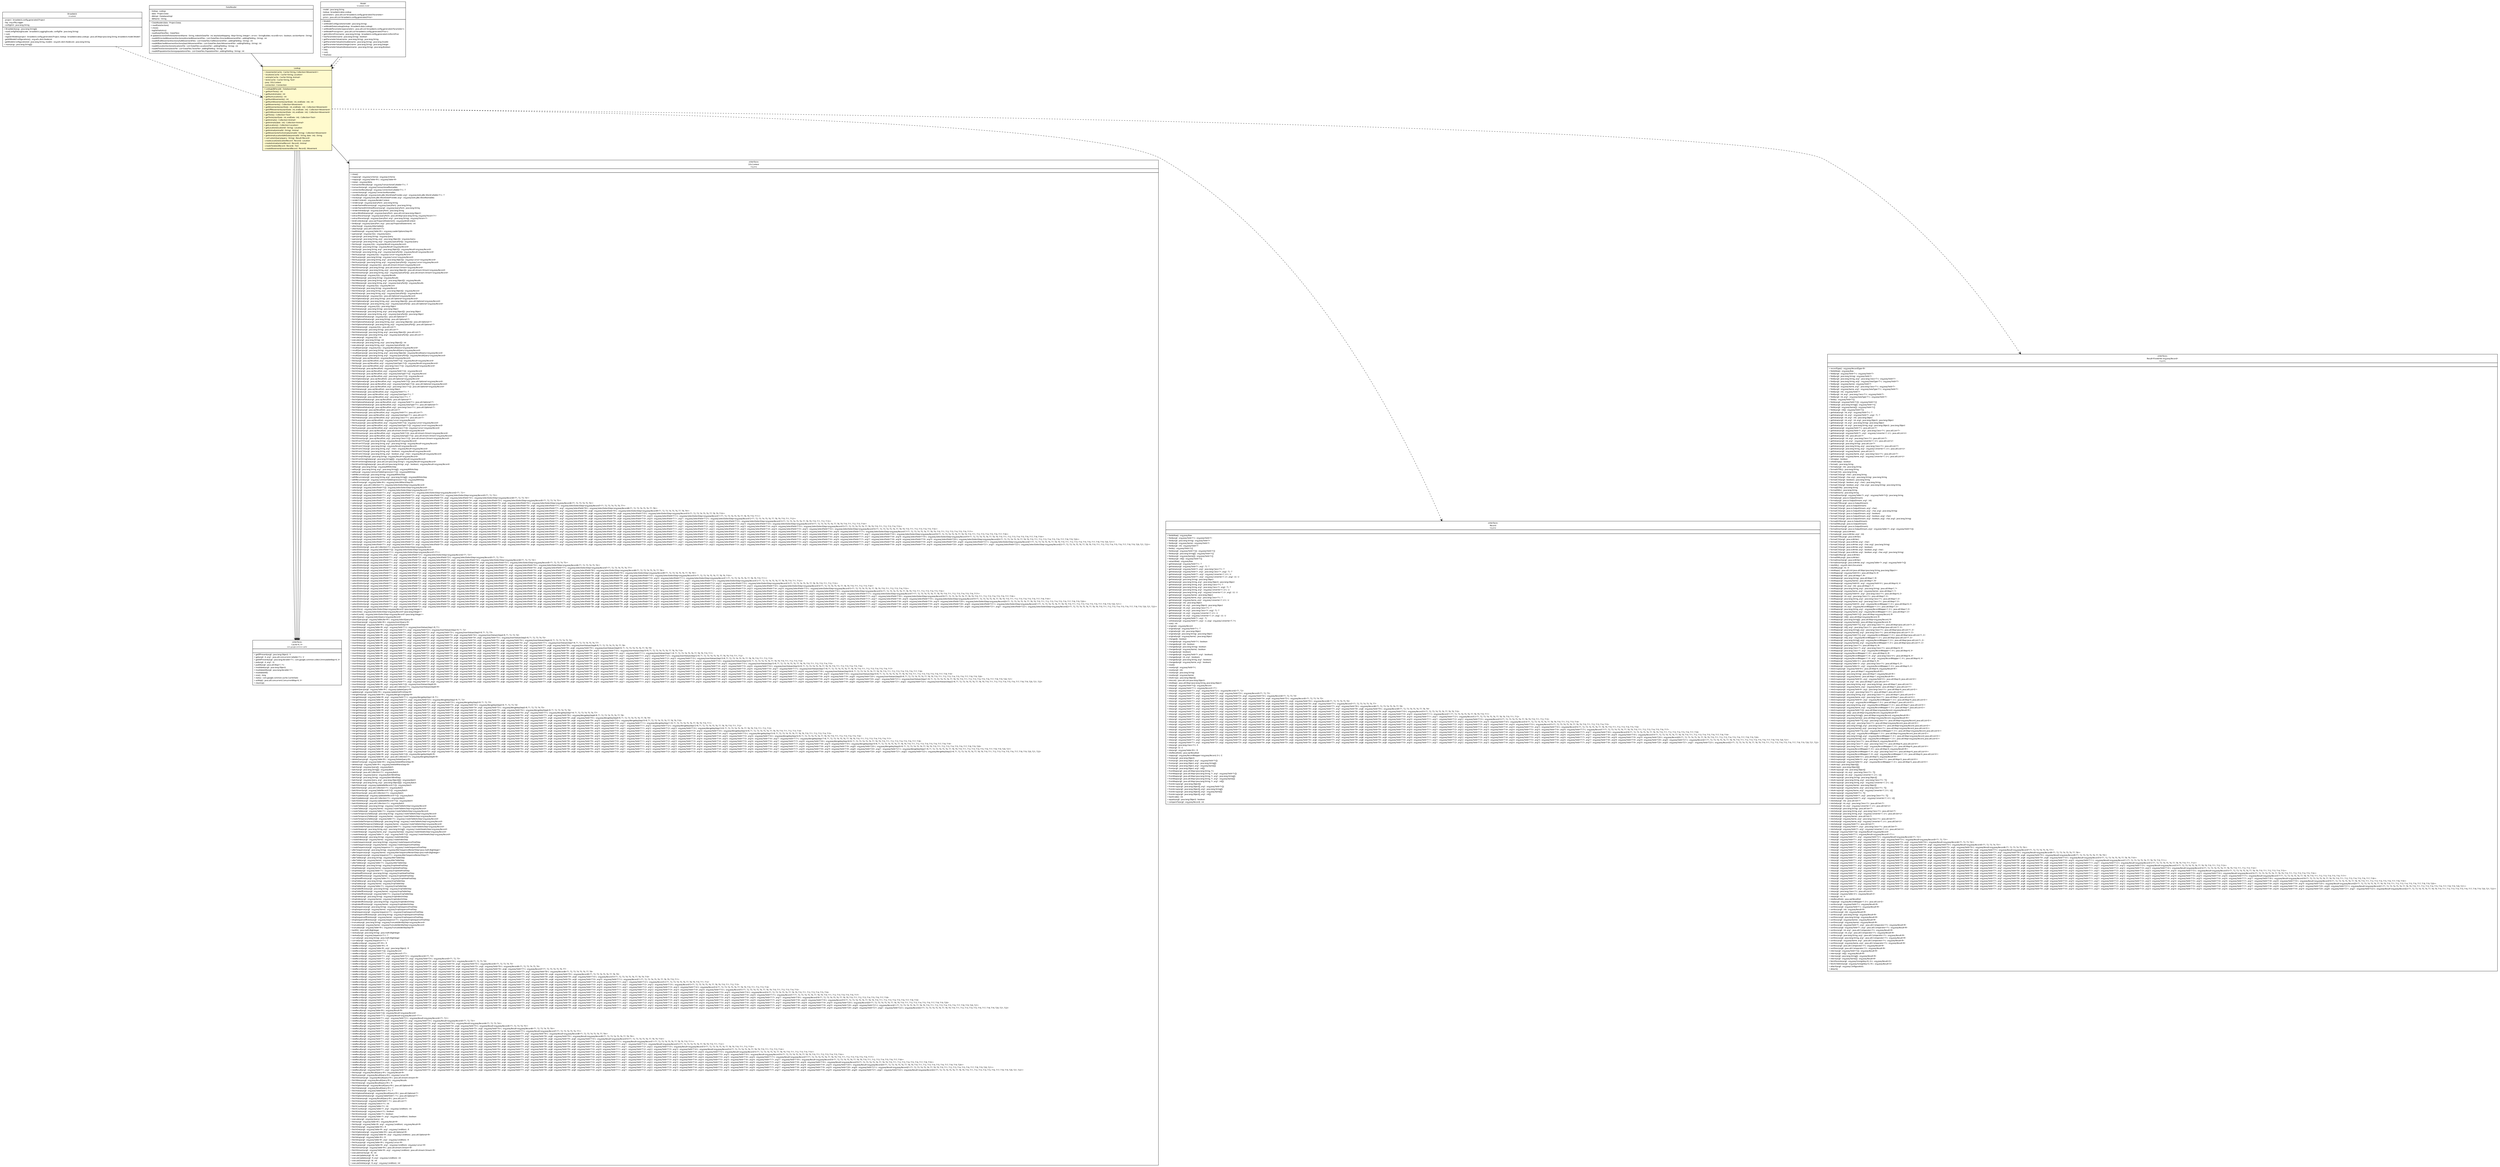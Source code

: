 #!/usr/local/bin/dot
#
# Class diagram 
# Generated by UMLGraph version R5_6 (http://www.umlgraph.org/)
#

digraph G {
	edge [fontname="Trebuchet MS",fontsize=10,labelfontname="Trebuchet MS",labelfontsize=10];
	node [fontname="Trebuchet MS",fontsize=10,shape=plaintext];
	nodesep=0.25;
	ranksep=0.5;
	// broadwick.Broadwick
	c15948 [label=<<table title="broadwick.Broadwick" border="0" cellborder="1" cellspacing="0" cellpadding="2" port="p" href="../Broadwick.html">
		<tr><td><table border="0" cellspacing="0" cellpadding="1">
<tr><td align="center" balign="center"><font face="Trebuchet MS"> Broadwick </font></td></tr>
<tr><td align="center" balign="center"><font face="Trebuchet MS" point-size="7.0"> broadwick </font></td></tr>
		</table></td></tr>
		<tr><td><table border="0" cellspacing="0" cellpadding="1">
<tr><td align="left" balign="left"> - project : broadwick.config.generated.Project </td></tr>
<tr><td align="left" balign="left"> - log : org.slf4j.Logger </td></tr>
<tr><td align="left" balign="left"> - configXml : java.lang.String </td></tr>
		</table></td></tr>
		<tr><td><table border="0" cellspacing="0" cellpadding="1">
<tr><td align="left" balign="left"> + Broadwick(args : java.lang.String[]) </td></tr>
<tr><td align="left" balign="left"> - readConfigFile(logFacade : broadwick.LoggingFacade, configFile : java.lang.String) </td></tr>
<tr><td align="left" balign="left"> + run() </td></tr>
<tr><td align="left" balign="left"> - registerModels(project : broadwick.config.generated.Project, lookup : broadwick.data.Lookup) : java.util.Map&lt;java.lang.String, broadwick.model.Model&gt; </td></tr>
<tr><td align="left" balign="left"> - getAllModelConfigurations() : org.w3c.dom.NodeList </td></tr>
<tr><td align="left" balign="left"> - getModelsConfiguration(id : java.lang.String, models : org.w3c.dom.NodeList) : java.lang.String </td></tr>
<tr><td align="left" balign="left"> + main(args : java.lang.String[]) </td></tr>
		</table></td></tr>
		</table>>, URL="../Broadwick.html", fontname="Trebuchet MS", fontcolor="black", fontsize=9.0];
	// broadwick.data.Lookup
	c15958 [label=<<table title="broadwick.data.Lookup" border="0" cellborder="1" cellspacing="0" cellpadding="2" port="p" bgcolor="lemonChiffon" href="./Lookup.html">
		<tr><td><table border="0" cellspacing="0" cellpadding="1">
<tr><td align="center" balign="center"><font face="Trebuchet MS"> Lookup </font></td></tr>
		</table></td></tr>
		<tr><td><table border="0" cellspacing="0" cellpadding="1">
<tr><td align="left" balign="left"> ~ movementsCache : Cache&lt;String, Collection&lt;Movement&gt;&gt; </td></tr>
<tr><td align="left" balign="left"> ~ locationsCache : Cache&lt;String, Location&gt; </td></tr>
<tr><td align="left" balign="left"> ~ animalsCache : Cache&lt;String, Animal&gt; </td></tr>
<tr><td align="left" balign="left"> ~ testsCache : Cache&lt;String, Test&gt; </td></tr>
<tr><td align="left" balign="left"> - jooq : DSLContext </td></tr>
<tr><td align="left" balign="left"> - connection : Connection </td></tr>
		</table></td></tr>
		<tr><td><table border="0" cellspacing="0" cellpadding="1">
<tr><td align="left" balign="left"> + Lookup(dbFacade : DatabaseImpl) </td></tr>
<tr><td align="left" balign="left"> + getNumTests() : int </td></tr>
<tr><td align="left" balign="left"> + getNumAnimals() : int </td></tr>
<tr><td align="left" balign="left"> + getNumLocations() : int </td></tr>
<tr><td align="left" balign="left"> + getNumMovements() : int </td></tr>
<tr><td align="left" balign="left"> + getNumMovements(startDate : int, endDate : int) : int </td></tr>
<tr><td align="left" balign="left"> + getMovements() : Collection&lt;Movement&gt; </td></tr>
<tr><td align="left" balign="left"> + getMovements(startDate : int, endDate : int) : Collection&lt;Movement&gt; </td></tr>
<tr><td align="left" balign="left"> + getOffMovements(startDate : int, endDate : int) : Collection&lt;Movement&gt; </td></tr>
<tr><td align="left" balign="left"> + getOnMovements(startDate : int, endDate : int) : Collection&lt;Movement&gt; </td></tr>
<tr><td align="left" balign="left"> + getTests() : Collection&lt;Test&gt; </td></tr>
<tr><td align="left" balign="left"> + getTests(startDate : int, endDate : int) : Collection&lt;Test&gt; </td></tr>
<tr><td align="left" balign="left"> + getAnimals() : Collection&lt;Animal&gt; </td></tr>
<tr><td align="left" balign="left"> + getAnimals(date : int) : Collection&lt;Animal&gt; </td></tr>
<tr><td align="left" balign="left"> + getLocations() : Collection&lt;Location&gt; </td></tr>
<tr><td align="left" balign="left"> + getLocation(locationId : String) : Location </td></tr>
<tr><td align="left" balign="left"> + getAnimal(animalId : String) : Animal </td></tr>
<tr><td align="left" balign="left"> + getMovementsForAnimal(animalId : String) : Collection&lt;Movement&gt; </td></tr>
<tr><td align="left" balign="left"> + getAnimalLocationIdAtDate(animalId : String, date : int) : String </td></tr>
<tr><td align="left" balign="left"> + runCustomQuery(query : String) : Result&lt;Record&gt; </td></tr>
<tr><td align="left" balign="left"> - createLocation(locationRecord : Record) : Location </td></tr>
<tr><td align="left" balign="left"> - createAnimal(animalRecord : Record) : Animal </td></tr>
<tr><td align="left" balign="left"> - createTest(testRecord : Record) : Test </td></tr>
<tr><td align="left" balign="left"> - createMovement(movementRecord : Record) : Movement </td></tr>
		</table></td></tr>
		</table>>, URL="./Lookup.html", fontname="Trebuchet MS", fontcolor="black", fontsize=9.0];
	// broadwick.data.DataReader
	c15961 [label=<<table title="broadwick.data.DataReader" border="0" cellborder="1" cellspacing="0" cellpadding="2" port="p" href="./DataReader.html">
		<tr><td><table border="0" cellspacing="0" cellpadding="1">
<tr><td align="center" balign="center"><font face="Trebuchet MS"> DataReader </font></td></tr>
		</table></td></tr>
		<tr><td><table border="0" cellspacing="0" cellpadding="1">
<tr><td align="left" balign="left"> - lookup : Lookup </td></tr>
<tr><td align="left" balign="left"> - data : Project.Data </td></tr>
<tr><td align="left" balign="left"> - dbImpl : DatabaseImpl </td></tr>
<tr><td align="left" balign="left"> - dbName : String </td></tr>
		</table></td></tr>
		<tr><td><table border="0" cellspacing="0" cellpadding="1">
<tr><td align="left" balign="left"> + DataReader(data : Project.Data) </td></tr>
<tr><td align="left" balign="left"> + readDataSection() </td></tr>
<tr><td align="left" balign="left"> + close() </td></tr>
<tr><td align="left" balign="left"> - logDbStatistics() </td></tr>
<tr><td align="left" balign="left"> - readDataFiles(files : DataFiles) </td></tr>
<tr><td align="left" balign="left"> # updateSectionDefiniton(elementName : String, indexInDataFile : int, keyValueMapping : Map&lt;String, Integer&gt;, errors : StringBuilder, recordErrors : boolean, sectionName : String) </td></tr>
<tr><td align="left" balign="left"> - readAllDirectedMovementSections(directedMovementFiles : List&lt;DataFiles.DirectedMovementFile&gt;, addingFileMsg : String) : int </td></tr>
<tr><td align="left" balign="left"> - readAllFullMovementSections(fullMovementFiles : List&lt;DataFiles.FullMovementFile&gt;, addingFileMsg : String) : int </td></tr>
<tr><td align="left" balign="left"> - readAllBatchedMovementSections(batchMovementFiles : List&lt;DataFiles.BatchMovementFile&gt;, addingFileMsg : String) : int </td></tr>
<tr><td align="left" balign="left"> - readAllLocationSections(locationsFile : List&lt;DataFiles.LocationsFile&gt;, addingFileMsg : String) : int </td></tr>
<tr><td align="left" balign="left"> - readAllTestSections(testsFile : List&lt;DataFiles.TestsFile&gt;, addingFileMsg : String) : int </td></tr>
<tr><td align="left" balign="left"> - readAllPopulationSections(populationsFiles : List&lt;DataFiles.PopulationFile&gt;, addingFileMsg : String) : int </td></tr>
		</table></td></tr>
		</table>>, URL="./DataReader.html", fontname="Trebuchet MS", fontcolor="black", fontsize=9.0];
	// broadwick.model.Model
	c15997 [label=<<table title="broadwick.model.Model" border="0" cellborder="1" cellspacing="0" cellpadding="2" port="p" href="../model/Model.html">
		<tr><td><table border="0" cellspacing="0" cellpadding="1">
<tr><td align="center" balign="center"><font face="Trebuchet MS"> Model </font></td></tr>
<tr><td align="center" balign="center"><font face="Trebuchet MS" point-size="7.0"> broadwick.model </font></td></tr>
		</table></td></tr>
		<tr><td><table border="0" cellspacing="0" cellpadding="1">
<tr><td align="left" balign="left"> - model : java.lang.String </td></tr>
<tr><td align="left" balign="left"> - lookup : broadwick.data.Lookup </td></tr>
<tr><td align="left" balign="left"> - parameters : java.util.List&lt;broadwick.config.generated.Parameter&gt; </td></tr>
<tr><td align="left" balign="left"> - priors : java.util.List&lt;broadwick.config.generated.Prior&gt; </td></tr>
		</table></td></tr>
		<tr><td><table border="0" cellspacing="0" cellpadding="1">
<tr><td align="left" balign="left"> + Model() </td></tr>
<tr><td align="left" balign="left"> + setModelConfiguration(model : java.lang.String) </td></tr>
<tr><td align="left" balign="left"> + setModelDataLookup(lookup : broadwick.data.Lookup) </td></tr>
<tr><td align="left" balign="left"> + setModelParameters(parameters : java.util.List&lt;broadwick.config.generated.Parameter&gt;) </td></tr>
<tr><td align="left" balign="left"> + setModelPriors(priors : java.util.List&lt;broadwick.config.generated.Prior&gt;) </td></tr>
<tr><td align="left" balign="left"> + getUniformPrior(name : java.lang.String) : broadwick.config.generated.UniformPrior </td></tr>
<tr><td align="left" balign="left"> + hasParameter(name : java.lang.String) : boolean </td></tr>
<tr><td align="left" balign="left"> + getParameterValue(name : java.lang.String) : java.lang.String </td></tr>
<tr><td align="left" balign="left"> + getParameterValueAsDouble(name : java.lang.String) : java.lang.Double </td></tr>
<tr><td align="left" balign="left"> + getParameterValueAsInteger(name : java.lang.String) : java.lang.Integer </td></tr>
<tr><td align="left" balign="left"> + getParameterValueAsBoolean(name : java.lang.String) : java.lang.Boolean </td></tr>
<tr><td align="left" balign="left"><font face="Trebuchet MS" point-size="9.0"> + init() </font></td></tr>
<tr><td align="left" balign="left"><font face="Trebuchet MS" point-size="9.0"> + run() </font></td></tr>
<tr><td align="left" balign="left"><font face="Trebuchet MS" point-size="9.0"> + finalise() </font></td></tr>
		</table></td></tr>
		</table>>, URL="../model/Model.html", fontname="Trebuchet MS", fontcolor="black", fontsize=9.0];
	// broadwick.data.Lookup NAVASSOC com.google.common.cache.Cache<K, V>
	c15958:p -> c16083:p [taillabel="", label="", headlabel="", fontname="Trebuchet MS", fontcolor="black", fontsize=10.0, color="black", arrowhead=open];
	// broadwick.data.Lookup NAVASSOC com.google.common.cache.Cache<K, V>
	c15958:p -> c16083:p [taillabel="", label="", headlabel="", fontname="Trebuchet MS", fontcolor="black", fontsize=10.0, color="black", arrowhead=open];
	// broadwick.data.Lookup NAVASSOC com.google.common.cache.Cache<K, V>
	c15958:p -> c16083:p [taillabel="", label="", headlabel="", fontname="Trebuchet MS", fontcolor="black", fontsize=10.0, color="black", arrowhead=open];
	// broadwick.data.Lookup NAVASSOC com.google.common.cache.Cache<K, V>
	c15958:p -> c16083:p [taillabel="", label="", headlabel="", fontname="Trebuchet MS", fontcolor="black", fontsize=10.0, color="black", arrowhead=open];
	// broadwick.data.Lookup NAVASSOC org.jooq.DSLContext
	c15958:p -> c16084:p [taillabel="", label="", headlabel="", fontname="Trebuchet MS", fontcolor="black", fontsize=10.0, color="black", arrowhead=open];
	// broadwick.data.DataReader NAVASSOC broadwick.data.Lookup
	c15961:p -> c15958:p [taillabel="", label="", headlabel="", fontname="Trebuchet MS", fontcolor="black", fontsize=10.0, color="black", arrowhead=open];
	// broadwick.model.Model NAVASSOC broadwick.data.Lookup
	c15997:p -> c15958:p [taillabel="", label="", headlabel="", fontname="Trebuchet MS", fontcolor="black", fontsize=10.0, color="black", arrowhead=open];
	// broadwick.Broadwick DEPEND broadwick.data.Lookup
	c15948:p -> c15958:p [taillabel="", label="", headlabel="", fontname="Trebuchet MS", fontcolor="black", fontsize=10.0, color="black", arrowhead=open, style=dashed];
	// broadwick.data.Lookup DEPEND org.jooq.Record
	c15958:p -> c16085:p [taillabel="", label="", headlabel="", fontname="Trebuchet MS", fontcolor="black", fontsize=10.0, color="black", arrowhead=open, style=dashed];
	// broadwick.data.Lookup DEPEND org.jooq.Result<R extends org.jooq.Record>
	c15958:p -> c16086:p [taillabel="", label="", headlabel="", fontname="Trebuchet MS", fontcolor="black", fontsize=10.0, color="black", arrowhead=open, style=dashed];
	// broadwick.model.Model DEPEND broadwick.data.Lookup
	c15997:p -> c15958:p [taillabel="", label="", headlabel="", fontname="Trebuchet MS", fontcolor="black", fontsize=10.0, color="black", arrowhead=open, style=dashed];
	// org.jooq.Result<R extends org.jooq.Record>
	c16086 [label=<<table title="org.jooq.Result" border="0" cellborder="1" cellspacing="0" cellpadding="2" port="p" href="http://java.sun.com/j2se/1.4.2/docs/api/org/jooq/Result.html">
		<tr><td><table border="0" cellspacing="0" cellpadding="1">
<tr><td align="center" balign="center"> &#171;interface&#187; </td></tr>
<tr><td align="center" balign="center"><font face="Trebuchet MS"> Result&lt;R extends org.jooq.Record&gt; </font></td></tr>
<tr><td align="center" balign="center"><font face="Trebuchet MS" point-size="7.0"> org.jooq </font></td></tr>
		</table></td></tr>
		<tr><td><table border="0" cellspacing="0" cellpadding="1">
<tr><td align="left" balign="left">  </td></tr>
		</table></td></tr>
		<tr><td><table border="0" cellspacing="0" cellpadding="1">
<tr><td align="left" balign="left"><font face="Trebuchet MS" point-size="9.0"> + recordType() : org.jooq.RecordType&lt;R&gt; </font></td></tr>
<tr><td align="left" balign="left"><font face="Trebuchet MS" point-size="9.0"> + fieldsRow() : org.jooq.Row </font></td></tr>
<tr><td align="left" balign="left"><font face="Trebuchet MS" point-size="9.0"> + field(arg0 : org.jooq.Field&lt;T&gt;) : org.jooq.Field&lt;T&gt; </font></td></tr>
<tr><td align="left" balign="left"><font face="Trebuchet MS" point-size="9.0"> + field(arg0 : java.lang.String) : org.jooq.Field&lt;?&gt; </font></td></tr>
<tr><td align="left" balign="left"><font face="Trebuchet MS" point-size="9.0"> + field(arg0 : java.lang.String, arg1 : java.lang.Class&lt;T&gt;) : org.jooq.Field&lt;T&gt; </font></td></tr>
<tr><td align="left" balign="left"><font face="Trebuchet MS" point-size="9.0"> + field(arg0 : java.lang.String, arg1 : org.jooq.DataType&lt;T&gt;) : org.jooq.Field&lt;T&gt; </font></td></tr>
<tr><td align="left" balign="left"><font face="Trebuchet MS" point-size="9.0"> + field(arg0 : org.jooq.Name) : org.jooq.Field&lt;?&gt; </font></td></tr>
<tr><td align="left" balign="left"><font face="Trebuchet MS" point-size="9.0"> + field(arg0 : org.jooq.Name, arg1 : java.lang.Class&lt;T&gt;) : org.jooq.Field&lt;T&gt; </font></td></tr>
<tr><td align="left" balign="left"><font face="Trebuchet MS" point-size="9.0"> + field(arg0 : org.jooq.Name, arg1 : org.jooq.DataType&lt;T&gt;) : org.jooq.Field&lt;T&gt; </font></td></tr>
<tr><td align="left" balign="left"><font face="Trebuchet MS" point-size="9.0"> + field(arg0 : int) : org.jooq.Field&lt;?&gt; </font></td></tr>
<tr><td align="left" balign="left"><font face="Trebuchet MS" point-size="9.0"> + field(arg0 : int, arg1 : java.lang.Class&lt;T&gt;) : org.jooq.Field&lt;T&gt; </font></td></tr>
<tr><td align="left" balign="left"><font face="Trebuchet MS" point-size="9.0"> + field(arg0 : int, arg1 : org.jooq.DataType&lt;T&gt;) : org.jooq.Field&lt;T&gt; </font></td></tr>
<tr><td align="left" balign="left"><font face="Trebuchet MS" point-size="9.0"> + fields() : org.jooq.Field&lt;?&gt;[] </font></td></tr>
<tr><td align="left" balign="left"><font face="Trebuchet MS" point-size="9.0"> + fields(arg0 : org.jooq.Field&lt;?&gt;[]) : org.jooq.Field&lt;?&gt;[] </font></td></tr>
<tr><td align="left" balign="left"><font face="Trebuchet MS" point-size="9.0"> + fields(arg0 : java.lang.String[]) : org.jooq.Field&lt;?&gt;[] </font></td></tr>
<tr><td align="left" balign="left"><font face="Trebuchet MS" point-size="9.0"> + fields(arg0 : org.jooq.Name[]) : org.jooq.Field&lt;?&gt;[] </font></td></tr>
<tr><td align="left" balign="left"><font face="Trebuchet MS" point-size="9.0"> + fields(arg0 : int[]) : org.jooq.Field&lt;?&gt;[] </font></td></tr>
<tr><td align="left" balign="left"><font face="Trebuchet MS" point-size="9.0"> + getValue(arg0 : int, arg1 : org.jooq.Field&lt;T&gt;) : T </font></td></tr>
<tr><td align="left" balign="left"><font face="Trebuchet MS" point-size="9.0"> + getValue(arg0 : int, arg1 : org.jooq.Field&lt;T&gt;, arg2 : T) : T </font></td></tr>
<tr><td align="left" balign="left"><font face="Trebuchet MS" point-size="9.0"> + getValue(arg0 : int, arg1 : int) : java.lang.Object </font></td></tr>
<tr><td align="left" balign="left"><font face="Trebuchet MS" point-size="9.0"> + getValue(arg0 : int, arg1 : int, arg2 : java.lang.Object) : java.lang.Object </font></td></tr>
<tr><td align="left" balign="left"><font face="Trebuchet MS" point-size="9.0"> + getValue(arg0 : int, arg1 : java.lang.String) : java.lang.Object </font></td></tr>
<tr><td align="left" balign="left"><font face="Trebuchet MS" point-size="9.0"> + getValue(arg0 : int, arg1 : java.lang.String, arg2 : java.lang.Object) : java.lang.Object </font></td></tr>
<tr><td align="left" balign="left"><font face="Trebuchet MS" point-size="9.0"> + getValues(arg0 : org.jooq.Field&lt;T&gt;) : java.util.List&lt;T&gt; </font></td></tr>
<tr><td align="left" balign="left"><font face="Trebuchet MS" point-size="9.0"> + getValues(arg0 : org.jooq.Field&lt;?&gt;, arg1 : java.lang.Class&lt;?&gt;) : java.util.List&lt;T&gt; </font></td></tr>
<tr><td align="left" balign="left"><font face="Trebuchet MS" point-size="9.0"> + getValues(arg0 : org.jooq.Field&lt;T&gt;, arg1 : org.jooq.Converter&lt;?, U&gt;) : java.util.List&lt;U&gt; </font></td></tr>
<tr><td align="left" balign="left"><font face="Trebuchet MS" point-size="9.0"> + getValues(arg0 : int) : java.util.List&lt;?&gt; </font></td></tr>
<tr><td align="left" balign="left"><font face="Trebuchet MS" point-size="9.0"> + getValues(arg0 : int, arg1 : java.lang.Class&lt;?&gt;) : java.util.List&lt;T&gt; </font></td></tr>
<tr><td align="left" balign="left"><font face="Trebuchet MS" point-size="9.0"> + getValues(arg0 : int, arg1 : org.jooq.Converter&lt;?, U&gt;) : java.util.List&lt;U&gt; </font></td></tr>
<tr><td align="left" balign="left"><font face="Trebuchet MS" point-size="9.0"> + getValues(arg0 : java.lang.String) : java.util.List&lt;?&gt; </font></td></tr>
<tr><td align="left" balign="left"><font face="Trebuchet MS" point-size="9.0"> + getValues(arg0 : java.lang.String, arg1 : java.lang.Class&lt;?&gt;) : java.util.List&lt;T&gt; </font></td></tr>
<tr><td align="left" balign="left"><font face="Trebuchet MS" point-size="9.0"> + getValues(arg0 : java.lang.String, arg1 : org.jooq.Converter&lt;?, U&gt;) : java.util.List&lt;U&gt; </font></td></tr>
<tr><td align="left" balign="left"><font face="Trebuchet MS" point-size="9.0"> + getValues(arg0 : org.jooq.Name) : java.util.List&lt;?&gt; </font></td></tr>
<tr><td align="left" balign="left"><font face="Trebuchet MS" point-size="9.0"> + getValues(arg0 : org.jooq.Name, arg1 : java.lang.Class&lt;?&gt;) : java.util.List&lt;T&gt; </font></td></tr>
<tr><td align="left" balign="left"><font face="Trebuchet MS" point-size="9.0"> + getValues(arg0 : org.jooq.Name, arg1 : org.jooq.Converter&lt;?, U&gt;) : java.util.List&lt;U&gt; </font></td></tr>
<tr><td align="left" balign="left"><font face="Trebuchet MS" point-size="9.0"> + isEmpty() : boolean </font></td></tr>
<tr><td align="left" balign="left"><font face="Trebuchet MS" point-size="9.0"> + isNotEmpty() : boolean </font></td></tr>
<tr><td align="left" balign="left"><font face="Trebuchet MS" point-size="9.0"> + format() : java.lang.String </font></td></tr>
<tr><td align="left" balign="left"><font face="Trebuchet MS" point-size="9.0"> + format(arg0 : int) : java.lang.String </font></td></tr>
<tr><td align="left" balign="left"><font face="Trebuchet MS" point-size="9.0"> + formatHTML() : java.lang.String </font></td></tr>
<tr><td align="left" balign="left"><font face="Trebuchet MS" point-size="9.0"> + formatCSV() : java.lang.String </font></td></tr>
<tr><td align="left" balign="left"><font face="Trebuchet MS" point-size="9.0"> + formatCSV(arg0 : char) : java.lang.String </font></td></tr>
<tr><td align="left" balign="left"><font face="Trebuchet MS" point-size="9.0"> + formatCSV(arg0 : char, arg1 : java.lang.String) : java.lang.String </font></td></tr>
<tr><td align="left" balign="left"><font face="Trebuchet MS" point-size="9.0"> + formatCSV(arg0 : boolean) : java.lang.String </font></td></tr>
<tr><td align="left" balign="left"><font face="Trebuchet MS" point-size="9.0"> + formatCSV(arg0 : boolean, arg1 : char) : java.lang.String </font></td></tr>
<tr><td align="left" balign="left"><font face="Trebuchet MS" point-size="9.0"> + formatCSV(arg0 : boolean, arg1 : char, arg2 : java.lang.String) : java.lang.String </font></td></tr>
<tr><td align="left" balign="left"><font face="Trebuchet MS" point-size="9.0"> + formatJSON() : java.lang.String </font></td></tr>
<tr><td align="left" balign="left"><font face="Trebuchet MS" point-size="9.0"> + formatXML() : java.lang.String </font></td></tr>
<tr><td align="left" balign="left"><font face="Trebuchet MS" point-size="9.0"> + formatInsert() : java.lang.String </font></td></tr>
<tr><td align="left" balign="left"><font face="Trebuchet MS" point-size="9.0"> + formatInsert(arg0 : org.jooq.Table&lt;?&gt;, arg1 : org.jooq.Field&lt;?&gt;[]) : java.lang.String </font></td></tr>
<tr><td align="left" balign="left"><font face="Trebuchet MS" point-size="9.0"> + format(arg0 : java.io.OutputStream) </font></td></tr>
<tr><td align="left" balign="left"><font face="Trebuchet MS" point-size="9.0"> + format(arg0 : java.io.OutputStream, arg1 : int) </font></td></tr>
<tr><td align="left" balign="left"><font face="Trebuchet MS" point-size="9.0"> + formatHTML(arg0 : java.io.OutputStream) </font></td></tr>
<tr><td align="left" balign="left"><font face="Trebuchet MS" point-size="9.0"> + formatCSV(arg0 : java.io.OutputStream) </font></td></tr>
<tr><td align="left" balign="left"><font face="Trebuchet MS" point-size="9.0"> + formatCSV(arg0 : java.io.OutputStream, arg1 : char) </font></td></tr>
<tr><td align="left" balign="left"><font face="Trebuchet MS" point-size="9.0"> + formatCSV(arg0 : java.io.OutputStream, arg1 : char, arg2 : java.lang.String) </font></td></tr>
<tr><td align="left" balign="left"><font face="Trebuchet MS" point-size="9.0"> + formatCSV(arg0 : java.io.OutputStream, arg1 : boolean) </font></td></tr>
<tr><td align="left" balign="left"><font face="Trebuchet MS" point-size="9.0"> + formatCSV(arg0 : java.io.OutputStream, arg1 : boolean, arg2 : char) </font></td></tr>
<tr><td align="left" balign="left"><font face="Trebuchet MS" point-size="9.0"> + formatCSV(arg0 : java.io.OutputStream, arg1 : boolean, arg2 : char, arg3 : java.lang.String) </font></td></tr>
<tr><td align="left" balign="left"><font face="Trebuchet MS" point-size="9.0"> + formatJSON(arg0 : java.io.OutputStream) </font></td></tr>
<tr><td align="left" balign="left"><font face="Trebuchet MS" point-size="9.0"> + formatXML(arg0 : java.io.OutputStream) </font></td></tr>
<tr><td align="left" balign="left"><font face="Trebuchet MS" point-size="9.0"> + formatInsert(arg0 : java.io.OutputStream) </font></td></tr>
<tr><td align="left" balign="left"><font face="Trebuchet MS" point-size="9.0"> + formatInsert(arg0 : java.io.OutputStream, arg1 : org.jooq.Table&lt;?&gt;, arg2 : org.jooq.Field&lt;?&gt;[]) </font></td></tr>
<tr><td align="left" balign="left"><font face="Trebuchet MS" point-size="9.0"> + format(arg0 : java.io.Writer) </font></td></tr>
<tr><td align="left" balign="left"><font face="Trebuchet MS" point-size="9.0"> + format(arg0 : java.io.Writer, arg1 : int) </font></td></tr>
<tr><td align="left" balign="left"><font face="Trebuchet MS" point-size="9.0"> + formatHTML(arg0 : java.io.Writer) </font></td></tr>
<tr><td align="left" balign="left"><font face="Trebuchet MS" point-size="9.0"> + formatCSV(arg0 : java.io.Writer) </font></td></tr>
<tr><td align="left" balign="left"><font face="Trebuchet MS" point-size="9.0"> + formatCSV(arg0 : java.io.Writer, arg1 : char) </font></td></tr>
<tr><td align="left" balign="left"><font face="Trebuchet MS" point-size="9.0"> + formatCSV(arg0 : java.io.Writer, arg1 : char, arg2 : java.lang.String) </font></td></tr>
<tr><td align="left" balign="left"><font face="Trebuchet MS" point-size="9.0"> + formatCSV(arg0 : java.io.Writer, arg1 : boolean) </font></td></tr>
<tr><td align="left" balign="left"><font face="Trebuchet MS" point-size="9.0"> + formatCSV(arg0 : java.io.Writer, arg1 : boolean, arg2 : char) </font></td></tr>
<tr><td align="left" balign="left"><font face="Trebuchet MS" point-size="9.0"> + formatCSV(arg0 : java.io.Writer, arg1 : boolean, arg2 : char, arg3 : java.lang.String) </font></td></tr>
<tr><td align="left" balign="left"><font face="Trebuchet MS" point-size="9.0"> + formatJSON(arg0 : java.io.Writer) </font></td></tr>
<tr><td align="left" balign="left"><font face="Trebuchet MS" point-size="9.0"> + formatXML(arg0 : java.io.Writer) </font></td></tr>
<tr><td align="left" balign="left"><font face="Trebuchet MS" point-size="9.0"> + formatInsert(arg0 : java.io.Writer) </font></td></tr>
<tr><td align="left" balign="left"><font face="Trebuchet MS" point-size="9.0"> + formatInsert(arg0 : java.io.Writer, arg1 : org.jooq.Table&lt;?&gt;, arg2 : org.jooq.Field&lt;?&gt;[]) </font></td></tr>
<tr><td align="left" balign="left"><font face="Trebuchet MS" point-size="9.0"> + intoXML() : org.w3c.dom.Document </font></td></tr>
<tr><td align="left" balign="left"><font face="Trebuchet MS" point-size="9.0"> + intoXML(arg0 : H) : H </font></td></tr>
<tr><td align="left" balign="left"><font face="Trebuchet MS" point-size="9.0"> + intoMaps() : java.util.List&lt;java.util.Map&lt;java.lang.String, java.lang.Object&gt;&gt; </font></td></tr>
<tr><td align="left" balign="left"><font face="Trebuchet MS" point-size="9.0"> + intoMap(arg0 : org.jooq.Field&lt;K&gt;) : java.util.Map&lt;K, R&gt; </font></td></tr>
<tr><td align="left" balign="left"><font face="Trebuchet MS" point-size="9.0"> + intoMap(arg0 : int) : java.util.Map&lt;?, R&gt; </font></td></tr>
<tr><td align="left" balign="left"><font face="Trebuchet MS" point-size="9.0"> + intoMap(arg0 : java.lang.String) : java.util.Map&lt;?, R&gt; </font></td></tr>
<tr><td align="left" balign="left"><font face="Trebuchet MS" point-size="9.0"> + intoMap(arg0 : org.jooq.Name) : java.util.Map&lt;?, R&gt; </font></td></tr>
<tr><td align="left" balign="left"><font face="Trebuchet MS" point-size="9.0"> + intoMap(arg0 : org.jooq.Field&lt;K&gt;, arg1 : org.jooq.Field&lt;V&gt;) : java.util.Map&lt;K, V&gt; </font></td></tr>
<tr><td align="left" balign="left"><font face="Trebuchet MS" point-size="9.0"> + intoMap(arg0 : int, arg1 : int) : java.util.Map&lt;?, ?&gt; </font></td></tr>
<tr><td align="left" balign="left"><font face="Trebuchet MS" point-size="9.0"> + intoMap(arg0 : java.lang.String, arg1 : java.lang.String) : java.util.Map&lt;?, ?&gt; </font></td></tr>
<tr><td align="left" balign="left"><font face="Trebuchet MS" point-size="9.0"> + intoMap(arg0 : org.jooq.Name, arg1 : org.jooq.Name) : java.util.Map&lt;?, ?&gt; </font></td></tr>
<tr><td align="left" balign="left"><font face="Trebuchet MS" point-size="9.0"> + intoMap(arg0 : org.jooq.Field&lt;K&gt;, arg1 : java.lang.Class&lt;?&gt;) : java.util.Map&lt;K, E&gt; </font></td></tr>
<tr><td align="left" balign="left"><font face="Trebuchet MS" point-size="9.0"> + intoMap(arg0 : int, arg1 : java.lang.Class&lt;?&gt;) : java.util.Map&lt;?, E&gt; </font></td></tr>
<tr><td align="left" balign="left"><font face="Trebuchet MS" point-size="9.0"> + intoMap(arg0 : java.lang.String, arg1 : java.lang.Class&lt;?&gt;) : java.util.Map&lt;?, E&gt; </font></td></tr>
<tr><td align="left" balign="left"><font face="Trebuchet MS" point-size="9.0"> + intoMap(arg0 : org.jooq.Name, arg1 : java.lang.Class&lt;?&gt;) : java.util.Map&lt;?, E&gt; </font></td></tr>
<tr><td align="left" balign="left"><font face="Trebuchet MS" point-size="9.0"> + intoMap(arg0 : org.jooq.Field&lt;K&gt;, arg1 : org.jooq.RecordMapper&lt;?, E&gt;) : java.util.Map&lt;K, E&gt; </font></td></tr>
<tr><td align="left" balign="left"><font face="Trebuchet MS" point-size="9.0"> + intoMap(arg0 : int, arg1 : org.jooq.RecordMapper&lt;?, E&gt;) : java.util.Map&lt;?, E&gt; </font></td></tr>
<tr><td align="left" balign="left"><font face="Trebuchet MS" point-size="9.0"> + intoMap(arg0 : java.lang.String, arg1 : org.jooq.RecordMapper&lt;?, E&gt;) : java.util.Map&lt;?, E&gt; </font></td></tr>
<tr><td align="left" balign="left"><font face="Trebuchet MS" point-size="9.0"> + intoMap(arg0 : org.jooq.Name, arg1 : org.jooq.RecordMapper&lt;?, E&gt;) : java.util.Map&lt;?, E&gt; </font></td></tr>
<tr><td align="left" balign="left"><font face="Trebuchet MS" point-size="9.0"> + intoMap(arg0 : org.jooq.Field&lt;?&gt;[]) : java.util.Map&lt;org.jooq.Record, R&gt; </font></td></tr>
<tr><td align="left" balign="left"><font face="Trebuchet MS" point-size="9.0"> + intoMap(arg0 : int[]) : java.util.Map&lt;org.jooq.Record, R&gt; </font></td></tr>
<tr><td align="left" balign="left"><font face="Trebuchet MS" point-size="9.0"> + intoMap(arg0 : java.lang.String[]) : java.util.Map&lt;org.jooq.Record, R&gt; </font></td></tr>
<tr><td align="left" balign="left"><font face="Trebuchet MS" point-size="9.0"> + intoMap(arg0 : org.jooq.Name[]) : java.util.Map&lt;org.jooq.Record, R&gt; </font></td></tr>
<tr><td align="left" balign="left"><font face="Trebuchet MS" point-size="9.0"> + intoMap(arg0 : org.jooq.Field&lt;?&gt;[], arg1 : java.lang.Class&lt;?&gt;) : java.util.Map&lt;java.util.List&lt;?&gt;, E&gt; </font></td></tr>
<tr><td align="left" balign="left"><font face="Trebuchet MS" point-size="9.0"> + intoMap(arg0 : int[], arg1 : java.lang.Class&lt;?&gt;) : java.util.Map&lt;java.util.List&lt;?&gt;, E&gt; </font></td></tr>
<tr><td align="left" balign="left"><font face="Trebuchet MS" point-size="9.0"> + intoMap(arg0 : java.lang.String[], arg1 : java.lang.Class&lt;?&gt;) : java.util.Map&lt;java.util.List&lt;?&gt;, E&gt; </font></td></tr>
<tr><td align="left" balign="left"><font face="Trebuchet MS" point-size="9.0"> + intoMap(arg0 : org.jooq.Name[], arg1 : java.lang.Class&lt;?&gt;) : java.util.Map&lt;java.util.List&lt;?&gt;, E&gt; </font></td></tr>
<tr><td align="left" balign="left"><font face="Trebuchet MS" point-size="9.0"> + intoMap(arg0 : org.jooq.Field&lt;?&gt;[], arg1 : org.jooq.RecordMapper&lt;?, E&gt;) : java.util.Map&lt;java.util.List&lt;?&gt;, E&gt; </font></td></tr>
<tr><td align="left" balign="left"><font face="Trebuchet MS" point-size="9.0"> + intoMap(arg0 : int[], arg1 : org.jooq.RecordMapper&lt;?, E&gt;) : java.util.Map&lt;java.util.List&lt;?&gt;, E&gt; </font></td></tr>
<tr><td align="left" balign="left"><font face="Trebuchet MS" point-size="9.0"> + intoMap(arg0 : java.lang.String[], arg1 : org.jooq.RecordMapper&lt;?, E&gt;) : java.util.Map&lt;java.util.List&lt;?&gt;, E&gt; </font></td></tr>
<tr><td align="left" balign="left"><font face="Trebuchet MS" point-size="9.0"> + intoMap(arg0 : org.jooq.Name[], arg1 : org.jooq.RecordMapper&lt;?, E&gt;) : java.util.Map&lt;java.util.List&lt;?&gt;, E&gt; </font></td></tr>
<tr><td align="left" balign="left"><font face="Trebuchet MS" point-size="9.0"> + intoMap(arg0 : java.lang.Class&lt;?&gt;) : java.util.Map&lt;K, R&gt; </font></td></tr>
<tr><td align="left" balign="left"><font face="Trebuchet MS" point-size="9.0"> + intoMap(arg0 : java.lang.Class&lt;?&gt;, arg1 : java.lang.Class&lt;?&gt;) : java.util.Map&lt;K, V&gt; </font></td></tr>
<tr><td align="left" balign="left"><font face="Trebuchet MS" point-size="9.0"> + intoMap(arg0 : java.lang.Class&lt;?&gt;, arg1 : org.jooq.RecordMapper&lt;?, V&gt;) : java.util.Map&lt;K, V&gt; </font></td></tr>
<tr><td align="left" balign="left"><font face="Trebuchet MS" point-size="9.0"> + intoMap(arg0 : org.jooq.RecordMapper&lt;?, K&gt;) : java.util.Map&lt;K, R&gt; </font></td></tr>
<tr><td align="left" balign="left"><font face="Trebuchet MS" point-size="9.0"> + intoMap(arg0 : org.jooq.RecordMapper&lt;?, K&gt;, arg1 : java.lang.Class&lt;V&gt;) : java.util.Map&lt;K, V&gt; </font></td></tr>
<tr><td align="left" balign="left"><font face="Trebuchet MS" point-size="9.0"> + intoMap(arg0 : org.jooq.RecordMapper&lt;?, K&gt;, arg1 : org.jooq.RecordMapper&lt;?, V&gt;) : java.util.Map&lt;K, V&gt; </font></td></tr>
<tr><td align="left" balign="left"><font face="Trebuchet MS" point-size="9.0"> + intoMap(arg0 : org.jooq.Table&lt;S&gt;) : java.util.Map&lt;S, R&gt; </font></td></tr>
<tr><td align="left" balign="left"><font face="Trebuchet MS" point-size="9.0"> + intoMap(arg0 : org.jooq.Table&lt;S&gt;, arg1 : java.lang.Class&lt;?&gt;) : java.util.Map&lt;S, E&gt; </font></td></tr>
<tr><td align="left" balign="left"><font face="Trebuchet MS" point-size="9.0"> + intoMap(arg0 : org.jooq.Table&lt;S&gt;, arg1 : org.jooq.RecordMapper&lt;?, E&gt;) : java.util.Map&lt;S, E&gt; </font></td></tr>
<tr><td align="left" balign="left"><font face="Trebuchet MS" point-size="9.0"> + intoGroups(arg0 : org.jooq.Field&lt;K&gt;) : java.util.Map&lt;K, org.jooq.Result&lt;R&gt;&gt; </font></td></tr>
<tr><td align="left" balign="left"><font face="Trebuchet MS" point-size="9.0"> + intoGroups(arg0 : int) : java.util.Map&lt;?, org.jooq.Result&lt;R&gt;&gt; </font></td></tr>
<tr><td align="left" balign="left"><font face="Trebuchet MS" point-size="9.0"> + intoGroups(arg0 : java.lang.String) : java.util.Map&lt;?, org.jooq.Result&lt;R&gt;&gt; </font></td></tr>
<tr><td align="left" balign="left"><font face="Trebuchet MS" point-size="9.0"> + intoGroups(arg0 : org.jooq.Name) : java.util.Map&lt;?, org.jooq.Result&lt;R&gt;&gt; </font></td></tr>
<tr><td align="left" balign="left"><font face="Trebuchet MS" point-size="9.0"> + intoGroups(arg0 : org.jooq.Field&lt;K&gt;, arg1 : org.jooq.Field&lt;V&gt;) : java.util.Map&lt;K, java.util.List&lt;V&gt;&gt; </font></td></tr>
<tr><td align="left" balign="left"><font face="Trebuchet MS" point-size="9.0"> + intoGroups(arg0 : int, arg1 : int) : java.util.Map&lt;?, java.util.List&lt;?&gt;&gt; </font></td></tr>
<tr><td align="left" balign="left"><font face="Trebuchet MS" point-size="9.0"> + intoGroups(arg0 : java.lang.String, arg1 : java.lang.String) : java.util.Map&lt;?, java.util.List&lt;?&gt;&gt; </font></td></tr>
<tr><td align="left" balign="left"><font face="Trebuchet MS" point-size="9.0"> + intoGroups(arg0 : org.jooq.Name, arg1 : org.jooq.Name) : java.util.Map&lt;?, java.util.List&lt;?&gt;&gt; </font></td></tr>
<tr><td align="left" balign="left"><font face="Trebuchet MS" point-size="9.0"> + intoGroups(arg0 : org.jooq.Field&lt;K&gt;, arg1 : java.lang.Class&lt;?&gt;) : java.util.Map&lt;K, java.util.List&lt;E&gt;&gt; </font></td></tr>
<tr><td align="left" balign="left"><font face="Trebuchet MS" point-size="9.0"> + intoGroups(arg0 : int, arg1 : java.lang.Class&lt;?&gt;) : java.util.Map&lt;?, java.util.List&lt;E&gt;&gt; </font></td></tr>
<tr><td align="left" balign="left"><font face="Trebuchet MS" point-size="9.0"> + intoGroups(arg0 : java.lang.String, arg1 : java.lang.Class&lt;?&gt;) : java.util.Map&lt;?, java.util.List&lt;E&gt;&gt; </font></td></tr>
<tr><td align="left" balign="left"><font face="Trebuchet MS" point-size="9.0"> + intoGroups(arg0 : org.jooq.Name, arg1 : java.lang.Class&lt;?&gt;) : java.util.Map&lt;?, java.util.List&lt;E&gt;&gt; </font></td></tr>
<tr><td align="left" balign="left"><font face="Trebuchet MS" point-size="9.0"> + intoGroups(arg0 : org.jooq.Field&lt;K&gt;, arg1 : org.jooq.RecordMapper&lt;?, E&gt;) : java.util.Map&lt;K, java.util.List&lt;E&gt;&gt; </font></td></tr>
<tr><td align="left" balign="left"><font face="Trebuchet MS" point-size="9.0"> + intoGroups(arg0 : int, arg1 : org.jooq.RecordMapper&lt;?, E&gt;) : java.util.Map&lt;?, java.util.List&lt;E&gt;&gt; </font></td></tr>
<tr><td align="left" balign="left"><font face="Trebuchet MS" point-size="9.0"> + intoGroups(arg0 : java.lang.String, arg1 : org.jooq.RecordMapper&lt;?, E&gt;) : java.util.Map&lt;?, java.util.List&lt;E&gt;&gt; </font></td></tr>
<tr><td align="left" balign="left"><font face="Trebuchet MS" point-size="9.0"> + intoGroups(arg0 : org.jooq.Name, arg1 : org.jooq.RecordMapper&lt;?, E&gt;) : java.util.Map&lt;?, java.util.List&lt;E&gt;&gt; </font></td></tr>
<tr><td align="left" balign="left"><font face="Trebuchet MS" point-size="9.0"> + intoGroups(arg0 : org.jooq.Field&lt;?&gt;[]) : java.util.Map&lt;org.jooq.Record, org.jooq.Result&lt;R&gt;&gt; </font></td></tr>
<tr><td align="left" balign="left"><font face="Trebuchet MS" point-size="9.0"> + intoGroups(arg0 : int[]) : java.util.Map&lt;org.jooq.Record, org.jooq.Result&lt;R&gt;&gt; </font></td></tr>
<tr><td align="left" balign="left"><font face="Trebuchet MS" point-size="9.0"> + intoGroups(arg0 : java.lang.String[]) : java.util.Map&lt;org.jooq.Record, org.jooq.Result&lt;R&gt;&gt; </font></td></tr>
<tr><td align="left" balign="left"><font face="Trebuchet MS" point-size="9.0"> + intoGroups(arg0 : org.jooq.Name[]) : java.util.Map&lt;org.jooq.Record, org.jooq.Result&lt;R&gt;&gt; </font></td></tr>
<tr><td align="left" balign="left"><font face="Trebuchet MS" point-size="9.0"> + intoGroups(arg0 : org.jooq.Field&lt;?&gt;[], arg1 : java.lang.Class&lt;?&gt;) : java.util.Map&lt;org.jooq.Record, java.util.List&lt;E&gt;&gt; </font></td></tr>
<tr><td align="left" balign="left"><font face="Trebuchet MS" point-size="9.0"> + intoGroups(arg0 : int[], arg1 : java.lang.Class&lt;?&gt;) : java.util.Map&lt;org.jooq.Record, java.util.List&lt;E&gt;&gt; </font></td></tr>
<tr><td align="left" balign="left"><font face="Trebuchet MS" point-size="9.0"> + intoGroups(arg0 : java.lang.String[], arg1 : java.lang.Class&lt;?&gt;) : java.util.Map&lt;org.jooq.Record, java.util.List&lt;E&gt;&gt; </font></td></tr>
<tr><td align="left" balign="left"><font face="Trebuchet MS" point-size="9.0"> + intoGroups(arg0 : org.jooq.Name[], arg1 : java.lang.Class&lt;?&gt;) : java.util.Map&lt;org.jooq.Record, java.util.List&lt;E&gt;&gt; </font></td></tr>
<tr><td align="left" balign="left"><font face="Trebuchet MS" point-size="9.0"> + intoGroups(arg0 : org.jooq.Field&lt;?&gt;[], arg1 : org.jooq.RecordMapper&lt;?, E&gt;) : java.util.Map&lt;org.jooq.Record, java.util.List&lt;E&gt;&gt; </font></td></tr>
<tr><td align="left" balign="left"><font face="Trebuchet MS" point-size="9.0"> + intoGroups(arg0 : int[], arg1 : org.jooq.RecordMapper&lt;?, E&gt;) : java.util.Map&lt;org.jooq.Record, java.util.List&lt;E&gt;&gt; </font></td></tr>
<tr><td align="left" balign="left"><font face="Trebuchet MS" point-size="9.0"> + intoGroups(arg0 : java.lang.String[], arg1 : org.jooq.RecordMapper&lt;?, E&gt;) : java.util.Map&lt;org.jooq.Record, java.util.List&lt;E&gt;&gt; </font></td></tr>
<tr><td align="left" balign="left"><font face="Trebuchet MS" point-size="9.0"> + intoGroups(arg0 : org.jooq.Name[], arg1 : org.jooq.RecordMapper&lt;?, E&gt;) : java.util.Map&lt;org.jooq.Record, java.util.List&lt;E&gt;&gt; </font></td></tr>
<tr><td align="left" balign="left"><font face="Trebuchet MS" point-size="9.0"> + intoGroups(arg0 : java.lang.Class&lt;?&gt;) : java.util.Map&lt;K, org.jooq.Result&lt;R&gt;&gt; </font></td></tr>
<tr><td align="left" balign="left"><font face="Trebuchet MS" point-size="9.0"> + intoGroups(arg0 : java.lang.Class&lt;?&gt;, arg1 : java.lang.Class&lt;?&gt;) : java.util.Map&lt;K, java.util.List&lt;V&gt;&gt; </font></td></tr>
<tr><td align="left" balign="left"><font face="Trebuchet MS" point-size="9.0"> + intoGroups(arg0 : java.lang.Class&lt;?&gt;, arg1 : org.jooq.RecordMapper&lt;?, V&gt;) : java.util.Map&lt;K, java.util.List&lt;V&gt;&gt; </font></td></tr>
<tr><td align="left" balign="left"><font face="Trebuchet MS" point-size="9.0"> + intoGroups(arg0 : org.jooq.RecordMapper&lt;?, K&gt;) : java.util.Map&lt;K, org.jooq.Result&lt;R&gt;&gt; </font></td></tr>
<tr><td align="left" balign="left"><font face="Trebuchet MS" point-size="9.0"> + intoGroups(arg0 : org.jooq.RecordMapper&lt;?, K&gt;, arg1 : java.lang.Class&lt;V&gt;) : java.util.Map&lt;K, java.util.List&lt;V&gt;&gt; </font></td></tr>
<tr><td align="left" balign="left"><font face="Trebuchet MS" point-size="9.0"> + intoGroups(arg0 : org.jooq.RecordMapper&lt;?, K&gt;, arg1 : org.jooq.RecordMapper&lt;?, V&gt;) : java.util.Map&lt;K, java.util.List&lt;V&gt;&gt; </font></td></tr>
<tr><td align="left" balign="left"><font face="Trebuchet MS" point-size="9.0"> + intoGroups(arg0 : org.jooq.Table&lt;S&gt;) : java.util.Map&lt;S, org.jooq.Result&lt;R&gt;&gt; </font></td></tr>
<tr><td align="left" balign="left"><font face="Trebuchet MS" point-size="9.0"> + intoGroups(arg0 : org.jooq.Table&lt;S&gt;, arg1 : java.lang.Class&lt;?&gt;) : java.util.Map&lt;S, java.util.List&lt;E&gt;&gt; </font></td></tr>
<tr><td align="left" balign="left"><font face="Trebuchet MS" point-size="9.0"> + intoGroups(arg0 : org.jooq.Table&lt;S&gt;, arg1 : org.jooq.RecordMapper&lt;?, E&gt;) : java.util.Map&lt;S, java.util.List&lt;E&gt;&gt; </font></td></tr>
<tr><td align="left" balign="left"><font face="Trebuchet MS" point-size="9.0"> + intoArray() : java.lang.Object[][] </font></td></tr>
<tr><td align="left" balign="left"><font face="Trebuchet MS" point-size="9.0"> + intoArrays() : java.lang.Object[][] </font></td></tr>
<tr><td align="left" balign="left"><font face="Trebuchet MS" point-size="9.0"> + intoArray(arg0 : int) : java.lang.Object[] </font></td></tr>
<tr><td align="left" balign="left"><font face="Trebuchet MS" point-size="9.0"> + intoArray(arg0 : int, arg1 : java.lang.Class&lt;?&gt;) : T[] </font></td></tr>
<tr><td align="left" balign="left"><font face="Trebuchet MS" point-size="9.0"> + intoArray(arg0 : int, arg1 : org.jooq.Converter&lt;?, U&gt;) : U[] </font></td></tr>
<tr><td align="left" balign="left"><font face="Trebuchet MS" point-size="9.0"> + intoArray(arg0 : java.lang.String) : java.lang.Object[] </font></td></tr>
<tr><td align="left" balign="left"><font face="Trebuchet MS" point-size="9.0"> + intoArray(arg0 : java.lang.String, arg1 : java.lang.Class&lt;?&gt;) : T[] </font></td></tr>
<tr><td align="left" balign="left"><font face="Trebuchet MS" point-size="9.0"> + intoArray(arg0 : java.lang.String, arg1 : org.jooq.Converter&lt;?, U&gt;) : U[] </font></td></tr>
<tr><td align="left" balign="left"><font face="Trebuchet MS" point-size="9.0"> + intoArray(arg0 : org.jooq.Name) : java.lang.Object[] </font></td></tr>
<tr><td align="left" balign="left"><font face="Trebuchet MS" point-size="9.0"> + intoArray(arg0 : org.jooq.Name, arg1 : java.lang.Class&lt;?&gt;) : T[] </font></td></tr>
<tr><td align="left" balign="left"><font face="Trebuchet MS" point-size="9.0"> + intoArray(arg0 : org.jooq.Name, arg1 : org.jooq.Converter&lt;?, U&gt;) : U[] </font></td></tr>
<tr><td align="left" balign="left"><font face="Trebuchet MS" point-size="9.0"> + intoArray(arg0 : org.jooq.Field&lt;T&gt;) : T[] </font></td></tr>
<tr><td align="left" balign="left"><font face="Trebuchet MS" point-size="9.0"> + intoArray(arg0 : org.jooq.Field&lt;?&gt;, arg1 : java.lang.Class&lt;?&gt;) : T[] </font></td></tr>
<tr><td align="left" balign="left"><font face="Trebuchet MS" point-size="9.0"> + intoArray(arg0 : org.jooq.Field&lt;T&gt;, arg1 : org.jooq.Converter&lt;?, U&gt;) : U[] </font></td></tr>
<tr><td align="left" balign="left"><font face="Trebuchet MS" point-size="9.0"> + intoSet(arg0 : int) : java.util.Set&lt;?&gt; </font></td></tr>
<tr><td align="left" balign="left"><font face="Trebuchet MS" point-size="9.0"> + intoSet(arg0 : int, arg1 : java.lang.Class&lt;?&gt;) : java.util.Set&lt;T&gt; </font></td></tr>
<tr><td align="left" balign="left"><font face="Trebuchet MS" point-size="9.0"> + intoSet(arg0 : int, arg1 : org.jooq.Converter&lt;?, U&gt;) : java.util.Set&lt;U&gt; </font></td></tr>
<tr><td align="left" balign="left"><font face="Trebuchet MS" point-size="9.0"> + intoSet(arg0 : java.lang.String) : java.util.Set&lt;?&gt; </font></td></tr>
<tr><td align="left" balign="left"><font face="Trebuchet MS" point-size="9.0"> + intoSet(arg0 : java.lang.String, arg1 : java.lang.Class&lt;?&gt;) : java.util.Set&lt;T&gt; </font></td></tr>
<tr><td align="left" balign="left"><font face="Trebuchet MS" point-size="9.0"> + intoSet(arg0 : java.lang.String, arg1 : org.jooq.Converter&lt;?, U&gt;) : java.util.Set&lt;U&gt; </font></td></tr>
<tr><td align="left" balign="left"><font face="Trebuchet MS" point-size="9.0"> + intoSet(arg0 : org.jooq.Name) : java.util.Set&lt;?&gt; </font></td></tr>
<tr><td align="left" balign="left"><font face="Trebuchet MS" point-size="9.0"> + intoSet(arg0 : org.jooq.Name, arg1 : java.lang.Class&lt;?&gt;) : java.util.Set&lt;T&gt; </font></td></tr>
<tr><td align="left" balign="left"><font face="Trebuchet MS" point-size="9.0"> + intoSet(arg0 : org.jooq.Name, arg1 : org.jooq.Converter&lt;?, U&gt;) : java.util.Set&lt;U&gt; </font></td></tr>
<tr><td align="left" balign="left"><font face="Trebuchet MS" point-size="9.0"> + intoSet(arg0 : org.jooq.Field&lt;T&gt;) : java.util.Set&lt;T&gt; </font></td></tr>
<tr><td align="left" balign="left"><font face="Trebuchet MS" point-size="9.0"> + intoSet(arg0 : org.jooq.Field&lt;?&gt;, arg1 : java.lang.Class&lt;?&gt;) : java.util.Set&lt;T&gt; </font></td></tr>
<tr><td align="left" balign="left"><font face="Trebuchet MS" point-size="9.0"> + intoSet(arg0 : org.jooq.Field&lt;T&gt;, arg1 : org.jooq.Converter&lt;?, U&gt;) : java.util.Set&lt;U&gt; </font></td></tr>
<tr><td align="left" balign="left"><font face="Trebuchet MS" point-size="9.0"> + into(arg0 : org.jooq.Field&lt;?&gt;[]) : org.jooq.Result&lt;org.jooq.Record&gt; </font></td></tr>
<tr><td align="left" balign="left"><font face="Trebuchet MS" point-size="9.0"> + into(arg0 : org.jooq.Field&lt;T1&gt;) : org.jooq.Result&lt;org.jooq.Record1&lt;T1&gt;&gt; </font></td></tr>
<tr><td align="left" balign="left"><font face="Trebuchet MS" point-size="9.0"> + into(arg0 : org.jooq.Field&lt;T1&gt;, arg1 : org.jooq.Field&lt;T2&gt;) : org.jooq.Result&lt;org.jooq.Record2&lt;T1, T2&gt;&gt; </font></td></tr>
<tr><td align="left" balign="left"><font face="Trebuchet MS" point-size="9.0"> + into(arg0 : org.jooq.Field&lt;T1&gt;, arg1 : org.jooq.Field&lt;T2&gt;, arg2 : org.jooq.Field&lt;T3&gt;) : org.jooq.Result&lt;org.jooq.Record3&lt;T1, T2, T3&gt;&gt; </font></td></tr>
<tr><td align="left" balign="left"><font face="Trebuchet MS" point-size="9.0"> + into(arg0 : org.jooq.Field&lt;T1&gt;, arg1 : org.jooq.Field&lt;T2&gt;, arg2 : org.jooq.Field&lt;T3&gt;, arg3 : org.jooq.Field&lt;T4&gt;) : org.jooq.Result&lt;org.jooq.Record4&lt;T1, T2, T3, T4&gt;&gt; </font></td></tr>
<tr><td align="left" balign="left"><font face="Trebuchet MS" point-size="9.0"> + into(arg0 : org.jooq.Field&lt;T1&gt;, arg1 : org.jooq.Field&lt;T2&gt;, arg2 : org.jooq.Field&lt;T3&gt;, arg3 : org.jooq.Field&lt;T4&gt;, arg4 : org.jooq.Field&lt;T5&gt;) : org.jooq.Result&lt;org.jooq.Record5&lt;T1, T2, T3, T4, T5&gt;&gt; </font></td></tr>
<tr><td align="left" balign="left"><font face="Trebuchet MS" point-size="9.0"> + into(arg0 : org.jooq.Field&lt;T1&gt;, arg1 : org.jooq.Field&lt;T2&gt;, arg2 : org.jooq.Field&lt;T3&gt;, arg3 : org.jooq.Field&lt;T4&gt;, arg4 : org.jooq.Field&lt;T5&gt;, arg5 : org.jooq.Field&lt;T6&gt;) : org.jooq.Result&lt;org.jooq.Record6&lt;T1, T2, T3, T4, T5, T6&gt;&gt; </font></td></tr>
<tr><td align="left" balign="left"><font face="Trebuchet MS" point-size="9.0"> + into(arg0 : org.jooq.Field&lt;T1&gt;, arg1 : org.jooq.Field&lt;T2&gt;, arg2 : org.jooq.Field&lt;T3&gt;, arg3 : org.jooq.Field&lt;T4&gt;, arg4 : org.jooq.Field&lt;T5&gt;, arg5 : org.jooq.Field&lt;T6&gt;, arg6 : org.jooq.Field&lt;T7&gt;) : org.jooq.Result&lt;org.jooq.Record7&lt;T1, T2, T3, T4, T5, T6, T7&gt;&gt; </font></td></tr>
<tr><td align="left" balign="left"><font face="Trebuchet MS" point-size="9.0"> + into(arg0 : org.jooq.Field&lt;T1&gt;, arg1 : org.jooq.Field&lt;T2&gt;, arg2 : org.jooq.Field&lt;T3&gt;, arg3 : org.jooq.Field&lt;T4&gt;, arg4 : org.jooq.Field&lt;T5&gt;, arg5 : org.jooq.Field&lt;T6&gt;, arg6 : org.jooq.Field&lt;T7&gt;, arg7 : org.jooq.Field&lt;T8&gt;) : org.jooq.Result&lt;org.jooq.Record8&lt;T1, T2, T3, T4, T5, T6, T7, T8&gt;&gt; </font></td></tr>
<tr><td align="left" balign="left"><font face="Trebuchet MS" point-size="9.0"> + into(arg0 : org.jooq.Field&lt;T1&gt;, arg1 : org.jooq.Field&lt;T2&gt;, arg2 : org.jooq.Field&lt;T3&gt;, arg3 : org.jooq.Field&lt;T4&gt;, arg4 : org.jooq.Field&lt;T5&gt;, arg5 : org.jooq.Field&lt;T6&gt;, arg6 : org.jooq.Field&lt;T7&gt;, arg7 : org.jooq.Field&lt;T8&gt;, arg8 : org.jooq.Field&lt;T9&gt;) : org.jooq.Result&lt;org.jooq.Record9&lt;T1, T2, T3, T4, T5, T6, T7, T8, T9&gt;&gt; </font></td></tr>
<tr><td align="left" balign="left"><font face="Trebuchet MS" point-size="9.0"> + into(arg0 : org.jooq.Field&lt;T1&gt;, arg1 : org.jooq.Field&lt;T2&gt;, arg2 : org.jooq.Field&lt;T3&gt;, arg3 : org.jooq.Field&lt;T4&gt;, arg4 : org.jooq.Field&lt;T5&gt;, arg5 : org.jooq.Field&lt;T6&gt;, arg6 : org.jooq.Field&lt;T7&gt;, arg7 : org.jooq.Field&lt;T8&gt;, arg8 : org.jooq.Field&lt;T9&gt;, arg9 : org.jooq.Field&lt;T10&gt;) : org.jooq.Result&lt;org.jooq.Record10&lt;T1, T2, T3, T4, T5, T6, T7, T8, T9, T10&gt;&gt; </font></td></tr>
<tr><td align="left" balign="left"><font face="Trebuchet MS" point-size="9.0"> + into(arg0 : org.jooq.Field&lt;T1&gt;, arg1 : org.jooq.Field&lt;T2&gt;, arg2 : org.jooq.Field&lt;T3&gt;, arg3 : org.jooq.Field&lt;T4&gt;, arg4 : org.jooq.Field&lt;T5&gt;, arg5 : org.jooq.Field&lt;T6&gt;, arg6 : org.jooq.Field&lt;T7&gt;, arg7 : org.jooq.Field&lt;T8&gt;, arg8 : org.jooq.Field&lt;T9&gt;, arg9 : org.jooq.Field&lt;T10&gt;, arg10 : org.jooq.Field&lt;T11&gt;) : org.jooq.Result&lt;org.jooq.Record11&lt;T1, T2, T3, T4, T5, T6, T7, T8, T9, T10, T11&gt;&gt; </font></td></tr>
<tr><td align="left" balign="left"><font face="Trebuchet MS" point-size="9.0"> + into(arg0 : org.jooq.Field&lt;T1&gt;, arg1 : org.jooq.Field&lt;T2&gt;, arg2 : org.jooq.Field&lt;T3&gt;, arg3 : org.jooq.Field&lt;T4&gt;, arg4 : org.jooq.Field&lt;T5&gt;, arg5 : org.jooq.Field&lt;T6&gt;, arg6 : org.jooq.Field&lt;T7&gt;, arg7 : org.jooq.Field&lt;T8&gt;, arg8 : org.jooq.Field&lt;T9&gt;, arg9 : org.jooq.Field&lt;T10&gt;, arg10 : org.jooq.Field&lt;T11&gt;, arg11 : org.jooq.Field&lt;T12&gt;) : org.jooq.Result&lt;org.jooq.Record12&lt;T1, T2, T3, T4, T5, T6, T7, T8, T9, T10, T11, T12&gt;&gt; </font></td></tr>
<tr><td align="left" balign="left"><font face="Trebuchet MS" point-size="9.0"> + into(arg0 : org.jooq.Field&lt;T1&gt;, arg1 : org.jooq.Field&lt;T2&gt;, arg2 : org.jooq.Field&lt;T3&gt;, arg3 : org.jooq.Field&lt;T4&gt;, arg4 : org.jooq.Field&lt;T5&gt;, arg5 : org.jooq.Field&lt;T6&gt;, arg6 : org.jooq.Field&lt;T7&gt;, arg7 : org.jooq.Field&lt;T8&gt;, arg8 : org.jooq.Field&lt;T9&gt;, arg9 : org.jooq.Field&lt;T10&gt;, arg10 : org.jooq.Field&lt;T11&gt;, arg11 : org.jooq.Field&lt;T12&gt;, arg12 : org.jooq.Field&lt;T13&gt;) : org.jooq.Result&lt;org.jooq.Record13&lt;T1, T2, T3, T4, T5, T6, T7, T8, T9, T10, T11, T12, T13&gt;&gt; </font></td></tr>
<tr><td align="left" balign="left"><font face="Trebuchet MS" point-size="9.0"> + into(arg0 : org.jooq.Field&lt;T1&gt;, arg1 : org.jooq.Field&lt;T2&gt;, arg2 : org.jooq.Field&lt;T3&gt;, arg3 : org.jooq.Field&lt;T4&gt;, arg4 : org.jooq.Field&lt;T5&gt;, arg5 : org.jooq.Field&lt;T6&gt;, arg6 : org.jooq.Field&lt;T7&gt;, arg7 : org.jooq.Field&lt;T8&gt;, arg8 : org.jooq.Field&lt;T9&gt;, arg9 : org.jooq.Field&lt;T10&gt;, arg10 : org.jooq.Field&lt;T11&gt;, arg11 : org.jooq.Field&lt;T12&gt;, arg12 : org.jooq.Field&lt;T13&gt;, arg13 : org.jooq.Field&lt;T14&gt;) : org.jooq.Result&lt;org.jooq.Record14&lt;T1, T2, T3, T4, T5, T6, T7, T8, T9, T10, T11, T12, T13, T14&gt;&gt; </font></td></tr>
<tr><td align="left" balign="left"><font face="Trebuchet MS" point-size="9.0"> + into(arg0 : org.jooq.Field&lt;T1&gt;, arg1 : org.jooq.Field&lt;T2&gt;, arg2 : org.jooq.Field&lt;T3&gt;, arg3 : org.jooq.Field&lt;T4&gt;, arg4 : org.jooq.Field&lt;T5&gt;, arg5 : org.jooq.Field&lt;T6&gt;, arg6 : org.jooq.Field&lt;T7&gt;, arg7 : org.jooq.Field&lt;T8&gt;, arg8 : org.jooq.Field&lt;T9&gt;, arg9 : org.jooq.Field&lt;T10&gt;, arg10 : org.jooq.Field&lt;T11&gt;, arg11 : org.jooq.Field&lt;T12&gt;, arg12 : org.jooq.Field&lt;T13&gt;, arg13 : org.jooq.Field&lt;T14&gt;, arg14 : org.jooq.Field&lt;T15&gt;) : org.jooq.Result&lt;org.jooq.Record15&lt;T1, T2, T3, T4, T5, T6, T7, T8, T9, T10, T11, T12, T13, T14, T15&gt;&gt; </font></td></tr>
<tr><td align="left" balign="left"><font face="Trebuchet MS" point-size="9.0"> + into(arg0 : org.jooq.Field&lt;T1&gt;, arg1 : org.jooq.Field&lt;T2&gt;, arg2 : org.jooq.Field&lt;T3&gt;, arg3 : org.jooq.Field&lt;T4&gt;, arg4 : org.jooq.Field&lt;T5&gt;, arg5 : org.jooq.Field&lt;T6&gt;, arg6 : org.jooq.Field&lt;T7&gt;, arg7 : org.jooq.Field&lt;T8&gt;, arg8 : org.jooq.Field&lt;T9&gt;, arg9 : org.jooq.Field&lt;T10&gt;, arg10 : org.jooq.Field&lt;T11&gt;, arg11 : org.jooq.Field&lt;T12&gt;, arg12 : org.jooq.Field&lt;T13&gt;, arg13 : org.jooq.Field&lt;T14&gt;, arg14 : org.jooq.Field&lt;T15&gt;, arg15 : org.jooq.Field&lt;T16&gt;) : org.jooq.Result&lt;org.jooq.Record16&lt;T1, T2, T3, T4, T5, T6, T7, T8, T9, T10, T11, T12, T13, T14, T15, T16&gt;&gt; </font></td></tr>
<tr><td align="left" balign="left"><font face="Trebuchet MS" point-size="9.0"> + into(arg0 : org.jooq.Field&lt;T1&gt;, arg1 : org.jooq.Field&lt;T2&gt;, arg2 : org.jooq.Field&lt;T3&gt;, arg3 : org.jooq.Field&lt;T4&gt;, arg4 : org.jooq.Field&lt;T5&gt;, arg5 : org.jooq.Field&lt;T6&gt;, arg6 : org.jooq.Field&lt;T7&gt;, arg7 : org.jooq.Field&lt;T8&gt;, arg8 : org.jooq.Field&lt;T9&gt;, arg9 : org.jooq.Field&lt;T10&gt;, arg10 : org.jooq.Field&lt;T11&gt;, arg11 : org.jooq.Field&lt;T12&gt;, arg12 : org.jooq.Field&lt;T13&gt;, arg13 : org.jooq.Field&lt;T14&gt;, arg14 : org.jooq.Field&lt;T15&gt;, arg15 : org.jooq.Field&lt;T16&gt;, arg16 : org.jooq.Field&lt;T17&gt;) : org.jooq.Result&lt;org.jooq.Record17&lt;T1, T2, T3, T4, T5, T6, T7, T8, T9, T10, T11, T12, T13, T14, T15, T16, T17&gt;&gt; </font></td></tr>
<tr><td align="left" balign="left"><font face="Trebuchet MS" point-size="9.0"> + into(arg0 : org.jooq.Field&lt;T1&gt;, arg1 : org.jooq.Field&lt;T2&gt;, arg2 : org.jooq.Field&lt;T3&gt;, arg3 : org.jooq.Field&lt;T4&gt;, arg4 : org.jooq.Field&lt;T5&gt;, arg5 : org.jooq.Field&lt;T6&gt;, arg6 : org.jooq.Field&lt;T7&gt;, arg7 : org.jooq.Field&lt;T8&gt;, arg8 : org.jooq.Field&lt;T9&gt;, arg9 : org.jooq.Field&lt;T10&gt;, arg10 : org.jooq.Field&lt;T11&gt;, arg11 : org.jooq.Field&lt;T12&gt;, arg12 : org.jooq.Field&lt;T13&gt;, arg13 : org.jooq.Field&lt;T14&gt;, arg14 : org.jooq.Field&lt;T15&gt;, arg15 : org.jooq.Field&lt;T16&gt;, arg16 : org.jooq.Field&lt;T17&gt;, arg17 : org.jooq.Field&lt;T18&gt;) : org.jooq.Result&lt;org.jooq.Record18&lt;T1, T2, T3, T4, T5, T6, T7, T8, T9, T10, T11, T12, T13, T14, T15, T16, T17, T18&gt;&gt; </font></td></tr>
<tr><td align="left" balign="left"><font face="Trebuchet MS" point-size="9.0"> + into(arg0 : org.jooq.Field&lt;T1&gt;, arg1 : org.jooq.Field&lt;T2&gt;, arg2 : org.jooq.Field&lt;T3&gt;, arg3 : org.jooq.Field&lt;T4&gt;, arg4 : org.jooq.Field&lt;T5&gt;, arg5 : org.jooq.Field&lt;T6&gt;, arg6 : org.jooq.Field&lt;T7&gt;, arg7 : org.jooq.Field&lt;T8&gt;, arg8 : org.jooq.Field&lt;T9&gt;, arg9 : org.jooq.Field&lt;T10&gt;, arg10 : org.jooq.Field&lt;T11&gt;, arg11 : org.jooq.Field&lt;T12&gt;, arg12 : org.jooq.Field&lt;T13&gt;, arg13 : org.jooq.Field&lt;T14&gt;, arg14 : org.jooq.Field&lt;T15&gt;, arg15 : org.jooq.Field&lt;T16&gt;, arg16 : org.jooq.Field&lt;T17&gt;, arg17 : org.jooq.Field&lt;T18&gt;, arg18 : org.jooq.Field&lt;T19&gt;) : org.jooq.Result&lt;org.jooq.Record19&lt;T1, T2, T3, T4, T5, T6, T7, T8, T9, T10, T11, T12, T13, T14, T15, T16, T17, T18, T19&gt;&gt; </font></td></tr>
<tr><td align="left" balign="left"><font face="Trebuchet MS" point-size="9.0"> + into(arg0 : org.jooq.Field&lt;T1&gt;, arg1 : org.jooq.Field&lt;T2&gt;, arg2 : org.jooq.Field&lt;T3&gt;, arg3 : org.jooq.Field&lt;T4&gt;, arg4 : org.jooq.Field&lt;T5&gt;, arg5 : org.jooq.Field&lt;T6&gt;, arg6 : org.jooq.Field&lt;T7&gt;, arg7 : org.jooq.Field&lt;T8&gt;, arg8 : org.jooq.Field&lt;T9&gt;, arg9 : org.jooq.Field&lt;T10&gt;, arg10 : org.jooq.Field&lt;T11&gt;, arg11 : org.jooq.Field&lt;T12&gt;, arg12 : org.jooq.Field&lt;T13&gt;, arg13 : org.jooq.Field&lt;T14&gt;, arg14 : org.jooq.Field&lt;T15&gt;, arg15 : org.jooq.Field&lt;T16&gt;, arg16 : org.jooq.Field&lt;T17&gt;, arg17 : org.jooq.Field&lt;T18&gt;, arg18 : org.jooq.Field&lt;T19&gt;, arg19 : org.jooq.Field&lt;T20&gt;) : org.jooq.Result&lt;org.jooq.Record20&lt;T1, T2, T3, T4, T5, T6, T7, T8, T9, T10, T11, T12, T13, T14, T15, T16, T17, T18, T19, T20&gt;&gt; </font></td></tr>
<tr><td align="left" balign="left"><font face="Trebuchet MS" point-size="9.0"> + into(arg0 : org.jooq.Field&lt;T1&gt;, arg1 : org.jooq.Field&lt;T2&gt;, arg2 : org.jooq.Field&lt;T3&gt;, arg3 : org.jooq.Field&lt;T4&gt;, arg4 : org.jooq.Field&lt;T5&gt;, arg5 : org.jooq.Field&lt;T6&gt;, arg6 : org.jooq.Field&lt;T7&gt;, arg7 : org.jooq.Field&lt;T8&gt;, arg8 : org.jooq.Field&lt;T9&gt;, arg9 : org.jooq.Field&lt;T10&gt;, arg10 : org.jooq.Field&lt;T11&gt;, arg11 : org.jooq.Field&lt;T12&gt;, arg12 : org.jooq.Field&lt;T13&gt;, arg13 : org.jooq.Field&lt;T14&gt;, arg14 : org.jooq.Field&lt;T15&gt;, arg15 : org.jooq.Field&lt;T16&gt;, arg16 : org.jooq.Field&lt;T17&gt;, arg17 : org.jooq.Field&lt;T18&gt;, arg18 : org.jooq.Field&lt;T19&gt;, arg19 : org.jooq.Field&lt;T20&gt;, arg20 : org.jooq.Field&lt;T21&gt;) : org.jooq.Result&lt;org.jooq.Record21&lt;T1, T2, T3, T4, T5, T6, T7, T8, T9, T10, T11, T12, T13, T14, T15, T16, T17, T18, T19, T20, T21&gt;&gt; </font></td></tr>
<tr><td align="left" balign="left"><font face="Trebuchet MS" point-size="9.0"> + into(arg0 : org.jooq.Field&lt;T1&gt;, arg1 : org.jooq.Field&lt;T2&gt;, arg2 : org.jooq.Field&lt;T3&gt;, arg3 : org.jooq.Field&lt;T4&gt;, arg4 : org.jooq.Field&lt;T5&gt;, arg5 : org.jooq.Field&lt;T6&gt;, arg6 : org.jooq.Field&lt;T7&gt;, arg7 : org.jooq.Field&lt;T8&gt;, arg8 : org.jooq.Field&lt;T9&gt;, arg9 : org.jooq.Field&lt;T10&gt;, arg10 : org.jooq.Field&lt;T11&gt;, arg11 : org.jooq.Field&lt;T12&gt;, arg12 : org.jooq.Field&lt;T13&gt;, arg13 : org.jooq.Field&lt;T14&gt;, arg14 : org.jooq.Field&lt;T15&gt;, arg15 : org.jooq.Field&lt;T16&gt;, arg16 : org.jooq.Field&lt;T17&gt;, arg17 : org.jooq.Field&lt;T18&gt;, arg18 : org.jooq.Field&lt;T19&gt;, arg19 : org.jooq.Field&lt;T20&gt;, arg20 : org.jooq.Field&lt;T21&gt;, arg21 : org.jooq.Field&lt;T22&gt;) : org.jooq.Result&lt;org.jooq.Record22&lt;T1, T2, T3, T4, T5, T6, T7, T8, T9, T10, T11, T12, T13, T14, T15, T16, T17, T18, T19, T20, T21, T22&gt;&gt; </font></td></tr>
<tr><td align="left" balign="left"><font face="Trebuchet MS" point-size="9.0"> + into(arg0 : java.lang.Class&lt;?&gt;) : java.util.List&lt;E&gt; </font></td></tr>
<tr><td align="left" balign="left"><font face="Trebuchet MS" point-size="9.0"> + into(arg0 : org.jooq.Table&lt;Z&gt;) : org.jooq.Result&lt;Z&gt; </font></td></tr>
<tr><td align="left" balign="left"><font face="Trebuchet MS" point-size="9.0"> + into(arg0 : H) : H </font></td></tr>
<tr><td align="left" balign="left"><font face="Trebuchet MS" point-size="9.0"> + intoResultSet() : java.sql.ResultSet </font></td></tr>
<tr><td align="left" balign="left"><font face="Trebuchet MS" point-size="9.0"> + map(arg0 : org.jooq.RecordMapper&lt;?, E&gt;) : java.util.List&lt;E&gt; </font></td></tr>
<tr><td align="left" balign="left"><font face="Trebuchet MS" point-size="9.0"> + sortAsc(arg0 : org.jooq.Field&lt;T&gt;) : org.jooq.Result&lt;R&gt; </font></td></tr>
<tr><td align="left" balign="left"><font face="Trebuchet MS" point-size="9.0"> + sortDesc(arg0 : org.jooq.Field&lt;T&gt;) : org.jooq.Result&lt;R&gt; </font></td></tr>
<tr><td align="left" balign="left"><font face="Trebuchet MS" point-size="9.0"> + sortAsc(arg0 : int) : org.jooq.Result&lt;R&gt; </font></td></tr>
<tr><td align="left" balign="left"><font face="Trebuchet MS" point-size="9.0"> + sortDesc(arg0 : int) : org.jooq.Result&lt;R&gt; </font></td></tr>
<tr><td align="left" balign="left"><font face="Trebuchet MS" point-size="9.0"> + sortAsc(arg0 : java.lang.String) : org.jooq.Result&lt;R&gt; </font></td></tr>
<tr><td align="left" balign="left"><font face="Trebuchet MS" point-size="9.0"> + sortDesc(arg0 : java.lang.String) : org.jooq.Result&lt;R&gt; </font></td></tr>
<tr><td align="left" balign="left"><font face="Trebuchet MS" point-size="9.0"> + sortAsc(arg0 : org.jooq.Name) : org.jooq.Result&lt;R&gt; </font></td></tr>
<tr><td align="left" balign="left"><font face="Trebuchet MS" point-size="9.0"> + sortDesc(arg0 : org.jooq.Name) : org.jooq.Result&lt;R&gt; </font></td></tr>
<tr><td align="left" balign="left"><font face="Trebuchet MS" point-size="9.0"> + sortAsc(arg0 : org.jooq.Field&lt;T&gt;, arg1 : java.util.Comparator&lt;?&gt;) : org.jooq.Result&lt;R&gt; </font></td></tr>
<tr><td align="left" balign="left"><font face="Trebuchet MS" point-size="9.0"> + sortDesc(arg0 : org.jooq.Field&lt;T&gt;, arg1 : java.util.Comparator&lt;?&gt;) : org.jooq.Result&lt;R&gt; </font></td></tr>
<tr><td align="left" balign="left"><font face="Trebuchet MS" point-size="9.0"> + sortAsc(arg0 : int, arg1 : java.util.Comparator&lt;?&gt;) : org.jooq.Result&lt;R&gt; </font></td></tr>
<tr><td align="left" balign="left"><font face="Trebuchet MS" point-size="9.0"> + sortDesc(arg0 : int, arg1 : java.util.Comparator&lt;?&gt;) : org.jooq.Result&lt;R&gt; </font></td></tr>
<tr><td align="left" balign="left"><font face="Trebuchet MS" point-size="9.0"> + sortAsc(arg0 : java.lang.String, arg1 : java.util.Comparator&lt;?&gt;) : org.jooq.Result&lt;R&gt; </font></td></tr>
<tr><td align="left" balign="left"><font face="Trebuchet MS" point-size="9.0"> + sortDesc(arg0 : java.lang.String, arg1 : java.util.Comparator&lt;?&gt;) : org.jooq.Result&lt;R&gt; </font></td></tr>
<tr><td align="left" balign="left"><font face="Trebuchet MS" point-size="9.0"> + sortAsc(arg0 : org.jooq.Name, arg1 : java.util.Comparator&lt;?&gt;) : org.jooq.Result&lt;R&gt; </font></td></tr>
<tr><td align="left" balign="left"><font face="Trebuchet MS" point-size="9.0"> + sortDesc(arg0 : org.jooq.Name, arg1 : java.util.Comparator&lt;?&gt;) : org.jooq.Result&lt;R&gt; </font></td></tr>
<tr><td align="left" balign="left"><font face="Trebuchet MS" point-size="9.0"> + sortAsc(arg0 : java.util.Comparator&lt;?&gt;) : org.jooq.Result&lt;R&gt; </font></td></tr>
<tr><td align="left" balign="left"><font face="Trebuchet MS" point-size="9.0"> + sortDesc(arg0 : java.util.Comparator&lt;?&gt;) : org.jooq.Result&lt;R&gt; </font></td></tr>
<tr><td align="left" balign="left"><font face="Trebuchet MS" point-size="9.0"> + intern(arg0 : org.jooq.Field&lt;?&gt;[]) : org.jooq.Result&lt;R&gt; </font></td></tr>
<tr><td align="left" balign="left"><font face="Trebuchet MS" point-size="9.0"> + intern(arg0 : int[]) : org.jooq.Result&lt;R&gt; </font></td></tr>
<tr><td align="left" balign="left"><font face="Trebuchet MS" point-size="9.0"> + intern(arg0 : java.lang.String[]) : org.jooq.Result&lt;R&gt; </font></td></tr>
<tr><td align="left" balign="left"><font face="Trebuchet MS" point-size="9.0"> + intern(arg0 : org.jooq.Name[]) : org.jooq.Result&lt;R&gt; </font></td></tr>
<tr><td align="left" balign="left"><font face="Trebuchet MS" point-size="9.0"> + fetchParents(arg0 : org.jooq.ForeignKey&lt;R, O&gt;) : org.jooq.Result&lt;O&gt; </font></td></tr>
<tr><td align="left" balign="left"><font face="Trebuchet MS" point-size="9.0"> + fetchChildren(arg0 : org.jooq.ForeignKey&lt;O, R&gt;) : org.jooq.Result&lt;O&gt; </font></td></tr>
<tr><td align="left" balign="left"><font face="Trebuchet MS" point-size="9.0"> + attach(arg0 : org.jooq.Configuration) </font></td></tr>
<tr><td align="left" balign="left"><font face="Trebuchet MS" point-size="9.0"> + detach() </font></td></tr>
		</table></td></tr>
		</table>>, URL="http://java.sun.com/j2se/1.4.2/docs/api/org/jooq/Result.html", fontname="Trebuchet MS", fontcolor="black", fontsize=9.0];
	// org.jooq.Record
	c16085 [label=<<table title="org.jooq.Record" border="0" cellborder="1" cellspacing="0" cellpadding="2" port="p" href="http://java.sun.com/j2se/1.4.2/docs/api/org/jooq/Record.html">
		<tr><td><table border="0" cellspacing="0" cellpadding="1">
<tr><td align="center" balign="center"> &#171;interface&#187; </td></tr>
<tr><td align="center" balign="center"><font face="Trebuchet MS"> Record </font></td></tr>
<tr><td align="center" balign="center"><font face="Trebuchet MS" point-size="7.0"> org.jooq </font></td></tr>
		</table></td></tr>
		<tr><td><table border="0" cellspacing="0" cellpadding="1">
<tr><td align="left" balign="left">  </td></tr>
		</table></td></tr>
		<tr><td><table border="0" cellspacing="0" cellpadding="1">
<tr><td align="left" balign="left"><font face="Trebuchet MS" point-size="9.0"> + fieldsRow() : org.jooq.Row </font></td></tr>
<tr><td align="left" balign="left"><font face="Trebuchet MS" point-size="9.0"> + field(arg0 : org.jooq.Field&lt;T&gt;) : org.jooq.Field&lt;T&gt; </font></td></tr>
<tr><td align="left" balign="left"><font face="Trebuchet MS" point-size="9.0"> + field(arg0 : java.lang.String) : org.jooq.Field&lt;?&gt; </font></td></tr>
<tr><td align="left" balign="left"><font face="Trebuchet MS" point-size="9.0"> + field(arg0 : org.jooq.Name) : org.jooq.Field&lt;?&gt; </font></td></tr>
<tr><td align="left" balign="left"><font face="Trebuchet MS" point-size="9.0"> + field(arg0 : int) : org.jooq.Field&lt;?&gt; </font></td></tr>
<tr><td align="left" balign="left"><font face="Trebuchet MS" point-size="9.0"> + fields() : org.jooq.Field&lt;?&gt;[] </font></td></tr>
<tr><td align="left" balign="left"><font face="Trebuchet MS" point-size="9.0"> + fields(arg0 : org.jooq.Field&lt;?&gt;[]) : org.jooq.Field&lt;?&gt;[] </font></td></tr>
<tr><td align="left" balign="left"><font face="Trebuchet MS" point-size="9.0"> + fields(arg0 : java.lang.String[]) : org.jooq.Field&lt;?&gt;[] </font></td></tr>
<tr><td align="left" balign="left"><font face="Trebuchet MS" point-size="9.0"> + fields(arg0 : org.jooq.Name[]) : org.jooq.Field&lt;?&gt;[] </font></td></tr>
<tr><td align="left" balign="left"><font face="Trebuchet MS" point-size="9.0"> + fields(arg0 : int[]) : org.jooq.Field&lt;?&gt;[] </font></td></tr>
<tr><td align="left" balign="left"><font face="Trebuchet MS" point-size="9.0"> + valuesRow() : org.jooq.Row </font></td></tr>
<tr><td align="left" balign="left"><font face="Trebuchet MS" point-size="9.0"> + getValue(arg0 : org.jooq.Field&lt;T&gt;) : T </font></td></tr>
<tr><td align="left" balign="left"><font face="Trebuchet MS" point-size="9.0"> + getValue(arg0 : org.jooq.Field&lt;T&gt;, arg1 : T) : T </font></td></tr>
<tr><td align="left" balign="left"><font face="Trebuchet MS" point-size="9.0"> + getValue(arg0 : org.jooq.Field&lt;?&gt;, arg1 : java.lang.Class&lt;?&gt;) : T </font></td></tr>
<tr><td align="left" balign="left"><font face="Trebuchet MS" point-size="9.0"> + getValue(arg0 : org.jooq.Field&lt;?&gt;, arg1 : java.lang.Class&lt;?&gt;, arg2 : T) : T </font></td></tr>
<tr><td align="left" balign="left"><font face="Trebuchet MS" point-size="9.0"> + getValue(arg0 : org.jooq.Field&lt;T&gt;, arg1 : org.jooq.Converter&lt;?, U&gt;) : U </font></td></tr>
<tr><td align="left" balign="left"><font face="Trebuchet MS" point-size="9.0"> + getValue(arg0 : org.jooq.Field&lt;T&gt;, arg1 : org.jooq.Converter&lt;?, U&gt;, arg2 : U) : U </font></td></tr>
<tr><td align="left" balign="left"><font face="Trebuchet MS" point-size="9.0"> + getValue(arg0 : java.lang.String) : java.lang.Object </font></td></tr>
<tr><td align="left" balign="left"><font face="Trebuchet MS" point-size="9.0"> + getValue(arg0 : java.lang.String, arg1 : java.lang.Object) : java.lang.Object </font></td></tr>
<tr><td align="left" balign="left"><font face="Trebuchet MS" point-size="9.0"> + getValue(arg0 : java.lang.String, arg1 : java.lang.Class&lt;?&gt;) : T </font></td></tr>
<tr><td align="left" balign="left"><font face="Trebuchet MS" point-size="9.0"> + getValue(arg0 : java.lang.String, arg1 : java.lang.Class&lt;?&gt;, arg2 : T) : T </font></td></tr>
<tr><td align="left" balign="left"><font face="Trebuchet MS" point-size="9.0"> + getValue(arg0 : java.lang.String, arg1 : org.jooq.Converter&lt;?, U&gt;) : U </font></td></tr>
<tr><td align="left" balign="left"><font face="Trebuchet MS" point-size="9.0"> + getValue(arg0 : java.lang.String, arg1 : org.jooq.Converter&lt;?, U&gt;, arg2 : U) : U </font></td></tr>
<tr><td align="left" balign="left"><font face="Trebuchet MS" point-size="9.0"> + getValue(arg0 : org.jooq.Name) : java.lang.Object </font></td></tr>
<tr><td align="left" balign="left"><font face="Trebuchet MS" point-size="9.0"> + getValue(arg0 : org.jooq.Name, arg1 : java.lang.Class&lt;?&gt;) : T </font></td></tr>
<tr><td align="left" balign="left"><font face="Trebuchet MS" point-size="9.0"> + getValue(arg0 : org.jooq.Name, arg1 : org.jooq.Converter&lt;?, U&gt;) : U </font></td></tr>
<tr><td align="left" balign="left"><font face="Trebuchet MS" point-size="9.0"> + getValue(arg0 : int) : java.lang.Object </font></td></tr>
<tr><td align="left" balign="left"><font face="Trebuchet MS" point-size="9.0"> + getValue(arg0 : int, arg1 : java.lang.Object) : java.lang.Object </font></td></tr>
<tr><td align="left" balign="left"><font face="Trebuchet MS" point-size="9.0"> + getValue(arg0 : int, arg1 : java.lang.Class&lt;?&gt;) : T </font></td></tr>
<tr><td align="left" balign="left"><font face="Trebuchet MS" point-size="9.0"> + getValue(arg0 : int, arg1 : java.lang.Class&lt;?&gt;, arg2 : T) : T </font></td></tr>
<tr><td align="left" balign="left"><font face="Trebuchet MS" point-size="9.0"> + getValue(arg0 : int, arg1 : org.jooq.Converter&lt;?, U&gt;) : U </font></td></tr>
<tr><td align="left" balign="left"><font face="Trebuchet MS" point-size="9.0"> + getValue(arg0 : int, arg1 : org.jooq.Converter&lt;?, U&gt;, arg2 : U) : U </font></td></tr>
<tr><td align="left" balign="left"><font face="Trebuchet MS" point-size="9.0"> + setValue(arg0 : org.jooq.Field&lt;T&gt;, arg1 : T) </font></td></tr>
<tr><td align="left" balign="left"><font face="Trebuchet MS" point-size="9.0"> + setValue(arg0 : org.jooq.Field&lt;T&gt;, arg1 : U, arg2 : org.jooq.Converter&lt;T, ?&gt;) </font></td></tr>
<tr><td align="left" balign="left"><font face="Trebuchet MS" point-size="9.0"> + size() : int </font></td></tr>
<tr><td align="left" balign="left"><font face="Trebuchet MS" point-size="9.0"> + original() : org.jooq.Record </font></td></tr>
<tr><td align="left" balign="left"><font face="Trebuchet MS" point-size="9.0"> + original(arg0 : org.jooq.Field&lt;T&gt;) : T </font></td></tr>
<tr><td align="left" balign="left"><font face="Trebuchet MS" point-size="9.0"> + original(arg0 : int) : java.lang.Object </font></td></tr>
<tr><td align="left" balign="left"><font face="Trebuchet MS" point-size="9.0"> + original(arg0 : java.lang.String) : java.lang.Object </font></td></tr>
<tr><td align="left" balign="left"><font face="Trebuchet MS" point-size="9.0"> + original(arg0 : org.jooq.Name) : java.lang.Object </font></td></tr>
<tr><td align="left" balign="left"><font face="Trebuchet MS" point-size="9.0"> + changed() : boolean </font></td></tr>
<tr><td align="left" balign="left"><font face="Trebuchet MS" point-size="9.0"> + changed(arg0 : org.jooq.Field&lt;?&gt;) : boolean </font></td></tr>
<tr><td align="left" balign="left"><font face="Trebuchet MS" point-size="9.0"> + changed(arg0 : int) : boolean </font></td></tr>
<tr><td align="left" balign="left"><font face="Trebuchet MS" point-size="9.0"> + changed(arg0 : java.lang.String) : boolean </font></td></tr>
<tr><td align="left" balign="left"><font face="Trebuchet MS" point-size="9.0"> + changed(arg0 : org.jooq.Name) : boolean </font></td></tr>
<tr><td align="left" balign="left"><font face="Trebuchet MS" point-size="9.0"> + changed(arg0 : boolean) </font></td></tr>
<tr><td align="left" balign="left"><font face="Trebuchet MS" point-size="9.0"> + changed(arg0 : org.jooq.Field&lt;?&gt;, arg1 : boolean) </font></td></tr>
<tr><td align="left" balign="left"><font face="Trebuchet MS" point-size="9.0"> + changed(arg0 : int, arg1 : boolean) </font></td></tr>
<tr><td align="left" balign="left"><font face="Trebuchet MS" point-size="9.0"> + changed(arg0 : java.lang.String, arg1 : boolean) </font></td></tr>
<tr><td align="left" balign="left"><font face="Trebuchet MS" point-size="9.0"> + changed(arg0 : org.jooq.Name, arg1 : boolean) </font></td></tr>
<tr><td align="left" balign="left"><font face="Trebuchet MS" point-size="9.0"> + reset() </font></td></tr>
<tr><td align="left" balign="left"><font face="Trebuchet MS" point-size="9.0"> + reset(arg0 : org.jooq.Field&lt;?&gt;) </font></td></tr>
<tr><td align="left" balign="left"><font face="Trebuchet MS" point-size="9.0"> + reset(arg0 : int) </font></td></tr>
<tr><td align="left" balign="left"><font face="Trebuchet MS" point-size="9.0"> + reset(arg0 : java.lang.String) </font></td></tr>
<tr><td align="left" balign="left"><font face="Trebuchet MS" point-size="9.0"> + reset(arg0 : org.jooq.Name) </font></td></tr>
<tr><td align="left" balign="left"><font face="Trebuchet MS" point-size="9.0"> + intoArray() : java.lang.Object[] </font></td></tr>
<tr><td align="left" balign="left"><font face="Trebuchet MS" point-size="9.0"> + intoList() : java.util.List&lt;java.lang.Object&gt; </font></td></tr>
<tr><td align="left" balign="left"><font face="Trebuchet MS" point-size="9.0"> + intoMap() : java.util.Map&lt;java.lang.String, java.lang.Object&gt; </font></td></tr>
<tr><td align="left" balign="left"><font face="Trebuchet MS" point-size="9.0"> + into(arg0 : org.jooq.Field&lt;?&gt;[]) : org.jooq.Record </font></td></tr>
<tr><td align="left" balign="left"><font face="Trebuchet MS" point-size="9.0"> + into(arg0 : org.jooq.Field&lt;T1&gt;) : org.jooq.Record1&lt;T1&gt; </font></td></tr>
<tr><td align="left" balign="left"><font face="Trebuchet MS" point-size="9.0"> + into(arg0 : org.jooq.Field&lt;T1&gt;, arg1 : org.jooq.Field&lt;T2&gt;) : org.jooq.Record2&lt;T1, T2&gt; </font></td></tr>
<tr><td align="left" balign="left"><font face="Trebuchet MS" point-size="9.0"> + into(arg0 : org.jooq.Field&lt;T1&gt;, arg1 : org.jooq.Field&lt;T2&gt;, arg2 : org.jooq.Field&lt;T3&gt;) : org.jooq.Record3&lt;T1, T2, T3&gt; </font></td></tr>
<tr><td align="left" balign="left"><font face="Trebuchet MS" point-size="9.0"> + into(arg0 : org.jooq.Field&lt;T1&gt;, arg1 : org.jooq.Field&lt;T2&gt;, arg2 : org.jooq.Field&lt;T3&gt;, arg3 : org.jooq.Field&lt;T4&gt;) : org.jooq.Record4&lt;T1, T2, T3, T4&gt; </font></td></tr>
<tr><td align="left" balign="left"><font face="Trebuchet MS" point-size="9.0"> + into(arg0 : org.jooq.Field&lt;T1&gt;, arg1 : org.jooq.Field&lt;T2&gt;, arg2 : org.jooq.Field&lt;T3&gt;, arg3 : org.jooq.Field&lt;T4&gt;, arg4 : org.jooq.Field&lt;T5&gt;) : org.jooq.Record5&lt;T1, T2, T3, T4, T5&gt; </font></td></tr>
<tr><td align="left" balign="left"><font face="Trebuchet MS" point-size="9.0"> + into(arg0 : org.jooq.Field&lt;T1&gt;, arg1 : org.jooq.Field&lt;T2&gt;, arg2 : org.jooq.Field&lt;T3&gt;, arg3 : org.jooq.Field&lt;T4&gt;, arg4 : org.jooq.Field&lt;T5&gt;, arg5 : org.jooq.Field&lt;T6&gt;) : org.jooq.Record6&lt;T1, T2, T3, T4, T5, T6&gt; </font></td></tr>
<tr><td align="left" balign="left"><font face="Trebuchet MS" point-size="9.0"> + into(arg0 : org.jooq.Field&lt;T1&gt;, arg1 : org.jooq.Field&lt;T2&gt;, arg2 : org.jooq.Field&lt;T3&gt;, arg3 : org.jooq.Field&lt;T4&gt;, arg4 : org.jooq.Field&lt;T5&gt;, arg5 : org.jooq.Field&lt;T6&gt;, arg6 : org.jooq.Field&lt;T7&gt;) : org.jooq.Record7&lt;T1, T2, T3, T4, T5, T6, T7&gt; </font></td></tr>
<tr><td align="left" balign="left"><font face="Trebuchet MS" point-size="9.0"> + into(arg0 : org.jooq.Field&lt;T1&gt;, arg1 : org.jooq.Field&lt;T2&gt;, arg2 : org.jooq.Field&lt;T3&gt;, arg3 : org.jooq.Field&lt;T4&gt;, arg4 : org.jooq.Field&lt;T5&gt;, arg5 : org.jooq.Field&lt;T6&gt;, arg6 : org.jooq.Field&lt;T7&gt;, arg7 : org.jooq.Field&lt;T8&gt;) : org.jooq.Record8&lt;T1, T2, T3, T4, T5, T6, T7, T8&gt; </font></td></tr>
<tr><td align="left" balign="left"><font face="Trebuchet MS" point-size="9.0"> + into(arg0 : org.jooq.Field&lt;T1&gt;, arg1 : org.jooq.Field&lt;T2&gt;, arg2 : org.jooq.Field&lt;T3&gt;, arg3 : org.jooq.Field&lt;T4&gt;, arg4 : org.jooq.Field&lt;T5&gt;, arg5 : org.jooq.Field&lt;T6&gt;, arg6 : org.jooq.Field&lt;T7&gt;, arg7 : org.jooq.Field&lt;T8&gt;, arg8 : org.jooq.Field&lt;T9&gt;) : org.jooq.Record9&lt;T1, T2, T3, T4, T5, T6, T7, T8, T9&gt; </font></td></tr>
<tr><td align="left" balign="left"><font face="Trebuchet MS" point-size="9.0"> + into(arg0 : org.jooq.Field&lt;T1&gt;, arg1 : org.jooq.Field&lt;T2&gt;, arg2 : org.jooq.Field&lt;T3&gt;, arg3 : org.jooq.Field&lt;T4&gt;, arg4 : org.jooq.Field&lt;T5&gt;, arg5 : org.jooq.Field&lt;T6&gt;, arg6 : org.jooq.Field&lt;T7&gt;, arg7 : org.jooq.Field&lt;T8&gt;, arg8 : org.jooq.Field&lt;T9&gt;, arg9 : org.jooq.Field&lt;T10&gt;) : org.jooq.Record10&lt;T1, T2, T3, T4, T5, T6, T7, T8, T9, T10&gt; </font></td></tr>
<tr><td align="left" balign="left"><font face="Trebuchet MS" point-size="9.0"> + into(arg0 : org.jooq.Field&lt;T1&gt;, arg1 : org.jooq.Field&lt;T2&gt;, arg2 : org.jooq.Field&lt;T3&gt;, arg3 : org.jooq.Field&lt;T4&gt;, arg4 : org.jooq.Field&lt;T5&gt;, arg5 : org.jooq.Field&lt;T6&gt;, arg6 : org.jooq.Field&lt;T7&gt;, arg7 : org.jooq.Field&lt;T8&gt;, arg8 : org.jooq.Field&lt;T9&gt;, arg9 : org.jooq.Field&lt;T10&gt;, arg10 : org.jooq.Field&lt;T11&gt;) : org.jooq.Record11&lt;T1, T2, T3, T4, T5, T6, T7, T8, T9, T10, T11&gt; </font></td></tr>
<tr><td align="left" balign="left"><font face="Trebuchet MS" point-size="9.0"> + into(arg0 : org.jooq.Field&lt;T1&gt;, arg1 : org.jooq.Field&lt;T2&gt;, arg2 : org.jooq.Field&lt;T3&gt;, arg3 : org.jooq.Field&lt;T4&gt;, arg4 : org.jooq.Field&lt;T5&gt;, arg5 : org.jooq.Field&lt;T6&gt;, arg6 : org.jooq.Field&lt;T7&gt;, arg7 : org.jooq.Field&lt;T8&gt;, arg8 : org.jooq.Field&lt;T9&gt;, arg9 : org.jooq.Field&lt;T10&gt;, arg10 : org.jooq.Field&lt;T11&gt;, arg11 : org.jooq.Field&lt;T12&gt;) : org.jooq.Record12&lt;T1, T2, T3, T4, T5, T6, T7, T8, T9, T10, T11, T12&gt; </font></td></tr>
<tr><td align="left" balign="left"><font face="Trebuchet MS" point-size="9.0"> + into(arg0 : org.jooq.Field&lt;T1&gt;, arg1 : org.jooq.Field&lt;T2&gt;, arg2 : org.jooq.Field&lt;T3&gt;, arg3 : org.jooq.Field&lt;T4&gt;, arg4 : org.jooq.Field&lt;T5&gt;, arg5 : org.jooq.Field&lt;T6&gt;, arg6 : org.jooq.Field&lt;T7&gt;, arg7 : org.jooq.Field&lt;T8&gt;, arg8 : org.jooq.Field&lt;T9&gt;, arg9 : org.jooq.Field&lt;T10&gt;, arg10 : org.jooq.Field&lt;T11&gt;, arg11 : org.jooq.Field&lt;T12&gt;, arg12 : org.jooq.Field&lt;T13&gt;) : org.jooq.Record13&lt;T1, T2, T3, T4, T5, T6, T7, T8, T9, T10, T11, T12, T13&gt; </font></td></tr>
<tr><td align="left" balign="left"><font face="Trebuchet MS" point-size="9.0"> + into(arg0 : org.jooq.Field&lt;T1&gt;, arg1 : org.jooq.Field&lt;T2&gt;, arg2 : org.jooq.Field&lt;T3&gt;, arg3 : org.jooq.Field&lt;T4&gt;, arg4 : org.jooq.Field&lt;T5&gt;, arg5 : org.jooq.Field&lt;T6&gt;, arg6 : org.jooq.Field&lt;T7&gt;, arg7 : org.jooq.Field&lt;T8&gt;, arg8 : org.jooq.Field&lt;T9&gt;, arg9 : org.jooq.Field&lt;T10&gt;, arg10 : org.jooq.Field&lt;T11&gt;, arg11 : org.jooq.Field&lt;T12&gt;, arg12 : org.jooq.Field&lt;T13&gt;, arg13 : org.jooq.Field&lt;T14&gt;) : org.jooq.Record14&lt;T1, T2, T3, T4, T5, T6, T7, T8, T9, T10, T11, T12, T13, T14&gt; </font></td></tr>
<tr><td align="left" balign="left"><font face="Trebuchet MS" point-size="9.0"> + into(arg0 : org.jooq.Field&lt;T1&gt;, arg1 : org.jooq.Field&lt;T2&gt;, arg2 : org.jooq.Field&lt;T3&gt;, arg3 : org.jooq.Field&lt;T4&gt;, arg4 : org.jooq.Field&lt;T5&gt;, arg5 : org.jooq.Field&lt;T6&gt;, arg6 : org.jooq.Field&lt;T7&gt;, arg7 : org.jooq.Field&lt;T8&gt;, arg8 : org.jooq.Field&lt;T9&gt;, arg9 : org.jooq.Field&lt;T10&gt;, arg10 : org.jooq.Field&lt;T11&gt;, arg11 : org.jooq.Field&lt;T12&gt;, arg12 : org.jooq.Field&lt;T13&gt;, arg13 : org.jooq.Field&lt;T14&gt;, arg14 : org.jooq.Field&lt;T15&gt;) : org.jooq.Record15&lt;T1, T2, T3, T4, T5, T6, T7, T8, T9, T10, T11, T12, T13, T14, T15&gt; </font></td></tr>
<tr><td align="left" balign="left"><font face="Trebuchet MS" point-size="9.0"> + into(arg0 : org.jooq.Field&lt;T1&gt;, arg1 : org.jooq.Field&lt;T2&gt;, arg2 : org.jooq.Field&lt;T3&gt;, arg3 : org.jooq.Field&lt;T4&gt;, arg4 : org.jooq.Field&lt;T5&gt;, arg5 : org.jooq.Field&lt;T6&gt;, arg6 : org.jooq.Field&lt;T7&gt;, arg7 : org.jooq.Field&lt;T8&gt;, arg8 : org.jooq.Field&lt;T9&gt;, arg9 : org.jooq.Field&lt;T10&gt;, arg10 : org.jooq.Field&lt;T11&gt;, arg11 : org.jooq.Field&lt;T12&gt;, arg12 : org.jooq.Field&lt;T13&gt;, arg13 : org.jooq.Field&lt;T14&gt;, arg14 : org.jooq.Field&lt;T15&gt;, arg15 : org.jooq.Field&lt;T16&gt;) : org.jooq.Record16&lt;T1, T2, T3, T4, T5, T6, T7, T8, T9, T10, T11, T12, T13, T14, T15, T16&gt; </font></td></tr>
<tr><td align="left" balign="left"><font face="Trebuchet MS" point-size="9.0"> + into(arg0 : org.jooq.Field&lt;T1&gt;, arg1 : org.jooq.Field&lt;T2&gt;, arg2 : org.jooq.Field&lt;T3&gt;, arg3 : org.jooq.Field&lt;T4&gt;, arg4 : org.jooq.Field&lt;T5&gt;, arg5 : org.jooq.Field&lt;T6&gt;, arg6 : org.jooq.Field&lt;T7&gt;, arg7 : org.jooq.Field&lt;T8&gt;, arg8 : org.jooq.Field&lt;T9&gt;, arg9 : org.jooq.Field&lt;T10&gt;, arg10 : org.jooq.Field&lt;T11&gt;, arg11 : org.jooq.Field&lt;T12&gt;, arg12 : org.jooq.Field&lt;T13&gt;, arg13 : org.jooq.Field&lt;T14&gt;, arg14 : org.jooq.Field&lt;T15&gt;, arg15 : org.jooq.Field&lt;T16&gt;, arg16 : org.jooq.Field&lt;T17&gt;) : org.jooq.Record17&lt;T1, T2, T3, T4, T5, T6, T7, T8, T9, T10, T11, T12, T13, T14, T15, T16, T17&gt; </font></td></tr>
<tr><td align="left" balign="left"><font face="Trebuchet MS" point-size="9.0"> + into(arg0 : org.jooq.Field&lt;T1&gt;, arg1 : org.jooq.Field&lt;T2&gt;, arg2 : org.jooq.Field&lt;T3&gt;, arg3 : org.jooq.Field&lt;T4&gt;, arg4 : org.jooq.Field&lt;T5&gt;, arg5 : org.jooq.Field&lt;T6&gt;, arg6 : org.jooq.Field&lt;T7&gt;, arg7 : org.jooq.Field&lt;T8&gt;, arg8 : org.jooq.Field&lt;T9&gt;, arg9 : org.jooq.Field&lt;T10&gt;, arg10 : org.jooq.Field&lt;T11&gt;, arg11 : org.jooq.Field&lt;T12&gt;, arg12 : org.jooq.Field&lt;T13&gt;, arg13 : org.jooq.Field&lt;T14&gt;, arg14 : org.jooq.Field&lt;T15&gt;, arg15 : org.jooq.Field&lt;T16&gt;, arg16 : org.jooq.Field&lt;T17&gt;, arg17 : org.jooq.Field&lt;T18&gt;) : org.jooq.Record18&lt;T1, T2, T3, T4, T5, T6, T7, T8, T9, T10, T11, T12, T13, T14, T15, T16, T17, T18&gt; </font></td></tr>
<tr><td align="left" balign="left"><font face="Trebuchet MS" point-size="9.0"> + into(arg0 : org.jooq.Field&lt;T1&gt;, arg1 : org.jooq.Field&lt;T2&gt;, arg2 : org.jooq.Field&lt;T3&gt;, arg3 : org.jooq.Field&lt;T4&gt;, arg4 : org.jooq.Field&lt;T5&gt;, arg5 : org.jooq.Field&lt;T6&gt;, arg6 : org.jooq.Field&lt;T7&gt;, arg7 : org.jooq.Field&lt;T8&gt;, arg8 : org.jooq.Field&lt;T9&gt;, arg9 : org.jooq.Field&lt;T10&gt;, arg10 : org.jooq.Field&lt;T11&gt;, arg11 : org.jooq.Field&lt;T12&gt;, arg12 : org.jooq.Field&lt;T13&gt;, arg13 : org.jooq.Field&lt;T14&gt;, arg14 : org.jooq.Field&lt;T15&gt;, arg15 : org.jooq.Field&lt;T16&gt;, arg16 : org.jooq.Field&lt;T17&gt;, arg17 : org.jooq.Field&lt;T18&gt;, arg18 : org.jooq.Field&lt;T19&gt;) : org.jooq.Record19&lt;T1, T2, T3, T4, T5, T6, T7, T8, T9, T10, T11, T12, T13, T14, T15, T16, T17, T18, T19&gt; </font></td></tr>
<tr><td align="left" balign="left"><font face="Trebuchet MS" point-size="9.0"> + into(arg0 : org.jooq.Field&lt;T1&gt;, arg1 : org.jooq.Field&lt;T2&gt;, arg2 : org.jooq.Field&lt;T3&gt;, arg3 : org.jooq.Field&lt;T4&gt;, arg4 : org.jooq.Field&lt;T5&gt;, arg5 : org.jooq.Field&lt;T6&gt;, arg6 : org.jooq.Field&lt;T7&gt;, arg7 : org.jooq.Field&lt;T8&gt;, arg8 : org.jooq.Field&lt;T9&gt;, arg9 : org.jooq.Field&lt;T10&gt;, arg10 : org.jooq.Field&lt;T11&gt;, arg11 : org.jooq.Field&lt;T12&gt;, arg12 : org.jooq.Field&lt;T13&gt;, arg13 : org.jooq.Field&lt;T14&gt;, arg14 : org.jooq.Field&lt;T15&gt;, arg15 : org.jooq.Field&lt;T16&gt;, arg16 : org.jooq.Field&lt;T17&gt;, arg17 : org.jooq.Field&lt;T18&gt;, arg18 : org.jooq.Field&lt;T19&gt;, arg19 : org.jooq.Field&lt;T20&gt;) : org.jooq.Record20&lt;T1, T2, T3, T4, T5, T6, T7, T8, T9, T10, T11, T12, T13, T14, T15, T16, T17, T18, T19, T20&gt; </font></td></tr>
<tr><td align="left" balign="left"><font face="Trebuchet MS" point-size="9.0"> + into(arg0 : org.jooq.Field&lt;T1&gt;, arg1 : org.jooq.Field&lt;T2&gt;, arg2 : org.jooq.Field&lt;T3&gt;, arg3 : org.jooq.Field&lt;T4&gt;, arg4 : org.jooq.Field&lt;T5&gt;, arg5 : org.jooq.Field&lt;T6&gt;, arg6 : org.jooq.Field&lt;T7&gt;, arg7 : org.jooq.Field&lt;T8&gt;, arg8 : org.jooq.Field&lt;T9&gt;, arg9 : org.jooq.Field&lt;T10&gt;, arg10 : org.jooq.Field&lt;T11&gt;, arg11 : org.jooq.Field&lt;T12&gt;, arg12 : org.jooq.Field&lt;T13&gt;, arg13 : org.jooq.Field&lt;T14&gt;, arg14 : org.jooq.Field&lt;T15&gt;, arg15 : org.jooq.Field&lt;T16&gt;, arg16 : org.jooq.Field&lt;T17&gt;, arg17 : org.jooq.Field&lt;T18&gt;, arg18 : org.jooq.Field&lt;T19&gt;, arg19 : org.jooq.Field&lt;T20&gt;, arg20 : org.jooq.Field&lt;T21&gt;) : org.jooq.Record21&lt;T1, T2, T3, T4, T5, T6, T7, T8, T9, T10, T11, T12, T13, T14, T15, T16, T17, T18, T19, T20, T21&gt; </font></td></tr>
<tr><td align="left" balign="left"><font face="Trebuchet MS" point-size="9.0"> + into(arg0 : org.jooq.Field&lt;T1&gt;, arg1 : org.jooq.Field&lt;T2&gt;, arg2 : org.jooq.Field&lt;T3&gt;, arg3 : org.jooq.Field&lt;T4&gt;, arg4 : org.jooq.Field&lt;T5&gt;, arg5 : org.jooq.Field&lt;T6&gt;, arg6 : org.jooq.Field&lt;T7&gt;, arg7 : org.jooq.Field&lt;T8&gt;, arg8 : org.jooq.Field&lt;T9&gt;, arg9 : org.jooq.Field&lt;T10&gt;, arg10 : org.jooq.Field&lt;T11&gt;, arg11 : org.jooq.Field&lt;T12&gt;, arg12 : org.jooq.Field&lt;T13&gt;, arg13 : org.jooq.Field&lt;T14&gt;, arg14 : org.jooq.Field&lt;T15&gt;, arg15 : org.jooq.Field&lt;T16&gt;, arg16 : org.jooq.Field&lt;T17&gt;, arg17 : org.jooq.Field&lt;T18&gt;, arg18 : org.jooq.Field&lt;T19&gt;, arg19 : org.jooq.Field&lt;T20&gt;, arg20 : org.jooq.Field&lt;T21&gt;, arg21 : org.jooq.Field&lt;T22&gt;) : org.jooq.Record22&lt;T1, T2, T3, T4, T5, T6, T7, T8, T9, T10, T11, T12, T13, T14, T15, T16, T17, T18, T19, T20, T21, T22&gt; </font></td></tr>
<tr><td align="left" balign="left"><font face="Trebuchet MS" point-size="9.0"> + into(arg0 : java.lang.Class&lt;?&gt;) : E </font></td></tr>
<tr><td align="left" balign="left"><font face="Trebuchet MS" point-size="9.0"> + into(arg0 : E) : E </font></td></tr>
<tr><td align="left" balign="left"><font face="Trebuchet MS" point-size="9.0"> + into(arg0 : org.jooq.Table&lt;R&gt;) : R </font></td></tr>
<tr><td align="left" balign="left"><font face="Trebuchet MS" point-size="9.0"> + intoResultSet() : java.sql.ResultSet </font></td></tr>
<tr><td align="left" balign="left"><font face="Trebuchet MS" point-size="9.0"> + map(arg0 : org.jooq.RecordMapper&lt;org.jooq.Record, E&gt;) : E </font></td></tr>
<tr><td align="left" balign="left"><font face="Trebuchet MS" point-size="9.0"> + from(arg0 : java.lang.Object) </font></td></tr>
<tr><td align="left" balign="left"><font face="Trebuchet MS" point-size="9.0"> + from(arg0 : java.lang.Object, arg1 : org.jooq.Field&lt;?&gt;[]) </font></td></tr>
<tr><td align="left" balign="left"><font face="Trebuchet MS" point-size="9.0"> + from(arg0 : java.lang.Object, arg1 : java.lang.String[]) </font></td></tr>
<tr><td align="left" balign="left"><font face="Trebuchet MS" point-size="9.0"> + from(arg0 : java.lang.Object, arg1 : org.jooq.Name[]) </font></td></tr>
<tr><td align="left" balign="left"><font face="Trebuchet MS" point-size="9.0"> + from(arg0 : java.lang.Object, arg1 : int[]) </font></td></tr>
<tr><td align="left" balign="left"><font face="Trebuchet MS" point-size="9.0"> + fromMap(arg0 : java.util.Map&lt;java.lang.String, ?&gt;) </font></td></tr>
<tr><td align="left" balign="left"><font face="Trebuchet MS" point-size="9.0"> + fromMap(arg0 : java.util.Map&lt;java.lang.String, ?&gt;, arg1 : org.jooq.Field&lt;?&gt;[]) </font></td></tr>
<tr><td align="left" balign="left"><font face="Trebuchet MS" point-size="9.0"> + fromMap(arg0 : java.util.Map&lt;java.lang.String, ?&gt;, arg1 : java.lang.String[]) </font></td></tr>
<tr><td align="left" balign="left"><font face="Trebuchet MS" point-size="9.0"> + fromMap(arg0 : java.util.Map&lt;java.lang.String, ?&gt;, arg1 : org.jooq.Name[]) </font></td></tr>
<tr><td align="left" balign="left"><font face="Trebuchet MS" point-size="9.0"> + fromMap(arg0 : java.util.Map&lt;java.lang.String, ?&gt;, arg1 : int[]) </font></td></tr>
<tr><td align="left" balign="left"><font face="Trebuchet MS" point-size="9.0"> + fromArray(arg0 : java.lang.Object[]) </font></td></tr>
<tr><td align="left" balign="left"><font face="Trebuchet MS" point-size="9.0"> + fromArray(arg0 : java.lang.Object[], arg1 : org.jooq.Field&lt;?&gt;[]) </font></td></tr>
<tr><td align="left" balign="left"><font face="Trebuchet MS" point-size="9.0"> + fromArray(arg0 : java.lang.Object[], arg1 : java.lang.String[]) </font></td></tr>
<tr><td align="left" balign="left"><font face="Trebuchet MS" point-size="9.0"> + fromArray(arg0 : java.lang.Object[], arg1 : org.jooq.Name[]) </font></td></tr>
<tr><td align="left" balign="left"><font face="Trebuchet MS" point-size="9.0"> + fromArray(arg0 : java.lang.Object[], arg1 : int[]) </font></td></tr>
<tr><td align="left" balign="left"><font face="Trebuchet MS" point-size="9.0"> + hashCode() : int </font></td></tr>
<tr><td align="left" balign="left"><font face="Trebuchet MS" point-size="9.0"> + equals(arg0 : java.lang.Object) : boolean </font></td></tr>
<tr><td align="left" balign="left"><font face="Trebuchet MS" point-size="9.0"> + compareTo(arg0 : org.jooq.Record) : int </font></td></tr>
		</table></td></tr>
		</table>>, URL="http://java.sun.com/j2se/1.4.2/docs/api/org/jooq/Record.html", fontname="Trebuchet MS", fontcolor="black", fontsize=9.0];
	// org.jooq.DSLContext
	c16084 [label=<<table title="org.jooq.DSLContext" border="0" cellborder="1" cellspacing="0" cellpadding="2" port="p" href="http://java.sun.com/j2se/1.4.2/docs/api/org/jooq/DSLContext.html">
		<tr><td><table border="0" cellspacing="0" cellpadding="1">
<tr><td align="center" balign="center"> &#171;interface&#187; </td></tr>
<tr><td align="center" balign="center"><font face="Trebuchet MS"> DSLContext </font></td></tr>
<tr><td align="center" balign="center"><font face="Trebuchet MS" point-size="7.0"> org.jooq </font></td></tr>
		</table></td></tr>
		<tr><td><table border="0" cellspacing="0" cellpadding="1">
<tr><td align="left" balign="left">  </td></tr>
		</table></td></tr>
		<tr><td><table border="0" cellspacing="0" cellpadding="1">
<tr><td align="left" balign="left"><font face="Trebuchet MS" point-size="9.0"> + close() </font></td></tr>
<tr><td align="left" balign="left"><font face="Trebuchet MS" point-size="9.0"> + map(arg0 : org.jooq.Schema) : org.jooq.Schema </font></td></tr>
<tr><td align="left" balign="left"><font face="Trebuchet MS" point-size="9.0"> + map(arg0 : org.jooq.Table&lt;R&gt;) : org.jooq.Table&lt;R&gt; </font></td></tr>
<tr><td align="left" balign="left"><font face="Trebuchet MS" point-size="9.0"> + meta() : org.jooq.Meta </font></td></tr>
<tr><td align="left" balign="left"><font face="Trebuchet MS" point-size="9.0"> + transactionResult(arg0 : org.jooq.TransactionalCallable&lt;T&gt;) : T </font></td></tr>
<tr><td align="left" balign="left"><font face="Trebuchet MS" point-size="9.0"> + transaction(arg0 : org.jooq.TransactionalRunnable) </font></td></tr>
<tr><td align="left" balign="left"><font face="Trebuchet MS" point-size="9.0"> + connectionResult(arg0 : org.jooq.ConnectionCallable&lt;T&gt;) : T </font></td></tr>
<tr><td align="left" balign="left"><font face="Trebuchet MS" point-size="9.0"> + connection(arg0 : org.jooq.ConnectionRunnable) </font></td></tr>
<tr><td align="left" balign="left"><font face="Trebuchet MS" point-size="9.0"> + mockResult(arg0 : org.jooq.tools.jdbc.MockDataProvider, arg1 : org.jooq.tools.jdbc.MockCallable&lt;T&gt;) : T </font></td></tr>
<tr><td align="left" balign="left"><font face="Trebuchet MS" point-size="9.0"> + mock(arg0 : org.jooq.tools.jdbc.MockDataProvider, arg1 : org.jooq.tools.jdbc.MockRunnable) </font></td></tr>
<tr><td align="left" balign="left"><font face="Trebuchet MS" point-size="9.0"> + renderContext() : org.jooq.RenderContext </font></td></tr>
<tr><td align="left" balign="left"><font face="Trebuchet MS" point-size="9.0"> + render(arg0 : org.jooq.QueryPart) : java.lang.String </font></td></tr>
<tr><td align="left" balign="left"><font face="Trebuchet MS" point-size="9.0"> + renderNamedParams(arg0 : org.jooq.QueryPart) : java.lang.String </font></td></tr>
<tr><td align="left" balign="left"><font face="Trebuchet MS" point-size="9.0"> + renderNamedOrInlinedParams(arg0 : org.jooq.QueryPart) : java.lang.String </font></td></tr>
<tr><td align="left" balign="left"><font face="Trebuchet MS" point-size="9.0"> + renderInlined(arg0 : org.jooq.QueryPart) : java.lang.String </font></td></tr>
<tr><td align="left" balign="left"><font face="Trebuchet MS" point-size="9.0"> + extractBindValues(arg0 : org.jooq.QueryPart) : java.util.List&lt;java.lang.Object&gt; </font></td></tr>
<tr><td align="left" balign="left"><font face="Trebuchet MS" point-size="9.0"> + extractParams(arg0 : org.jooq.QueryPart) : java.util.Map&lt;java.lang.String, org.jooq.Param&lt;?&gt;&gt; </font></td></tr>
<tr><td align="left" balign="left"><font face="Trebuchet MS" point-size="9.0"> + extractParam(arg0 : org.jooq.QueryPart, arg1 : java.lang.String) : org.jooq.Param&lt;?&gt; </font></td></tr>
<tr><td align="left" balign="left"><font face="Trebuchet MS" point-size="9.0"> + bindContext(arg0 : java.sql.PreparedStatement) : org.jooq.BindContext </font></td></tr>
<tr><td align="left" balign="left"><font face="Trebuchet MS" point-size="9.0"> + bind(arg0 : org.jooq.QueryPart, arg1 : java.sql.PreparedStatement) : int </font></td></tr>
<tr><td align="left" balign="left"><font face="Trebuchet MS" point-size="9.0"> + attach(arg0 : org.jooq.Attachable[]) </font></td></tr>
<tr><td align="left" balign="left"><font face="Trebuchet MS" point-size="9.0"> + attach(arg0 : java.util.Collection&lt;?&gt;) </font></td></tr>
<tr><td align="left" balign="left"><font face="Trebuchet MS" point-size="9.0"> + loadInto(arg0 : org.jooq.Table&lt;R&gt;) : org.jooq.LoaderOptionsStep&lt;R&gt; </font></td></tr>
<tr><td align="left" balign="left"><font face="Trebuchet MS" point-size="9.0"> + query(arg0 : org.jooq.SQL) : org.jooq.Query </font></td></tr>
<tr><td align="left" balign="left"><font face="Trebuchet MS" point-size="9.0"> + query(arg0 : java.lang.String) : org.jooq.Query </font></td></tr>
<tr><td align="left" balign="left"><font face="Trebuchet MS" point-size="9.0"> + query(arg0 : java.lang.String, arg1 : java.lang.Object[]) : org.jooq.Query </font></td></tr>
<tr><td align="left" balign="left"><font face="Trebuchet MS" point-size="9.0"> + query(arg0 : java.lang.String, arg1 : org.jooq.QueryPart[]) : org.jooq.Query </font></td></tr>
<tr><td align="left" balign="left"><font face="Trebuchet MS" point-size="9.0"> + fetch(arg0 : org.jooq.SQL) : org.jooq.Result&lt;org.jooq.Record&gt; </font></td></tr>
<tr><td align="left" balign="left"><font face="Trebuchet MS" point-size="9.0"> + fetch(arg0 : java.lang.String) : org.jooq.Result&lt;org.jooq.Record&gt; </font></td></tr>
<tr><td align="left" balign="left"><font face="Trebuchet MS" point-size="9.0"> + fetch(arg0 : java.lang.String, arg1 : java.lang.Object[]) : org.jooq.Result&lt;org.jooq.Record&gt; </font></td></tr>
<tr><td align="left" balign="left"><font face="Trebuchet MS" point-size="9.0"> + fetch(arg0 : java.lang.String, arg1 : org.jooq.QueryPart[]) : org.jooq.Result&lt;org.jooq.Record&gt; </font></td></tr>
<tr><td align="left" balign="left"><font face="Trebuchet MS" point-size="9.0"> + fetchLazy(arg0 : org.jooq.SQL) : org.jooq.Cursor&lt;org.jooq.Record&gt; </font></td></tr>
<tr><td align="left" balign="left"><font face="Trebuchet MS" point-size="9.0"> + fetchLazy(arg0 : java.lang.String) : org.jooq.Cursor&lt;org.jooq.Record&gt; </font></td></tr>
<tr><td align="left" balign="left"><font face="Trebuchet MS" point-size="9.0"> + fetchLazy(arg0 : java.lang.String, arg1 : java.lang.Object[]) : org.jooq.Cursor&lt;org.jooq.Record&gt; </font></td></tr>
<tr><td align="left" balign="left"><font face="Trebuchet MS" point-size="9.0"> + fetchLazy(arg0 : java.lang.String, arg1 : org.jooq.QueryPart[]) : org.jooq.Cursor&lt;org.jooq.Record&gt; </font></td></tr>
<tr><td align="left" balign="left"><font face="Trebuchet MS" point-size="9.0"> + fetchStream(arg0 : org.jooq.SQL) : java.util.stream.Stream&lt;org.jooq.Record&gt; </font></td></tr>
<tr><td align="left" balign="left"><font face="Trebuchet MS" point-size="9.0"> + fetchStream(arg0 : java.lang.String) : java.util.stream.Stream&lt;org.jooq.Record&gt; </font></td></tr>
<tr><td align="left" balign="left"><font face="Trebuchet MS" point-size="9.0"> + fetchStream(arg0 : java.lang.String, arg1 : java.lang.Object[]) : java.util.stream.Stream&lt;org.jooq.Record&gt; </font></td></tr>
<tr><td align="left" balign="left"><font face="Trebuchet MS" point-size="9.0"> + fetchStream(arg0 : java.lang.String, arg1 : org.jooq.QueryPart[]) : java.util.stream.Stream&lt;org.jooq.Record&gt; </font></td></tr>
<tr><td align="left" balign="left"><font face="Trebuchet MS" point-size="9.0"> + fetchMany(arg0 : org.jooq.SQL) : org.jooq.Results </font></td></tr>
<tr><td align="left" balign="left"><font face="Trebuchet MS" point-size="9.0"> + fetchMany(arg0 : java.lang.String) : org.jooq.Results </font></td></tr>
<tr><td align="left" balign="left"><font face="Trebuchet MS" point-size="9.0"> + fetchMany(arg0 : java.lang.String, arg1 : java.lang.Object[]) : org.jooq.Results </font></td></tr>
<tr><td align="left" balign="left"><font face="Trebuchet MS" point-size="9.0"> + fetchMany(arg0 : java.lang.String, arg1 : org.jooq.QueryPart[]) : org.jooq.Results </font></td></tr>
<tr><td align="left" balign="left"><font face="Trebuchet MS" point-size="9.0"> + fetchOne(arg0 : org.jooq.SQL) : org.jooq.Record </font></td></tr>
<tr><td align="left" balign="left"><font face="Trebuchet MS" point-size="9.0"> + fetchOne(arg0 : java.lang.String) : org.jooq.Record </font></td></tr>
<tr><td align="left" balign="left"><font face="Trebuchet MS" point-size="9.0"> + fetchOne(arg0 : java.lang.String, arg1 : java.lang.Object[]) : org.jooq.Record </font></td></tr>
<tr><td align="left" balign="left"><font face="Trebuchet MS" point-size="9.0"> + fetchOne(arg0 : java.lang.String, arg1 : org.jooq.QueryPart[]) : org.jooq.Record </font></td></tr>
<tr><td align="left" balign="left"><font face="Trebuchet MS" point-size="9.0"> + fetchOptional(arg0 : org.jooq.SQL) : java.util.Optional&lt;org.jooq.Record&gt; </font></td></tr>
<tr><td align="left" balign="left"><font face="Trebuchet MS" point-size="9.0"> + fetchOptional(arg0 : java.lang.String) : java.util.Optional&lt;org.jooq.Record&gt; </font></td></tr>
<tr><td align="left" balign="left"><font face="Trebuchet MS" point-size="9.0"> + fetchOptional(arg0 : java.lang.String, arg1 : java.lang.Object[]) : java.util.Optional&lt;org.jooq.Record&gt; </font></td></tr>
<tr><td align="left" balign="left"><font face="Trebuchet MS" point-size="9.0"> + fetchOptional(arg0 : java.lang.String, arg1 : org.jooq.QueryPart[]) : java.util.Optional&lt;org.jooq.Record&gt; </font></td></tr>
<tr><td align="left" balign="left"><font face="Trebuchet MS" point-size="9.0"> + fetchValue(arg0 : org.jooq.SQL) : java.lang.Object </font></td></tr>
<tr><td align="left" balign="left"><font face="Trebuchet MS" point-size="9.0"> + fetchValue(arg0 : java.lang.String) : java.lang.Object </font></td></tr>
<tr><td align="left" balign="left"><font face="Trebuchet MS" point-size="9.0"> + fetchValue(arg0 : java.lang.String, arg1 : java.lang.Object[]) : java.lang.Object </font></td></tr>
<tr><td align="left" balign="left"><font face="Trebuchet MS" point-size="9.0"> + fetchValue(arg0 : java.lang.String, arg1 : org.jooq.QueryPart[]) : java.lang.Object </font></td></tr>
<tr><td align="left" balign="left"><font face="Trebuchet MS" point-size="9.0"> + fetchOptionalValue(arg0 : org.jooq.SQL) : java.util.Optional&lt;?&gt; </font></td></tr>
<tr><td align="left" balign="left"><font face="Trebuchet MS" point-size="9.0"> + fetchOptionalValue(arg0 : java.lang.String) : java.util.Optional&lt;?&gt; </font></td></tr>
<tr><td align="left" balign="left"><font face="Trebuchet MS" point-size="9.0"> + fetchOptionalValue(arg0 : java.lang.String, arg1 : java.lang.Object[]) : java.util.Optional&lt;?&gt; </font></td></tr>
<tr><td align="left" balign="left"><font face="Trebuchet MS" point-size="9.0"> + fetchOptionalValue(arg0 : java.lang.String, arg1 : org.jooq.QueryPart[]) : java.util.Optional&lt;?&gt; </font></td></tr>
<tr><td align="left" balign="left"><font face="Trebuchet MS" point-size="9.0"> + fetchValues(arg0 : org.jooq.SQL) : java.util.List&lt;?&gt; </font></td></tr>
<tr><td align="left" balign="left"><font face="Trebuchet MS" point-size="9.0"> + fetchValues(arg0 : java.lang.String) : java.util.List&lt;?&gt; </font></td></tr>
<tr><td align="left" balign="left"><font face="Trebuchet MS" point-size="9.0"> + fetchValues(arg0 : java.lang.String, arg1 : java.lang.Object[]) : java.util.List&lt;?&gt; </font></td></tr>
<tr><td align="left" balign="left"><font face="Trebuchet MS" point-size="9.0"> + fetchValues(arg0 : java.lang.String, arg1 : org.jooq.QueryPart[]) : java.util.List&lt;?&gt; </font></td></tr>
<tr><td align="left" balign="left"><font face="Trebuchet MS" point-size="9.0"> + execute(arg0 : org.jooq.SQL) : int </font></td></tr>
<tr><td align="left" balign="left"><font face="Trebuchet MS" point-size="9.0"> + execute(arg0 : java.lang.String) : int </font></td></tr>
<tr><td align="left" balign="left"><font face="Trebuchet MS" point-size="9.0"> + execute(arg0 : java.lang.String, arg1 : java.lang.Object[]) : int </font></td></tr>
<tr><td align="left" balign="left"><font face="Trebuchet MS" point-size="9.0"> + execute(arg0 : java.lang.String, arg1 : org.jooq.QueryPart[]) : int </font></td></tr>
<tr><td align="left" balign="left"><font face="Trebuchet MS" point-size="9.0"> + resultQuery(arg0 : org.jooq.SQL) : org.jooq.ResultQuery&lt;org.jooq.Record&gt; </font></td></tr>
<tr><td align="left" balign="left"><font face="Trebuchet MS" point-size="9.0"> + resultQuery(arg0 : java.lang.String) : org.jooq.ResultQuery&lt;org.jooq.Record&gt; </font></td></tr>
<tr><td align="left" balign="left"><font face="Trebuchet MS" point-size="9.0"> + resultQuery(arg0 : java.lang.String, arg1 : java.lang.Object[]) : org.jooq.ResultQuery&lt;org.jooq.Record&gt; </font></td></tr>
<tr><td align="left" balign="left"><font face="Trebuchet MS" point-size="9.0"> + resultQuery(arg0 : java.lang.String, arg1 : org.jooq.QueryPart[]) : org.jooq.ResultQuery&lt;org.jooq.Record&gt; </font></td></tr>
<tr><td align="left" balign="left"><font face="Trebuchet MS" point-size="9.0"> + fetch(arg0 : java.sql.ResultSet) : org.jooq.Result&lt;org.jooq.Record&gt; </font></td></tr>
<tr><td align="left" balign="left"><font face="Trebuchet MS" point-size="9.0"> + fetch(arg0 : java.sql.ResultSet, arg1 : org.jooq.Field&lt;?&gt;[]) : org.jooq.Result&lt;org.jooq.Record&gt; </font></td></tr>
<tr><td align="left" balign="left"><font face="Trebuchet MS" point-size="9.0"> + fetch(arg0 : java.sql.ResultSet, arg1 : org.jooq.DataType&lt;?&gt;[]) : org.jooq.Result&lt;org.jooq.Record&gt; </font></td></tr>
<tr><td align="left" balign="left"><font face="Trebuchet MS" point-size="9.0"> + fetch(arg0 : java.sql.ResultSet, arg1 : java.lang.Class&lt;?&gt;[]) : org.jooq.Result&lt;org.jooq.Record&gt; </font></td></tr>
<tr><td align="left" balign="left"><font face="Trebuchet MS" point-size="9.0"> + fetchOne(arg0 : java.sql.ResultSet) : org.jooq.Record </font></td></tr>
<tr><td align="left" balign="left"><font face="Trebuchet MS" point-size="9.0"> + fetchOne(arg0 : java.sql.ResultSet, arg1 : org.jooq.Field&lt;?&gt;[]) : org.jooq.Record </font></td></tr>
<tr><td align="left" balign="left"><font face="Trebuchet MS" point-size="9.0"> + fetchOne(arg0 : java.sql.ResultSet, arg1 : org.jooq.DataType&lt;?&gt;[]) : org.jooq.Record </font></td></tr>
<tr><td align="left" balign="left"><font face="Trebuchet MS" point-size="9.0"> + fetchOne(arg0 : java.sql.ResultSet, arg1 : java.lang.Class&lt;?&gt;[]) : org.jooq.Record </font></td></tr>
<tr><td align="left" balign="left"><font face="Trebuchet MS" point-size="9.0"> + fetchOptional(arg0 : java.sql.ResultSet) : java.util.Optional&lt;org.jooq.Record&gt; </font></td></tr>
<tr><td align="left" balign="left"><font face="Trebuchet MS" point-size="9.0"> + fetchOptional(arg0 : java.sql.ResultSet, arg1 : org.jooq.Field&lt;?&gt;[]) : java.util.Optional&lt;org.jooq.Record&gt; </font></td></tr>
<tr><td align="left" balign="left"><font face="Trebuchet MS" point-size="9.0"> + fetchOptional(arg0 : java.sql.ResultSet, arg1 : org.jooq.DataType&lt;?&gt;[]) : java.util.Optional&lt;org.jooq.Record&gt; </font></td></tr>
<tr><td align="left" balign="left"><font face="Trebuchet MS" point-size="9.0"> + fetchOptional(arg0 : java.sql.ResultSet, arg1 : java.lang.Class&lt;?&gt;[]) : java.util.Optional&lt;org.jooq.Record&gt; </font></td></tr>
<tr><td align="left" balign="left"><font face="Trebuchet MS" point-size="9.0"> + fetchValue(arg0 : java.sql.ResultSet) : java.lang.Object </font></td></tr>
<tr><td align="left" balign="left"><font face="Trebuchet MS" point-size="9.0"> + fetchValue(arg0 : java.sql.ResultSet, arg1 : org.jooq.Field&lt;T&gt;) : T </font></td></tr>
<tr><td align="left" balign="left"><font face="Trebuchet MS" point-size="9.0"> + fetchValue(arg0 : java.sql.ResultSet, arg1 : org.jooq.DataType&lt;T&gt;) : T </font></td></tr>
<tr><td align="left" balign="left"><font face="Trebuchet MS" point-size="9.0"> + fetchValue(arg0 : java.sql.ResultSet, arg1 : java.lang.Class&lt;T&gt;) : T </font></td></tr>
<tr><td align="left" balign="left"><font face="Trebuchet MS" point-size="9.0"> + fetchOptionalValue(arg0 : java.sql.ResultSet) : java.util.Optional&lt;?&gt; </font></td></tr>
<tr><td align="left" balign="left"><font face="Trebuchet MS" point-size="9.0"> + fetchOptionalValue(arg0 : java.sql.ResultSet, arg1 : org.jooq.Field&lt;T&gt;) : java.util.Optional&lt;T&gt; </font></td></tr>
<tr><td align="left" balign="left"><font face="Trebuchet MS" point-size="9.0"> + fetchOptionalValue(arg0 : java.sql.ResultSet, arg1 : org.jooq.DataType&lt;T&gt;) : java.util.Optional&lt;T&gt; </font></td></tr>
<tr><td align="left" balign="left"><font face="Trebuchet MS" point-size="9.0"> + fetchOptionalValue(arg0 : java.sql.ResultSet, arg1 : java.lang.Class&lt;T&gt;) : java.util.Optional&lt;T&gt; </font></td></tr>
<tr><td align="left" balign="left"><font face="Trebuchet MS" point-size="9.0"> + fetchValues(arg0 : java.sql.ResultSet) : java.util.List&lt;?&gt; </font></td></tr>
<tr><td align="left" balign="left"><font face="Trebuchet MS" point-size="9.0"> + fetchValues(arg0 : java.sql.ResultSet, arg1 : org.jooq.Field&lt;T&gt;) : java.util.List&lt;T&gt; </font></td></tr>
<tr><td align="left" balign="left"><font face="Trebuchet MS" point-size="9.0"> + fetchValues(arg0 : java.sql.ResultSet, arg1 : org.jooq.DataType&lt;T&gt;) : java.util.List&lt;T&gt; </font></td></tr>
<tr><td align="left" balign="left"><font face="Trebuchet MS" point-size="9.0"> + fetchValues(arg0 : java.sql.ResultSet, arg1 : java.lang.Class&lt;T&gt;) : java.util.List&lt;T&gt; </font></td></tr>
<tr><td align="left" balign="left"><font face="Trebuchet MS" point-size="9.0"> + fetchLazy(arg0 : java.sql.ResultSet) : org.jooq.Cursor&lt;org.jooq.Record&gt; </font></td></tr>
<tr><td align="left" balign="left"><font face="Trebuchet MS" point-size="9.0"> + fetchLazy(arg0 : java.sql.ResultSet, arg1 : org.jooq.Field&lt;?&gt;[]) : org.jooq.Cursor&lt;org.jooq.Record&gt; </font></td></tr>
<tr><td align="left" balign="left"><font face="Trebuchet MS" point-size="9.0"> + fetchLazy(arg0 : java.sql.ResultSet, arg1 : org.jooq.DataType&lt;?&gt;[]) : org.jooq.Cursor&lt;org.jooq.Record&gt; </font></td></tr>
<tr><td align="left" balign="left"><font face="Trebuchet MS" point-size="9.0"> + fetchLazy(arg0 : java.sql.ResultSet, arg1 : java.lang.Class&lt;?&gt;[]) : org.jooq.Cursor&lt;org.jooq.Record&gt; </font></td></tr>
<tr><td align="left" balign="left"><font face="Trebuchet MS" point-size="9.0"> + fetchStream(arg0 : java.sql.ResultSet) : java.util.stream.Stream&lt;org.jooq.Record&gt; </font></td></tr>
<tr><td align="left" balign="left"><font face="Trebuchet MS" point-size="9.0"> + fetchStream(arg0 : java.sql.ResultSet, arg1 : org.jooq.Field&lt;?&gt;[]) : java.util.stream.Stream&lt;org.jooq.Record&gt; </font></td></tr>
<tr><td align="left" balign="left"><font face="Trebuchet MS" point-size="9.0"> + fetchStream(arg0 : java.sql.ResultSet, arg1 : org.jooq.DataType&lt;?&gt;[]) : java.util.stream.Stream&lt;org.jooq.Record&gt; </font></td></tr>
<tr><td align="left" balign="left"><font face="Trebuchet MS" point-size="9.0"> + fetchStream(arg0 : java.sql.ResultSet, arg1 : java.lang.Class&lt;?&gt;[]) : java.util.stream.Stream&lt;org.jooq.Record&gt; </font></td></tr>
<tr><td align="left" balign="left"><font face="Trebuchet MS" point-size="9.0"> + fetchFromTXT(arg0 : java.lang.String) : org.jooq.Result&lt;org.jooq.Record&gt; </font></td></tr>
<tr><td align="left" balign="left"><font face="Trebuchet MS" point-size="9.0"> + fetchFromTXT(arg0 : java.lang.String, arg1 : java.lang.String) : org.jooq.Result&lt;org.jooq.Record&gt; </font></td></tr>
<tr><td align="left" balign="left"><font face="Trebuchet MS" point-size="9.0"> + fetchFromCSV(arg0 : java.lang.String) : org.jooq.Result&lt;org.jooq.Record&gt; </font></td></tr>
<tr><td align="left" balign="left"><font face="Trebuchet MS" point-size="9.0"> + fetchFromCSV(arg0 : java.lang.String, arg1 : char) : org.jooq.Result&lt;org.jooq.Record&gt; </font></td></tr>
<tr><td align="left" balign="left"><font face="Trebuchet MS" point-size="9.0"> + fetchFromCSV(arg0 : java.lang.String, arg1 : boolean) : org.jooq.Result&lt;org.jooq.Record&gt; </font></td></tr>
<tr><td align="left" balign="left"><font face="Trebuchet MS" point-size="9.0"> + fetchFromCSV(arg0 : java.lang.String, arg1 : boolean, arg2 : char) : org.jooq.Result&lt;org.jooq.Record&gt; </font></td></tr>
<tr><td align="left" balign="left"><font face="Trebuchet MS" point-size="9.0"> + fetchFromJSON(arg0 : java.lang.String) : org.jooq.Result&lt;org.jooq.Record&gt; </font></td></tr>
<tr><td align="left" balign="left"><font face="Trebuchet MS" point-size="9.0"> + fetchFromStringData(arg0 : java.lang.String[][]) : org.jooq.Result&lt;org.jooq.Record&gt; </font></td></tr>
<tr><td align="left" balign="left"><font face="Trebuchet MS" point-size="9.0"> + fetchFromStringData(arg0 : java.util.List&lt;java.lang.String&gt;) : org.jooq.Result&lt;org.jooq.Record&gt; </font></td></tr>
<tr><td align="left" balign="left"><font face="Trebuchet MS" point-size="9.0"> + fetchFromStringData(arg0 : java.util.List&lt;java.lang.String&gt;, arg1 : boolean) : org.jooq.Result&lt;org.jooq.Record&gt; </font></td></tr>
<tr><td align="left" balign="left"><font face="Trebuchet MS" point-size="9.0"> + with(arg0 : java.lang.String) : org.jooq.WithAsStep </font></td></tr>
<tr><td align="left" balign="left"><font face="Trebuchet MS" point-size="9.0"> + with(arg0 : java.lang.String, arg1 : java.lang.String[]) : org.jooq.WithAsStep </font></td></tr>
<tr><td align="left" balign="left"><font face="Trebuchet MS" point-size="9.0"> + with(arg0 : org.jooq.CommonTableExpression&lt;?&gt;[]) : org.jooq.WithStep </font></td></tr>
<tr><td align="left" balign="left"><font face="Trebuchet MS" point-size="9.0"> + withRecursive(arg0 : java.lang.String) : org.jooq.WithAsStep </font></td></tr>
<tr><td align="left" balign="left"><font face="Trebuchet MS" point-size="9.0"> + withRecursive(arg0 : java.lang.String, arg1 : java.lang.String[]) : org.jooq.WithAsStep </font></td></tr>
<tr><td align="left" balign="left"><font face="Trebuchet MS" point-size="9.0"> + withRecursive(arg0 : org.jooq.CommonTableExpression&lt;?&gt;[]) : org.jooq.WithStep </font></td></tr>
<tr><td align="left" balign="left"><font face="Trebuchet MS" point-size="9.0"> + selectFrom(arg0 : org.jooq.Table&lt;R&gt;) : org.jooq.SelectWhereStep&lt;R&gt; </font></td></tr>
<tr><td align="left" balign="left"><font face="Trebuchet MS" point-size="9.0"> + select(arg0 : java.util.Collection&lt;?&gt;) : org.jooq.SelectSelectStep&lt;org.jooq.Record&gt; </font></td></tr>
<tr><td align="left" balign="left"><font face="Trebuchet MS" point-size="9.0"> + select(arg0 : org.jooq.SelectField&lt;?&gt;[]) : org.jooq.SelectSelectStep&lt;org.jooq.Record&gt; </font></td></tr>
<tr><td align="left" balign="left"><font face="Trebuchet MS" point-size="9.0"> + select(arg0 : org.jooq.SelectField&lt;T1&gt;) : org.jooq.SelectSelectStep&lt;org.jooq.Record1&lt;T1&gt;&gt; </font></td></tr>
<tr><td align="left" balign="left"><font face="Trebuchet MS" point-size="9.0"> + select(arg0 : org.jooq.SelectField&lt;T1&gt;, arg1 : org.jooq.SelectField&lt;T2&gt;) : org.jooq.SelectSelectStep&lt;org.jooq.Record2&lt;T1, T2&gt;&gt; </font></td></tr>
<tr><td align="left" balign="left"><font face="Trebuchet MS" point-size="9.0"> + select(arg0 : org.jooq.SelectField&lt;T1&gt;, arg1 : org.jooq.SelectField&lt;T2&gt;, arg2 : org.jooq.SelectField&lt;T3&gt;) : org.jooq.SelectSelectStep&lt;org.jooq.Record3&lt;T1, T2, T3&gt;&gt; </font></td></tr>
<tr><td align="left" balign="left"><font face="Trebuchet MS" point-size="9.0"> + select(arg0 : org.jooq.SelectField&lt;T1&gt;, arg1 : org.jooq.SelectField&lt;T2&gt;, arg2 : org.jooq.SelectField&lt;T3&gt;, arg3 : org.jooq.SelectField&lt;T4&gt;) : org.jooq.SelectSelectStep&lt;org.jooq.Record4&lt;T1, T2, T3, T4&gt;&gt; </font></td></tr>
<tr><td align="left" balign="left"><font face="Trebuchet MS" point-size="9.0"> + select(arg0 : org.jooq.SelectField&lt;T1&gt;, arg1 : org.jooq.SelectField&lt;T2&gt;, arg2 : org.jooq.SelectField&lt;T3&gt;, arg3 : org.jooq.SelectField&lt;T4&gt;, arg4 : org.jooq.SelectField&lt;T5&gt;) : org.jooq.SelectSelectStep&lt;org.jooq.Record5&lt;T1, T2, T3, T4, T5&gt;&gt; </font></td></tr>
<tr><td align="left" balign="left"><font face="Trebuchet MS" point-size="9.0"> + select(arg0 : org.jooq.SelectField&lt;T1&gt;, arg1 : org.jooq.SelectField&lt;T2&gt;, arg2 : org.jooq.SelectField&lt;T3&gt;, arg3 : org.jooq.SelectField&lt;T4&gt;, arg4 : org.jooq.SelectField&lt;T5&gt;, arg5 : org.jooq.SelectField&lt;T6&gt;) : org.jooq.SelectSelectStep&lt;org.jooq.Record6&lt;T1, T2, T3, T4, T5, T6&gt;&gt; </font></td></tr>
<tr><td align="left" balign="left"><font face="Trebuchet MS" point-size="9.0"> + select(arg0 : org.jooq.SelectField&lt;T1&gt;, arg1 : org.jooq.SelectField&lt;T2&gt;, arg2 : org.jooq.SelectField&lt;T3&gt;, arg3 : org.jooq.SelectField&lt;T4&gt;, arg4 : org.jooq.SelectField&lt;T5&gt;, arg5 : org.jooq.SelectField&lt;T6&gt;, arg6 : org.jooq.SelectField&lt;T7&gt;) : org.jooq.SelectSelectStep&lt;org.jooq.Record7&lt;T1, T2, T3, T4, T5, T6, T7&gt;&gt; </font></td></tr>
<tr><td align="left" balign="left"><font face="Trebuchet MS" point-size="9.0"> + select(arg0 : org.jooq.SelectField&lt;T1&gt;, arg1 : org.jooq.SelectField&lt;T2&gt;, arg2 : org.jooq.SelectField&lt;T3&gt;, arg3 : org.jooq.SelectField&lt;T4&gt;, arg4 : org.jooq.SelectField&lt;T5&gt;, arg5 : org.jooq.SelectField&lt;T6&gt;, arg6 : org.jooq.SelectField&lt;T7&gt;, arg7 : org.jooq.SelectField&lt;T8&gt;) : org.jooq.SelectSelectStep&lt;org.jooq.Record8&lt;T1, T2, T3, T4, T5, T6, T7, T8&gt;&gt; </font></td></tr>
<tr><td align="left" balign="left"><font face="Trebuchet MS" point-size="9.0"> + select(arg0 : org.jooq.SelectField&lt;T1&gt;, arg1 : org.jooq.SelectField&lt;T2&gt;, arg2 : org.jooq.SelectField&lt;T3&gt;, arg3 : org.jooq.SelectField&lt;T4&gt;, arg4 : org.jooq.SelectField&lt;T5&gt;, arg5 : org.jooq.SelectField&lt;T6&gt;, arg6 : org.jooq.SelectField&lt;T7&gt;, arg7 : org.jooq.SelectField&lt;T8&gt;, arg8 : org.jooq.SelectField&lt;T9&gt;) : org.jooq.SelectSelectStep&lt;org.jooq.Record9&lt;T1, T2, T3, T4, T5, T6, T7, T8, T9&gt;&gt; </font></td></tr>
<tr><td align="left" balign="left"><font face="Trebuchet MS" point-size="9.0"> + select(arg0 : org.jooq.SelectField&lt;T1&gt;, arg1 : org.jooq.SelectField&lt;T2&gt;, arg2 : org.jooq.SelectField&lt;T3&gt;, arg3 : org.jooq.SelectField&lt;T4&gt;, arg4 : org.jooq.SelectField&lt;T5&gt;, arg5 : org.jooq.SelectField&lt;T6&gt;, arg6 : org.jooq.SelectField&lt;T7&gt;, arg7 : org.jooq.SelectField&lt;T8&gt;, arg8 : org.jooq.SelectField&lt;T9&gt;, arg9 : org.jooq.SelectField&lt;T10&gt;) : org.jooq.SelectSelectStep&lt;org.jooq.Record10&lt;T1, T2, T3, T4, T5, T6, T7, T8, T9, T10&gt;&gt; </font></td></tr>
<tr><td align="left" balign="left"><font face="Trebuchet MS" point-size="9.0"> + select(arg0 : org.jooq.SelectField&lt;T1&gt;, arg1 : org.jooq.SelectField&lt;T2&gt;, arg2 : org.jooq.SelectField&lt;T3&gt;, arg3 : org.jooq.SelectField&lt;T4&gt;, arg4 : org.jooq.SelectField&lt;T5&gt;, arg5 : org.jooq.SelectField&lt;T6&gt;, arg6 : org.jooq.SelectField&lt;T7&gt;, arg7 : org.jooq.SelectField&lt;T8&gt;, arg8 : org.jooq.SelectField&lt;T9&gt;, arg9 : org.jooq.SelectField&lt;T10&gt;, arg10 : org.jooq.SelectField&lt;T11&gt;) : org.jooq.SelectSelectStep&lt;org.jooq.Record11&lt;T1, T2, T3, T4, T5, T6, T7, T8, T9, T10, T11&gt;&gt; </font></td></tr>
<tr><td align="left" balign="left"><font face="Trebuchet MS" point-size="9.0"> + select(arg0 : org.jooq.SelectField&lt;T1&gt;, arg1 : org.jooq.SelectField&lt;T2&gt;, arg2 : org.jooq.SelectField&lt;T3&gt;, arg3 : org.jooq.SelectField&lt;T4&gt;, arg4 : org.jooq.SelectField&lt;T5&gt;, arg5 : org.jooq.SelectField&lt;T6&gt;, arg6 : org.jooq.SelectField&lt;T7&gt;, arg7 : org.jooq.SelectField&lt;T8&gt;, arg8 : org.jooq.SelectField&lt;T9&gt;, arg9 : org.jooq.SelectField&lt;T10&gt;, arg10 : org.jooq.SelectField&lt;T11&gt;, arg11 : org.jooq.SelectField&lt;T12&gt;) : org.jooq.SelectSelectStep&lt;org.jooq.Record12&lt;T1, T2, T3, T4, T5, T6, T7, T8, T9, T10, T11, T12&gt;&gt; </font></td></tr>
<tr><td align="left" balign="left"><font face="Trebuchet MS" point-size="9.0"> + select(arg0 : org.jooq.SelectField&lt;T1&gt;, arg1 : org.jooq.SelectField&lt;T2&gt;, arg2 : org.jooq.SelectField&lt;T3&gt;, arg3 : org.jooq.SelectField&lt;T4&gt;, arg4 : org.jooq.SelectField&lt;T5&gt;, arg5 : org.jooq.SelectField&lt;T6&gt;, arg6 : org.jooq.SelectField&lt;T7&gt;, arg7 : org.jooq.SelectField&lt;T8&gt;, arg8 : org.jooq.SelectField&lt;T9&gt;, arg9 : org.jooq.SelectField&lt;T10&gt;, arg10 : org.jooq.SelectField&lt;T11&gt;, arg11 : org.jooq.SelectField&lt;T12&gt;, arg12 : org.jooq.SelectField&lt;T13&gt;) : org.jooq.SelectSelectStep&lt;org.jooq.Record13&lt;T1, T2, T3, T4, T5, T6, T7, T8, T9, T10, T11, T12, T13&gt;&gt; </font></td></tr>
<tr><td align="left" balign="left"><font face="Trebuchet MS" point-size="9.0"> + select(arg0 : org.jooq.SelectField&lt;T1&gt;, arg1 : org.jooq.SelectField&lt;T2&gt;, arg2 : org.jooq.SelectField&lt;T3&gt;, arg3 : org.jooq.SelectField&lt;T4&gt;, arg4 : org.jooq.SelectField&lt;T5&gt;, arg5 : org.jooq.SelectField&lt;T6&gt;, arg6 : org.jooq.SelectField&lt;T7&gt;, arg7 : org.jooq.SelectField&lt;T8&gt;, arg8 : org.jooq.SelectField&lt;T9&gt;, arg9 : org.jooq.SelectField&lt;T10&gt;, arg10 : org.jooq.SelectField&lt;T11&gt;, arg11 : org.jooq.SelectField&lt;T12&gt;, arg12 : org.jooq.SelectField&lt;T13&gt;, arg13 : org.jooq.SelectField&lt;T14&gt;) : org.jooq.SelectSelectStep&lt;org.jooq.Record14&lt;T1, T2, T3, T4, T5, T6, T7, T8, T9, T10, T11, T12, T13, T14&gt;&gt; </font></td></tr>
<tr><td align="left" balign="left"><font face="Trebuchet MS" point-size="9.0"> + select(arg0 : org.jooq.SelectField&lt;T1&gt;, arg1 : org.jooq.SelectField&lt;T2&gt;, arg2 : org.jooq.SelectField&lt;T3&gt;, arg3 : org.jooq.SelectField&lt;T4&gt;, arg4 : org.jooq.SelectField&lt;T5&gt;, arg5 : org.jooq.SelectField&lt;T6&gt;, arg6 : org.jooq.SelectField&lt;T7&gt;, arg7 : org.jooq.SelectField&lt;T8&gt;, arg8 : org.jooq.SelectField&lt;T9&gt;, arg9 : org.jooq.SelectField&lt;T10&gt;, arg10 : org.jooq.SelectField&lt;T11&gt;, arg11 : org.jooq.SelectField&lt;T12&gt;, arg12 : org.jooq.SelectField&lt;T13&gt;, arg13 : org.jooq.SelectField&lt;T14&gt;, arg14 : org.jooq.SelectField&lt;T15&gt;) : org.jooq.SelectSelectStep&lt;org.jooq.Record15&lt;T1, T2, T3, T4, T5, T6, T7, T8, T9, T10, T11, T12, T13, T14, T15&gt;&gt; </font></td></tr>
<tr><td align="left" balign="left"><font face="Trebuchet MS" point-size="9.0"> + select(arg0 : org.jooq.SelectField&lt;T1&gt;, arg1 : org.jooq.SelectField&lt;T2&gt;, arg2 : org.jooq.SelectField&lt;T3&gt;, arg3 : org.jooq.SelectField&lt;T4&gt;, arg4 : org.jooq.SelectField&lt;T5&gt;, arg5 : org.jooq.SelectField&lt;T6&gt;, arg6 : org.jooq.SelectField&lt;T7&gt;, arg7 : org.jooq.SelectField&lt;T8&gt;, arg8 : org.jooq.SelectField&lt;T9&gt;, arg9 : org.jooq.SelectField&lt;T10&gt;, arg10 : org.jooq.SelectField&lt;T11&gt;, arg11 : org.jooq.SelectField&lt;T12&gt;, arg12 : org.jooq.SelectField&lt;T13&gt;, arg13 : org.jooq.SelectField&lt;T14&gt;, arg14 : org.jooq.SelectField&lt;T15&gt;, arg15 : org.jooq.SelectField&lt;T16&gt;) : org.jooq.SelectSelectStep&lt;org.jooq.Record16&lt;T1, T2, T3, T4, T5, T6, T7, T8, T9, T10, T11, T12, T13, T14, T15, T16&gt;&gt; </font></td></tr>
<tr><td align="left" balign="left"><font face="Trebuchet MS" point-size="9.0"> + select(arg0 : org.jooq.SelectField&lt;T1&gt;, arg1 : org.jooq.SelectField&lt;T2&gt;, arg2 : org.jooq.SelectField&lt;T3&gt;, arg3 : org.jooq.SelectField&lt;T4&gt;, arg4 : org.jooq.SelectField&lt;T5&gt;, arg5 : org.jooq.SelectField&lt;T6&gt;, arg6 : org.jooq.SelectField&lt;T7&gt;, arg7 : org.jooq.SelectField&lt;T8&gt;, arg8 : org.jooq.SelectField&lt;T9&gt;, arg9 : org.jooq.SelectField&lt;T10&gt;, arg10 : org.jooq.SelectField&lt;T11&gt;, arg11 : org.jooq.SelectField&lt;T12&gt;, arg12 : org.jooq.SelectField&lt;T13&gt;, arg13 : org.jooq.SelectField&lt;T14&gt;, arg14 : org.jooq.SelectField&lt;T15&gt;, arg15 : org.jooq.SelectField&lt;T16&gt;, arg16 : org.jooq.SelectField&lt;T17&gt;) : org.jooq.SelectSelectStep&lt;org.jooq.Record17&lt;T1, T2, T3, T4, T5, T6, T7, T8, T9, T10, T11, T12, T13, T14, T15, T16, T17&gt;&gt; </font></td></tr>
<tr><td align="left" balign="left"><font face="Trebuchet MS" point-size="9.0"> + select(arg0 : org.jooq.SelectField&lt;T1&gt;, arg1 : org.jooq.SelectField&lt;T2&gt;, arg2 : org.jooq.SelectField&lt;T3&gt;, arg3 : org.jooq.SelectField&lt;T4&gt;, arg4 : org.jooq.SelectField&lt;T5&gt;, arg5 : org.jooq.SelectField&lt;T6&gt;, arg6 : org.jooq.SelectField&lt;T7&gt;, arg7 : org.jooq.SelectField&lt;T8&gt;, arg8 : org.jooq.SelectField&lt;T9&gt;, arg9 : org.jooq.SelectField&lt;T10&gt;, arg10 : org.jooq.SelectField&lt;T11&gt;, arg11 : org.jooq.SelectField&lt;T12&gt;, arg12 : org.jooq.SelectField&lt;T13&gt;, arg13 : org.jooq.SelectField&lt;T14&gt;, arg14 : org.jooq.SelectField&lt;T15&gt;, arg15 : org.jooq.SelectField&lt;T16&gt;, arg16 : org.jooq.SelectField&lt;T17&gt;, arg17 : org.jooq.SelectField&lt;T18&gt;) : org.jooq.SelectSelectStep&lt;org.jooq.Record18&lt;T1, T2, T3, T4, T5, T6, T7, T8, T9, T10, T11, T12, T13, T14, T15, T16, T17, T18&gt;&gt; </font></td></tr>
<tr><td align="left" balign="left"><font face="Trebuchet MS" point-size="9.0"> + select(arg0 : org.jooq.SelectField&lt;T1&gt;, arg1 : org.jooq.SelectField&lt;T2&gt;, arg2 : org.jooq.SelectField&lt;T3&gt;, arg3 : org.jooq.SelectField&lt;T4&gt;, arg4 : org.jooq.SelectField&lt;T5&gt;, arg5 : org.jooq.SelectField&lt;T6&gt;, arg6 : org.jooq.SelectField&lt;T7&gt;, arg7 : org.jooq.SelectField&lt;T8&gt;, arg8 : org.jooq.SelectField&lt;T9&gt;, arg9 : org.jooq.SelectField&lt;T10&gt;, arg10 : org.jooq.SelectField&lt;T11&gt;, arg11 : org.jooq.SelectField&lt;T12&gt;, arg12 : org.jooq.SelectField&lt;T13&gt;, arg13 : org.jooq.SelectField&lt;T14&gt;, arg14 : org.jooq.SelectField&lt;T15&gt;, arg15 : org.jooq.SelectField&lt;T16&gt;, arg16 : org.jooq.SelectField&lt;T17&gt;, arg17 : org.jooq.SelectField&lt;T18&gt;, arg18 : org.jooq.SelectField&lt;T19&gt;) : org.jooq.SelectSelectStep&lt;org.jooq.Record19&lt;T1, T2, T3, T4, T5, T6, T7, T8, T9, T10, T11, T12, T13, T14, T15, T16, T17, T18, T19&gt;&gt; </font></td></tr>
<tr><td align="left" balign="left"><font face="Trebuchet MS" point-size="9.0"> + select(arg0 : org.jooq.SelectField&lt;T1&gt;, arg1 : org.jooq.SelectField&lt;T2&gt;, arg2 : org.jooq.SelectField&lt;T3&gt;, arg3 : org.jooq.SelectField&lt;T4&gt;, arg4 : org.jooq.SelectField&lt;T5&gt;, arg5 : org.jooq.SelectField&lt;T6&gt;, arg6 : org.jooq.SelectField&lt;T7&gt;, arg7 : org.jooq.SelectField&lt;T8&gt;, arg8 : org.jooq.SelectField&lt;T9&gt;, arg9 : org.jooq.SelectField&lt;T10&gt;, arg10 : org.jooq.SelectField&lt;T11&gt;, arg11 : org.jooq.SelectField&lt;T12&gt;, arg12 : org.jooq.SelectField&lt;T13&gt;, arg13 : org.jooq.SelectField&lt;T14&gt;, arg14 : org.jooq.SelectField&lt;T15&gt;, arg15 : org.jooq.SelectField&lt;T16&gt;, arg16 : org.jooq.SelectField&lt;T17&gt;, arg17 : org.jooq.SelectField&lt;T18&gt;, arg18 : org.jooq.SelectField&lt;T19&gt;, arg19 : org.jooq.SelectField&lt;T20&gt;) : org.jooq.SelectSelectStep&lt;org.jooq.Record20&lt;T1, T2, T3, T4, T5, T6, T7, T8, T9, T10, T11, T12, T13, T14, T15, T16, T17, T18, T19, T20&gt;&gt; </font></td></tr>
<tr><td align="left" balign="left"><font face="Trebuchet MS" point-size="9.0"> + select(arg0 : org.jooq.SelectField&lt;T1&gt;, arg1 : org.jooq.SelectField&lt;T2&gt;, arg2 : org.jooq.SelectField&lt;T3&gt;, arg3 : org.jooq.SelectField&lt;T4&gt;, arg4 : org.jooq.SelectField&lt;T5&gt;, arg5 : org.jooq.SelectField&lt;T6&gt;, arg6 : org.jooq.SelectField&lt;T7&gt;, arg7 : org.jooq.SelectField&lt;T8&gt;, arg8 : org.jooq.SelectField&lt;T9&gt;, arg9 : org.jooq.SelectField&lt;T10&gt;, arg10 : org.jooq.SelectField&lt;T11&gt;, arg11 : org.jooq.SelectField&lt;T12&gt;, arg12 : org.jooq.SelectField&lt;T13&gt;, arg13 : org.jooq.SelectField&lt;T14&gt;, arg14 : org.jooq.SelectField&lt;T15&gt;, arg15 : org.jooq.SelectField&lt;T16&gt;, arg16 : org.jooq.SelectField&lt;T17&gt;, arg17 : org.jooq.SelectField&lt;T18&gt;, arg18 : org.jooq.SelectField&lt;T19&gt;, arg19 : org.jooq.SelectField&lt;T20&gt;, arg20 : org.jooq.SelectField&lt;T21&gt;) : org.jooq.SelectSelectStep&lt;org.jooq.Record21&lt;T1, T2, T3, T4, T5, T6, T7, T8, T9, T10, T11, T12, T13, T14, T15, T16, T17, T18, T19, T20, T21&gt;&gt; </font></td></tr>
<tr><td align="left" balign="left"><font face="Trebuchet MS" point-size="9.0"> + select(arg0 : org.jooq.SelectField&lt;T1&gt;, arg1 : org.jooq.SelectField&lt;T2&gt;, arg2 : org.jooq.SelectField&lt;T3&gt;, arg3 : org.jooq.SelectField&lt;T4&gt;, arg4 : org.jooq.SelectField&lt;T5&gt;, arg5 : org.jooq.SelectField&lt;T6&gt;, arg6 : org.jooq.SelectField&lt;T7&gt;, arg7 : org.jooq.SelectField&lt;T8&gt;, arg8 : org.jooq.SelectField&lt;T9&gt;, arg9 : org.jooq.SelectField&lt;T10&gt;, arg10 : org.jooq.SelectField&lt;T11&gt;, arg11 : org.jooq.SelectField&lt;T12&gt;, arg12 : org.jooq.SelectField&lt;T13&gt;, arg13 : org.jooq.SelectField&lt;T14&gt;, arg14 : org.jooq.SelectField&lt;T15&gt;, arg15 : org.jooq.SelectField&lt;T16&gt;, arg16 : org.jooq.SelectField&lt;T17&gt;, arg17 : org.jooq.SelectField&lt;T18&gt;, arg18 : org.jooq.SelectField&lt;T19&gt;, arg19 : org.jooq.SelectField&lt;T20&gt;, arg20 : org.jooq.SelectField&lt;T21&gt;, arg21 : org.jooq.SelectField&lt;T22&gt;) : org.jooq.SelectSelectStep&lt;org.jooq.Record22&lt;T1, T2, T3, T4, T5, T6, T7, T8, T9, T10, T11, T12, T13, T14, T15, T16, T17, T18, T19, T20, T21, T22&gt;&gt; </font></td></tr>
<tr><td align="left" balign="left"><font face="Trebuchet MS" point-size="9.0"> + selectDistinct(arg0 : java.util.Collection&lt;?&gt;) : org.jooq.SelectSelectStep&lt;org.jooq.Record&gt; </font></td></tr>
<tr><td align="left" balign="left"><font face="Trebuchet MS" point-size="9.0"> + selectDistinct(arg0 : org.jooq.SelectField&lt;?&gt;[]) : org.jooq.SelectSelectStep&lt;org.jooq.Record&gt; </font></td></tr>
<tr><td align="left" balign="left"><font face="Trebuchet MS" point-size="9.0"> + selectDistinct(arg0 : org.jooq.SelectField&lt;T1&gt;) : org.jooq.SelectSelectStep&lt;org.jooq.Record1&lt;T1&gt;&gt; </font></td></tr>
<tr><td align="left" balign="left"><font face="Trebuchet MS" point-size="9.0"> + selectDistinct(arg0 : org.jooq.SelectField&lt;T1&gt;, arg1 : org.jooq.SelectField&lt;T2&gt;) : org.jooq.SelectSelectStep&lt;org.jooq.Record2&lt;T1, T2&gt;&gt; </font></td></tr>
<tr><td align="left" balign="left"><font face="Trebuchet MS" point-size="9.0"> + selectDistinct(arg0 : org.jooq.SelectField&lt;T1&gt;, arg1 : org.jooq.SelectField&lt;T2&gt;, arg2 : org.jooq.SelectField&lt;T3&gt;) : org.jooq.SelectSelectStep&lt;org.jooq.Record3&lt;T1, T2, T3&gt;&gt; </font></td></tr>
<tr><td align="left" balign="left"><font face="Trebuchet MS" point-size="9.0"> + selectDistinct(arg0 : org.jooq.SelectField&lt;T1&gt;, arg1 : org.jooq.SelectField&lt;T2&gt;, arg2 : org.jooq.SelectField&lt;T3&gt;, arg3 : org.jooq.SelectField&lt;T4&gt;) : org.jooq.SelectSelectStep&lt;org.jooq.Record4&lt;T1, T2, T3, T4&gt;&gt; </font></td></tr>
<tr><td align="left" balign="left"><font face="Trebuchet MS" point-size="9.0"> + selectDistinct(arg0 : org.jooq.SelectField&lt;T1&gt;, arg1 : org.jooq.SelectField&lt;T2&gt;, arg2 : org.jooq.SelectField&lt;T3&gt;, arg3 : org.jooq.SelectField&lt;T4&gt;, arg4 : org.jooq.SelectField&lt;T5&gt;) : org.jooq.SelectSelectStep&lt;org.jooq.Record5&lt;T1, T2, T3, T4, T5&gt;&gt; </font></td></tr>
<tr><td align="left" balign="left"><font face="Trebuchet MS" point-size="9.0"> + selectDistinct(arg0 : org.jooq.SelectField&lt;T1&gt;, arg1 : org.jooq.SelectField&lt;T2&gt;, arg2 : org.jooq.SelectField&lt;T3&gt;, arg3 : org.jooq.SelectField&lt;T4&gt;, arg4 : org.jooq.SelectField&lt;T5&gt;, arg5 : org.jooq.SelectField&lt;T6&gt;) : org.jooq.SelectSelectStep&lt;org.jooq.Record6&lt;T1, T2, T3, T4, T5, T6&gt;&gt; </font></td></tr>
<tr><td align="left" balign="left"><font face="Trebuchet MS" point-size="9.0"> + selectDistinct(arg0 : org.jooq.SelectField&lt;T1&gt;, arg1 : org.jooq.SelectField&lt;T2&gt;, arg2 : org.jooq.SelectField&lt;T3&gt;, arg3 : org.jooq.SelectField&lt;T4&gt;, arg4 : org.jooq.SelectField&lt;T5&gt;, arg5 : org.jooq.SelectField&lt;T6&gt;, arg6 : org.jooq.SelectField&lt;T7&gt;) : org.jooq.SelectSelectStep&lt;org.jooq.Record7&lt;T1, T2, T3, T4, T5, T6, T7&gt;&gt; </font></td></tr>
<tr><td align="left" balign="left"><font face="Trebuchet MS" point-size="9.0"> + selectDistinct(arg0 : org.jooq.SelectField&lt;T1&gt;, arg1 : org.jooq.SelectField&lt;T2&gt;, arg2 : org.jooq.SelectField&lt;T3&gt;, arg3 : org.jooq.SelectField&lt;T4&gt;, arg4 : org.jooq.SelectField&lt;T5&gt;, arg5 : org.jooq.SelectField&lt;T6&gt;, arg6 : org.jooq.SelectField&lt;T7&gt;, arg7 : org.jooq.SelectField&lt;T8&gt;) : org.jooq.SelectSelectStep&lt;org.jooq.Record8&lt;T1, T2, T3, T4, T5, T6, T7, T8&gt;&gt; </font></td></tr>
<tr><td align="left" balign="left"><font face="Trebuchet MS" point-size="9.0"> + selectDistinct(arg0 : org.jooq.SelectField&lt;T1&gt;, arg1 : org.jooq.SelectField&lt;T2&gt;, arg2 : org.jooq.SelectField&lt;T3&gt;, arg3 : org.jooq.SelectField&lt;T4&gt;, arg4 : org.jooq.SelectField&lt;T5&gt;, arg5 : org.jooq.SelectField&lt;T6&gt;, arg6 : org.jooq.SelectField&lt;T7&gt;, arg7 : org.jooq.SelectField&lt;T8&gt;, arg8 : org.jooq.SelectField&lt;T9&gt;) : org.jooq.SelectSelectStep&lt;org.jooq.Record9&lt;T1, T2, T3, T4, T5, T6, T7, T8, T9&gt;&gt; </font></td></tr>
<tr><td align="left" balign="left"><font face="Trebuchet MS" point-size="9.0"> + selectDistinct(arg0 : org.jooq.SelectField&lt;T1&gt;, arg1 : org.jooq.SelectField&lt;T2&gt;, arg2 : org.jooq.SelectField&lt;T3&gt;, arg3 : org.jooq.SelectField&lt;T4&gt;, arg4 : org.jooq.SelectField&lt;T5&gt;, arg5 : org.jooq.SelectField&lt;T6&gt;, arg6 : org.jooq.SelectField&lt;T7&gt;, arg7 : org.jooq.SelectField&lt;T8&gt;, arg8 : org.jooq.SelectField&lt;T9&gt;, arg9 : org.jooq.SelectField&lt;T10&gt;) : org.jooq.SelectSelectStep&lt;org.jooq.Record10&lt;T1, T2, T3, T4, T5, T6, T7, T8, T9, T10&gt;&gt; </font></td></tr>
<tr><td align="left" balign="left"><font face="Trebuchet MS" point-size="9.0"> + selectDistinct(arg0 : org.jooq.SelectField&lt;T1&gt;, arg1 : org.jooq.SelectField&lt;T2&gt;, arg2 : org.jooq.SelectField&lt;T3&gt;, arg3 : org.jooq.SelectField&lt;T4&gt;, arg4 : org.jooq.SelectField&lt;T5&gt;, arg5 : org.jooq.SelectField&lt;T6&gt;, arg6 : org.jooq.SelectField&lt;T7&gt;, arg7 : org.jooq.SelectField&lt;T8&gt;, arg8 : org.jooq.SelectField&lt;T9&gt;, arg9 : org.jooq.SelectField&lt;T10&gt;, arg10 : org.jooq.SelectField&lt;T11&gt;) : org.jooq.SelectSelectStep&lt;org.jooq.Record11&lt;T1, T2, T3, T4, T5, T6, T7, T8, T9, T10, T11&gt;&gt; </font></td></tr>
<tr><td align="left" balign="left"><font face="Trebuchet MS" point-size="9.0"> + selectDistinct(arg0 : org.jooq.SelectField&lt;T1&gt;, arg1 : org.jooq.SelectField&lt;T2&gt;, arg2 : org.jooq.SelectField&lt;T3&gt;, arg3 : org.jooq.SelectField&lt;T4&gt;, arg4 : org.jooq.SelectField&lt;T5&gt;, arg5 : org.jooq.SelectField&lt;T6&gt;, arg6 : org.jooq.SelectField&lt;T7&gt;, arg7 : org.jooq.SelectField&lt;T8&gt;, arg8 : org.jooq.SelectField&lt;T9&gt;, arg9 : org.jooq.SelectField&lt;T10&gt;, arg10 : org.jooq.SelectField&lt;T11&gt;, arg11 : org.jooq.SelectField&lt;T12&gt;) : org.jooq.SelectSelectStep&lt;org.jooq.Record12&lt;T1, T2, T3, T4, T5, T6, T7, T8, T9, T10, T11, T12&gt;&gt; </font></td></tr>
<tr><td align="left" balign="left"><font face="Trebuchet MS" point-size="9.0"> + selectDistinct(arg0 : org.jooq.SelectField&lt;T1&gt;, arg1 : org.jooq.SelectField&lt;T2&gt;, arg2 : org.jooq.SelectField&lt;T3&gt;, arg3 : org.jooq.SelectField&lt;T4&gt;, arg4 : org.jooq.SelectField&lt;T5&gt;, arg5 : org.jooq.SelectField&lt;T6&gt;, arg6 : org.jooq.SelectField&lt;T7&gt;, arg7 : org.jooq.SelectField&lt;T8&gt;, arg8 : org.jooq.SelectField&lt;T9&gt;, arg9 : org.jooq.SelectField&lt;T10&gt;, arg10 : org.jooq.SelectField&lt;T11&gt;, arg11 : org.jooq.SelectField&lt;T12&gt;, arg12 : org.jooq.SelectField&lt;T13&gt;) : org.jooq.SelectSelectStep&lt;org.jooq.Record13&lt;T1, T2, T3, T4, T5, T6, T7, T8, T9, T10, T11, T12, T13&gt;&gt; </font></td></tr>
<tr><td align="left" balign="left"><font face="Trebuchet MS" point-size="9.0"> + selectDistinct(arg0 : org.jooq.SelectField&lt;T1&gt;, arg1 : org.jooq.SelectField&lt;T2&gt;, arg2 : org.jooq.SelectField&lt;T3&gt;, arg3 : org.jooq.SelectField&lt;T4&gt;, arg4 : org.jooq.SelectField&lt;T5&gt;, arg5 : org.jooq.SelectField&lt;T6&gt;, arg6 : org.jooq.SelectField&lt;T7&gt;, arg7 : org.jooq.SelectField&lt;T8&gt;, arg8 : org.jooq.SelectField&lt;T9&gt;, arg9 : org.jooq.SelectField&lt;T10&gt;, arg10 : org.jooq.SelectField&lt;T11&gt;, arg11 : org.jooq.SelectField&lt;T12&gt;, arg12 : org.jooq.SelectField&lt;T13&gt;, arg13 : org.jooq.SelectField&lt;T14&gt;) : org.jooq.SelectSelectStep&lt;org.jooq.Record14&lt;T1, T2, T3, T4, T5, T6, T7, T8, T9, T10, T11, T12, T13, T14&gt;&gt; </font></td></tr>
<tr><td align="left" balign="left"><font face="Trebuchet MS" point-size="9.0"> + selectDistinct(arg0 : org.jooq.SelectField&lt;T1&gt;, arg1 : org.jooq.SelectField&lt;T2&gt;, arg2 : org.jooq.SelectField&lt;T3&gt;, arg3 : org.jooq.SelectField&lt;T4&gt;, arg4 : org.jooq.SelectField&lt;T5&gt;, arg5 : org.jooq.SelectField&lt;T6&gt;, arg6 : org.jooq.SelectField&lt;T7&gt;, arg7 : org.jooq.SelectField&lt;T8&gt;, arg8 : org.jooq.SelectField&lt;T9&gt;, arg9 : org.jooq.SelectField&lt;T10&gt;, arg10 : org.jooq.SelectField&lt;T11&gt;, arg11 : org.jooq.SelectField&lt;T12&gt;, arg12 : org.jooq.SelectField&lt;T13&gt;, arg13 : org.jooq.SelectField&lt;T14&gt;, arg14 : org.jooq.SelectField&lt;T15&gt;) : org.jooq.SelectSelectStep&lt;org.jooq.Record15&lt;T1, T2, T3, T4, T5, T6, T7, T8, T9, T10, T11, T12, T13, T14, T15&gt;&gt; </font></td></tr>
<tr><td align="left" balign="left"><font face="Trebuchet MS" point-size="9.0"> + selectDistinct(arg0 : org.jooq.SelectField&lt;T1&gt;, arg1 : org.jooq.SelectField&lt;T2&gt;, arg2 : org.jooq.SelectField&lt;T3&gt;, arg3 : org.jooq.SelectField&lt;T4&gt;, arg4 : org.jooq.SelectField&lt;T5&gt;, arg5 : org.jooq.SelectField&lt;T6&gt;, arg6 : org.jooq.SelectField&lt;T7&gt;, arg7 : org.jooq.SelectField&lt;T8&gt;, arg8 : org.jooq.SelectField&lt;T9&gt;, arg9 : org.jooq.SelectField&lt;T10&gt;, arg10 : org.jooq.SelectField&lt;T11&gt;, arg11 : org.jooq.SelectField&lt;T12&gt;, arg12 : org.jooq.SelectField&lt;T13&gt;, arg13 : org.jooq.SelectField&lt;T14&gt;, arg14 : org.jooq.SelectField&lt;T15&gt;, arg15 : org.jooq.SelectField&lt;T16&gt;) : org.jooq.SelectSelectStep&lt;org.jooq.Record16&lt;T1, T2, T3, T4, T5, T6, T7, T8, T9, T10, T11, T12, T13, T14, T15, T16&gt;&gt; </font></td></tr>
<tr><td align="left" balign="left"><font face="Trebuchet MS" point-size="9.0"> + selectDistinct(arg0 : org.jooq.SelectField&lt;T1&gt;, arg1 : org.jooq.SelectField&lt;T2&gt;, arg2 : org.jooq.SelectField&lt;T3&gt;, arg3 : org.jooq.SelectField&lt;T4&gt;, arg4 : org.jooq.SelectField&lt;T5&gt;, arg5 : org.jooq.SelectField&lt;T6&gt;, arg6 : org.jooq.SelectField&lt;T7&gt;, arg7 : org.jooq.SelectField&lt;T8&gt;, arg8 : org.jooq.SelectField&lt;T9&gt;, arg9 : org.jooq.SelectField&lt;T10&gt;, arg10 : org.jooq.SelectField&lt;T11&gt;, arg11 : org.jooq.SelectField&lt;T12&gt;, arg12 : org.jooq.SelectField&lt;T13&gt;, arg13 : org.jooq.SelectField&lt;T14&gt;, arg14 : org.jooq.SelectField&lt;T15&gt;, arg15 : org.jooq.SelectField&lt;T16&gt;, arg16 : org.jooq.SelectField&lt;T17&gt;) : org.jooq.SelectSelectStep&lt;org.jooq.Record17&lt;T1, T2, T3, T4, T5, T6, T7, T8, T9, T10, T11, T12, T13, T14, T15, T16, T17&gt;&gt; </font></td></tr>
<tr><td align="left" balign="left"><font face="Trebuchet MS" point-size="9.0"> + selectDistinct(arg0 : org.jooq.SelectField&lt;T1&gt;, arg1 : org.jooq.SelectField&lt;T2&gt;, arg2 : org.jooq.SelectField&lt;T3&gt;, arg3 : org.jooq.SelectField&lt;T4&gt;, arg4 : org.jooq.SelectField&lt;T5&gt;, arg5 : org.jooq.SelectField&lt;T6&gt;, arg6 : org.jooq.SelectField&lt;T7&gt;, arg7 : org.jooq.SelectField&lt;T8&gt;, arg8 : org.jooq.SelectField&lt;T9&gt;, arg9 : org.jooq.SelectField&lt;T10&gt;, arg10 : org.jooq.SelectField&lt;T11&gt;, arg11 : org.jooq.SelectField&lt;T12&gt;, arg12 : org.jooq.SelectField&lt;T13&gt;, arg13 : org.jooq.SelectField&lt;T14&gt;, arg14 : org.jooq.SelectField&lt;T15&gt;, arg15 : org.jooq.SelectField&lt;T16&gt;, arg16 : org.jooq.SelectField&lt;T17&gt;, arg17 : org.jooq.SelectField&lt;T18&gt;) : org.jooq.SelectSelectStep&lt;org.jooq.Record18&lt;T1, T2, T3, T4, T5, T6, T7, T8, T9, T10, T11, T12, T13, T14, T15, T16, T17, T18&gt;&gt; </font></td></tr>
<tr><td align="left" balign="left"><font face="Trebuchet MS" point-size="9.0"> + selectDistinct(arg0 : org.jooq.SelectField&lt;T1&gt;, arg1 : org.jooq.SelectField&lt;T2&gt;, arg2 : org.jooq.SelectField&lt;T3&gt;, arg3 : org.jooq.SelectField&lt;T4&gt;, arg4 : org.jooq.SelectField&lt;T5&gt;, arg5 : org.jooq.SelectField&lt;T6&gt;, arg6 : org.jooq.SelectField&lt;T7&gt;, arg7 : org.jooq.SelectField&lt;T8&gt;, arg8 : org.jooq.SelectField&lt;T9&gt;, arg9 : org.jooq.SelectField&lt;T10&gt;, arg10 : org.jooq.SelectField&lt;T11&gt;, arg11 : org.jooq.SelectField&lt;T12&gt;, arg12 : org.jooq.SelectField&lt;T13&gt;, arg13 : org.jooq.SelectField&lt;T14&gt;, arg14 : org.jooq.SelectField&lt;T15&gt;, arg15 : org.jooq.SelectField&lt;T16&gt;, arg16 : org.jooq.SelectField&lt;T17&gt;, arg17 : org.jooq.SelectField&lt;T18&gt;, arg18 : org.jooq.SelectField&lt;T19&gt;) : org.jooq.SelectSelectStep&lt;org.jooq.Record19&lt;T1, T2, T3, T4, T5, T6, T7, T8, T9, T10, T11, T12, T13, T14, T15, T16, T17, T18, T19&gt;&gt; </font></td></tr>
<tr><td align="left" balign="left"><font face="Trebuchet MS" point-size="9.0"> + selectDistinct(arg0 : org.jooq.SelectField&lt;T1&gt;, arg1 : org.jooq.SelectField&lt;T2&gt;, arg2 : org.jooq.SelectField&lt;T3&gt;, arg3 : org.jooq.SelectField&lt;T4&gt;, arg4 : org.jooq.SelectField&lt;T5&gt;, arg5 : org.jooq.SelectField&lt;T6&gt;, arg6 : org.jooq.SelectField&lt;T7&gt;, arg7 : org.jooq.SelectField&lt;T8&gt;, arg8 : org.jooq.SelectField&lt;T9&gt;, arg9 : org.jooq.SelectField&lt;T10&gt;, arg10 : org.jooq.SelectField&lt;T11&gt;, arg11 : org.jooq.SelectField&lt;T12&gt;, arg12 : org.jooq.SelectField&lt;T13&gt;, arg13 : org.jooq.SelectField&lt;T14&gt;, arg14 : org.jooq.SelectField&lt;T15&gt;, arg15 : org.jooq.SelectField&lt;T16&gt;, arg16 : org.jooq.SelectField&lt;T17&gt;, arg17 : org.jooq.SelectField&lt;T18&gt;, arg18 : org.jooq.SelectField&lt;T19&gt;, arg19 : org.jooq.SelectField&lt;T20&gt;) : org.jooq.SelectSelectStep&lt;org.jooq.Record20&lt;T1, T2, T3, T4, T5, T6, T7, T8, T9, T10, T11, T12, T13, T14, T15, T16, T17, T18, T19, T20&gt;&gt; </font></td></tr>
<tr><td align="left" balign="left"><font face="Trebuchet MS" point-size="9.0"> + selectDistinct(arg0 : org.jooq.SelectField&lt;T1&gt;, arg1 : org.jooq.SelectField&lt;T2&gt;, arg2 : org.jooq.SelectField&lt;T3&gt;, arg3 : org.jooq.SelectField&lt;T4&gt;, arg4 : org.jooq.SelectField&lt;T5&gt;, arg5 : org.jooq.SelectField&lt;T6&gt;, arg6 : org.jooq.SelectField&lt;T7&gt;, arg7 : org.jooq.SelectField&lt;T8&gt;, arg8 : org.jooq.SelectField&lt;T9&gt;, arg9 : org.jooq.SelectField&lt;T10&gt;, arg10 : org.jooq.SelectField&lt;T11&gt;, arg11 : org.jooq.SelectField&lt;T12&gt;, arg12 : org.jooq.SelectField&lt;T13&gt;, arg13 : org.jooq.SelectField&lt;T14&gt;, arg14 : org.jooq.SelectField&lt;T15&gt;, arg15 : org.jooq.SelectField&lt;T16&gt;, arg16 : org.jooq.SelectField&lt;T17&gt;, arg17 : org.jooq.SelectField&lt;T18&gt;, arg18 : org.jooq.SelectField&lt;T19&gt;, arg19 : org.jooq.SelectField&lt;T20&gt;, arg20 : org.jooq.SelectField&lt;T21&gt;) : org.jooq.SelectSelectStep&lt;org.jooq.Record21&lt;T1, T2, T3, T4, T5, T6, T7, T8, T9, T10, T11, T12, T13, T14, T15, T16, T17, T18, T19, T20, T21&gt;&gt; </font></td></tr>
<tr><td align="left" balign="left"><font face="Trebuchet MS" point-size="9.0"> + selectDistinct(arg0 : org.jooq.SelectField&lt;T1&gt;, arg1 : org.jooq.SelectField&lt;T2&gt;, arg2 : org.jooq.SelectField&lt;T3&gt;, arg3 : org.jooq.SelectField&lt;T4&gt;, arg4 : org.jooq.SelectField&lt;T5&gt;, arg5 : org.jooq.SelectField&lt;T6&gt;, arg6 : org.jooq.SelectField&lt;T7&gt;, arg7 : org.jooq.SelectField&lt;T8&gt;, arg8 : org.jooq.SelectField&lt;T9&gt;, arg9 : org.jooq.SelectField&lt;T10&gt;, arg10 : org.jooq.SelectField&lt;T11&gt;, arg11 : org.jooq.SelectField&lt;T12&gt;, arg12 : org.jooq.SelectField&lt;T13&gt;, arg13 : org.jooq.SelectField&lt;T14&gt;, arg14 : org.jooq.SelectField&lt;T15&gt;, arg15 : org.jooq.SelectField&lt;T16&gt;, arg16 : org.jooq.SelectField&lt;T17&gt;, arg17 : org.jooq.SelectField&lt;T18&gt;, arg18 : org.jooq.SelectField&lt;T19&gt;, arg19 : org.jooq.SelectField&lt;T20&gt;, arg20 : org.jooq.SelectField&lt;T21&gt;, arg21 : org.jooq.SelectField&lt;T22&gt;) : org.jooq.SelectSelectStep&lt;org.jooq.Record22&lt;T1, T2, T3, T4, T5, T6, T7, T8, T9, T10, T11, T12, T13, T14, T15, T16, T17, T18, T19, T20, T21, T22&gt;&gt; </font></td></tr>
<tr><td align="left" balign="left"><font face="Trebuchet MS" point-size="9.0"> + selectZero() : org.jooq.SelectSelectStep&lt;org.jooq.Record1&lt;java.lang.Integer&gt;&gt; </font></td></tr>
<tr><td align="left" balign="left"><font face="Trebuchet MS" point-size="9.0"> + selectOne() : org.jooq.SelectSelectStep&lt;org.jooq.Record1&lt;java.lang.Integer&gt;&gt; </font></td></tr>
<tr><td align="left" balign="left"><font face="Trebuchet MS" point-size="9.0"> + selectCount() : org.jooq.SelectSelectStep&lt;org.jooq.Record1&lt;java.lang.Integer&gt;&gt; </font></td></tr>
<tr><td align="left" balign="left"><font face="Trebuchet MS" point-size="9.0"> + selectQuery() : org.jooq.SelectQuery&lt;org.jooq.Record&gt; </font></td></tr>
<tr><td align="left" balign="left"><font face="Trebuchet MS" point-size="9.0"> + selectQuery(arg0 : org.jooq.TableLike&lt;R&gt;) : org.jooq.SelectQuery&lt;R&gt; </font></td></tr>
<tr><td align="left" balign="left"><font face="Trebuchet MS" point-size="9.0"> + insertQuery(arg0 : org.jooq.Table&lt;R&gt;) : org.jooq.InsertQuery&lt;R&gt; </font></td></tr>
<tr><td align="left" balign="left"><font face="Trebuchet MS" point-size="9.0"> + insertInto(arg0 : org.jooq.Table&lt;R&gt;) : org.jooq.InsertSetStep&lt;R&gt; </font></td></tr>
<tr><td align="left" balign="left"><font face="Trebuchet MS" point-size="9.0"> + insertInto(arg0 : org.jooq.Table&lt;R&gt;, arg1 : org.jooq.Field&lt;T1&gt;) : org.jooq.InsertValuesStep1&lt;R, T1&gt; </font></td></tr>
<tr><td align="left" balign="left"><font face="Trebuchet MS" point-size="9.0"> + insertInto(arg0 : org.jooq.Table&lt;R&gt;, arg1 : org.jooq.Field&lt;T1&gt;, arg2 : org.jooq.Field&lt;T2&gt;) : org.jooq.InsertValuesStep2&lt;R, T1, T2&gt; </font></td></tr>
<tr><td align="left" balign="left"><font face="Trebuchet MS" point-size="9.0"> + insertInto(arg0 : org.jooq.Table&lt;R&gt;, arg1 : org.jooq.Field&lt;T1&gt;, arg2 : org.jooq.Field&lt;T2&gt;, arg3 : org.jooq.Field&lt;T3&gt;) : org.jooq.InsertValuesStep3&lt;R, T1, T2, T3&gt; </font></td></tr>
<tr><td align="left" balign="left"><font face="Trebuchet MS" point-size="9.0"> + insertInto(arg0 : org.jooq.Table&lt;R&gt;, arg1 : org.jooq.Field&lt;T1&gt;, arg2 : org.jooq.Field&lt;T2&gt;, arg3 : org.jooq.Field&lt;T3&gt;, arg4 : org.jooq.Field&lt;T4&gt;) : org.jooq.InsertValuesStep4&lt;R, T1, T2, T3, T4&gt; </font></td></tr>
<tr><td align="left" balign="left"><font face="Trebuchet MS" point-size="9.0"> + insertInto(arg0 : org.jooq.Table&lt;R&gt;, arg1 : org.jooq.Field&lt;T1&gt;, arg2 : org.jooq.Field&lt;T2&gt;, arg3 : org.jooq.Field&lt;T3&gt;, arg4 : org.jooq.Field&lt;T4&gt;, arg5 : org.jooq.Field&lt;T5&gt;) : org.jooq.InsertValuesStep5&lt;R, T1, T2, T3, T4, T5&gt; </font></td></tr>
<tr><td align="left" balign="left"><font face="Trebuchet MS" point-size="9.0"> + insertInto(arg0 : org.jooq.Table&lt;R&gt;, arg1 : org.jooq.Field&lt;T1&gt;, arg2 : org.jooq.Field&lt;T2&gt;, arg3 : org.jooq.Field&lt;T3&gt;, arg4 : org.jooq.Field&lt;T4&gt;, arg5 : org.jooq.Field&lt;T5&gt;, arg6 : org.jooq.Field&lt;T6&gt;) : org.jooq.InsertValuesStep6&lt;R, T1, T2, T3, T4, T5, T6&gt; </font></td></tr>
<tr><td align="left" balign="left"><font face="Trebuchet MS" point-size="9.0"> + insertInto(arg0 : org.jooq.Table&lt;R&gt;, arg1 : org.jooq.Field&lt;T1&gt;, arg2 : org.jooq.Field&lt;T2&gt;, arg3 : org.jooq.Field&lt;T3&gt;, arg4 : org.jooq.Field&lt;T4&gt;, arg5 : org.jooq.Field&lt;T5&gt;, arg6 : org.jooq.Field&lt;T6&gt;, arg7 : org.jooq.Field&lt;T7&gt;) : org.jooq.InsertValuesStep7&lt;R, T1, T2, T3, T4, T5, T6, T7&gt; </font></td></tr>
<tr><td align="left" balign="left"><font face="Trebuchet MS" point-size="9.0"> + insertInto(arg0 : org.jooq.Table&lt;R&gt;, arg1 : org.jooq.Field&lt;T1&gt;, arg2 : org.jooq.Field&lt;T2&gt;, arg3 : org.jooq.Field&lt;T3&gt;, arg4 : org.jooq.Field&lt;T4&gt;, arg5 : org.jooq.Field&lt;T5&gt;, arg6 : org.jooq.Field&lt;T6&gt;, arg7 : org.jooq.Field&lt;T7&gt;, arg8 : org.jooq.Field&lt;T8&gt;) : org.jooq.InsertValuesStep8&lt;R, T1, T2, T3, T4, T5, T6, T7, T8&gt; </font></td></tr>
<tr><td align="left" balign="left"><font face="Trebuchet MS" point-size="9.0"> + insertInto(arg0 : org.jooq.Table&lt;R&gt;, arg1 : org.jooq.Field&lt;T1&gt;, arg2 : org.jooq.Field&lt;T2&gt;, arg3 : org.jooq.Field&lt;T3&gt;, arg4 : org.jooq.Field&lt;T4&gt;, arg5 : org.jooq.Field&lt;T5&gt;, arg6 : org.jooq.Field&lt;T6&gt;, arg7 : org.jooq.Field&lt;T7&gt;, arg8 : org.jooq.Field&lt;T8&gt;, arg9 : org.jooq.Field&lt;T9&gt;) : org.jooq.InsertValuesStep9&lt;R, T1, T2, T3, T4, T5, T6, T7, T8, T9&gt; </font></td></tr>
<tr><td align="left" balign="left"><font face="Trebuchet MS" point-size="9.0"> + insertInto(arg0 : org.jooq.Table&lt;R&gt;, arg1 : org.jooq.Field&lt;T1&gt;, arg2 : org.jooq.Field&lt;T2&gt;, arg3 : org.jooq.Field&lt;T3&gt;, arg4 : org.jooq.Field&lt;T4&gt;, arg5 : org.jooq.Field&lt;T5&gt;, arg6 : org.jooq.Field&lt;T6&gt;, arg7 : org.jooq.Field&lt;T7&gt;, arg8 : org.jooq.Field&lt;T8&gt;, arg9 : org.jooq.Field&lt;T9&gt;, arg10 : org.jooq.Field&lt;T10&gt;) : org.jooq.InsertValuesStep10&lt;R, T1, T2, T3, T4, T5, T6, T7, T8, T9, T10&gt; </font></td></tr>
<tr><td align="left" balign="left"><font face="Trebuchet MS" point-size="9.0"> + insertInto(arg0 : org.jooq.Table&lt;R&gt;, arg1 : org.jooq.Field&lt;T1&gt;, arg2 : org.jooq.Field&lt;T2&gt;, arg3 : org.jooq.Field&lt;T3&gt;, arg4 : org.jooq.Field&lt;T4&gt;, arg5 : org.jooq.Field&lt;T5&gt;, arg6 : org.jooq.Field&lt;T6&gt;, arg7 : org.jooq.Field&lt;T7&gt;, arg8 : org.jooq.Field&lt;T8&gt;, arg9 : org.jooq.Field&lt;T9&gt;, arg10 : org.jooq.Field&lt;T10&gt;, arg11 : org.jooq.Field&lt;T11&gt;) : org.jooq.InsertValuesStep11&lt;R, T1, T2, T3, T4, T5, T6, T7, T8, T9, T10, T11&gt; </font></td></tr>
<tr><td align="left" balign="left"><font face="Trebuchet MS" point-size="9.0"> + insertInto(arg0 : org.jooq.Table&lt;R&gt;, arg1 : org.jooq.Field&lt;T1&gt;, arg2 : org.jooq.Field&lt;T2&gt;, arg3 : org.jooq.Field&lt;T3&gt;, arg4 : org.jooq.Field&lt;T4&gt;, arg5 : org.jooq.Field&lt;T5&gt;, arg6 : org.jooq.Field&lt;T6&gt;, arg7 : org.jooq.Field&lt;T7&gt;, arg8 : org.jooq.Field&lt;T8&gt;, arg9 : org.jooq.Field&lt;T9&gt;, arg10 : org.jooq.Field&lt;T10&gt;, arg11 : org.jooq.Field&lt;T11&gt;, arg12 : org.jooq.Field&lt;T12&gt;) : org.jooq.InsertValuesStep12&lt;R, T1, T2, T3, T4, T5, T6, T7, T8, T9, T10, T11, T12&gt; </font></td></tr>
<tr><td align="left" balign="left"><font face="Trebuchet MS" point-size="9.0"> + insertInto(arg0 : org.jooq.Table&lt;R&gt;, arg1 : org.jooq.Field&lt;T1&gt;, arg2 : org.jooq.Field&lt;T2&gt;, arg3 : org.jooq.Field&lt;T3&gt;, arg4 : org.jooq.Field&lt;T4&gt;, arg5 : org.jooq.Field&lt;T5&gt;, arg6 : org.jooq.Field&lt;T6&gt;, arg7 : org.jooq.Field&lt;T7&gt;, arg8 : org.jooq.Field&lt;T8&gt;, arg9 : org.jooq.Field&lt;T9&gt;, arg10 : org.jooq.Field&lt;T10&gt;, arg11 : org.jooq.Field&lt;T11&gt;, arg12 : org.jooq.Field&lt;T12&gt;, arg13 : org.jooq.Field&lt;T13&gt;) : org.jooq.InsertValuesStep13&lt;R, T1, T2, T3, T4, T5, T6, T7, T8, T9, T10, T11, T12, T13&gt; </font></td></tr>
<tr><td align="left" balign="left"><font face="Trebuchet MS" point-size="9.0"> + insertInto(arg0 : org.jooq.Table&lt;R&gt;, arg1 : org.jooq.Field&lt;T1&gt;, arg2 : org.jooq.Field&lt;T2&gt;, arg3 : org.jooq.Field&lt;T3&gt;, arg4 : org.jooq.Field&lt;T4&gt;, arg5 : org.jooq.Field&lt;T5&gt;, arg6 : org.jooq.Field&lt;T6&gt;, arg7 : org.jooq.Field&lt;T7&gt;, arg8 : org.jooq.Field&lt;T8&gt;, arg9 : org.jooq.Field&lt;T9&gt;, arg10 : org.jooq.Field&lt;T10&gt;, arg11 : org.jooq.Field&lt;T11&gt;, arg12 : org.jooq.Field&lt;T12&gt;, arg13 : org.jooq.Field&lt;T13&gt;, arg14 : org.jooq.Field&lt;T14&gt;) : org.jooq.InsertValuesStep14&lt;R, T1, T2, T3, T4, T5, T6, T7, T8, T9, T10, T11, T12, T13, T14&gt; </font></td></tr>
<tr><td align="left" balign="left"><font face="Trebuchet MS" point-size="9.0"> + insertInto(arg0 : org.jooq.Table&lt;R&gt;, arg1 : org.jooq.Field&lt;T1&gt;, arg2 : org.jooq.Field&lt;T2&gt;, arg3 : org.jooq.Field&lt;T3&gt;, arg4 : org.jooq.Field&lt;T4&gt;, arg5 : org.jooq.Field&lt;T5&gt;, arg6 : org.jooq.Field&lt;T6&gt;, arg7 : org.jooq.Field&lt;T7&gt;, arg8 : org.jooq.Field&lt;T8&gt;, arg9 : org.jooq.Field&lt;T9&gt;, arg10 : org.jooq.Field&lt;T10&gt;, arg11 : org.jooq.Field&lt;T11&gt;, arg12 : org.jooq.Field&lt;T12&gt;, arg13 : org.jooq.Field&lt;T13&gt;, arg14 : org.jooq.Field&lt;T14&gt;, arg15 : org.jooq.Field&lt;T15&gt;) : org.jooq.InsertValuesStep15&lt;R, T1, T2, T3, T4, T5, T6, T7, T8, T9, T10, T11, T12, T13, T14, T15&gt; </font></td></tr>
<tr><td align="left" balign="left"><font face="Trebuchet MS" point-size="9.0"> + insertInto(arg0 : org.jooq.Table&lt;R&gt;, arg1 : org.jooq.Field&lt;T1&gt;, arg2 : org.jooq.Field&lt;T2&gt;, arg3 : org.jooq.Field&lt;T3&gt;, arg4 : org.jooq.Field&lt;T4&gt;, arg5 : org.jooq.Field&lt;T5&gt;, arg6 : org.jooq.Field&lt;T6&gt;, arg7 : org.jooq.Field&lt;T7&gt;, arg8 : org.jooq.Field&lt;T8&gt;, arg9 : org.jooq.Field&lt;T9&gt;, arg10 : org.jooq.Field&lt;T10&gt;, arg11 : org.jooq.Field&lt;T11&gt;, arg12 : org.jooq.Field&lt;T12&gt;, arg13 : org.jooq.Field&lt;T13&gt;, arg14 : org.jooq.Field&lt;T14&gt;, arg15 : org.jooq.Field&lt;T15&gt;, arg16 : org.jooq.Field&lt;T16&gt;) : org.jooq.InsertValuesStep16&lt;R, T1, T2, T3, T4, T5, T6, T7, T8, T9, T10, T11, T12, T13, T14, T15, T16&gt; </font></td></tr>
<tr><td align="left" balign="left"><font face="Trebuchet MS" point-size="9.0"> + insertInto(arg0 : org.jooq.Table&lt;R&gt;, arg1 : org.jooq.Field&lt;T1&gt;, arg2 : org.jooq.Field&lt;T2&gt;, arg3 : org.jooq.Field&lt;T3&gt;, arg4 : org.jooq.Field&lt;T4&gt;, arg5 : org.jooq.Field&lt;T5&gt;, arg6 : org.jooq.Field&lt;T6&gt;, arg7 : org.jooq.Field&lt;T7&gt;, arg8 : org.jooq.Field&lt;T8&gt;, arg9 : org.jooq.Field&lt;T9&gt;, arg10 : org.jooq.Field&lt;T10&gt;, arg11 : org.jooq.Field&lt;T11&gt;, arg12 : org.jooq.Field&lt;T12&gt;, arg13 : org.jooq.Field&lt;T13&gt;, arg14 : org.jooq.Field&lt;T14&gt;, arg15 : org.jooq.Field&lt;T15&gt;, arg16 : org.jooq.Field&lt;T16&gt;, arg17 : org.jooq.Field&lt;T17&gt;) : org.jooq.InsertValuesStep17&lt;R, T1, T2, T3, T4, T5, T6, T7, T8, T9, T10, T11, T12, T13, T14, T15, T16, T17&gt; </font></td></tr>
<tr><td align="left" balign="left"><font face="Trebuchet MS" point-size="9.0"> + insertInto(arg0 : org.jooq.Table&lt;R&gt;, arg1 : org.jooq.Field&lt;T1&gt;, arg2 : org.jooq.Field&lt;T2&gt;, arg3 : org.jooq.Field&lt;T3&gt;, arg4 : org.jooq.Field&lt;T4&gt;, arg5 : org.jooq.Field&lt;T5&gt;, arg6 : org.jooq.Field&lt;T6&gt;, arg7 : org.jooq.Field&lt;T7&gt;, arg8 : org.jooq.Field&lt;T8&gt;, arg9 : org.jooq.Field&lt;T9&gt;, arg10 : org.jooq.Field&lt;T10&gt;, arg11 : org.jooq.Field&lt;T11&gt;, arg12 : org.jooq.Field&lt;T12&gt;, arg13 : org.jooq.Field&lt;T13&gt;, arg14 : org.jooq.Field&lt;T14&gt;, arg15 : org.jooq.Field&lt;T15&gt;, arg16 : org.jooq.Field&lt;T16&gt;, arg17 : org.jooq.Field&lt;T17&gt;, arg18 : org.jooq.Field&lt;T18&gt;) : org.jooq.InsertValuesStep18&lt;R, T1, T2, T3, T4, T5, T6, T7, T8, T9, T10, T11, T12, T13, T14, T15, T16, T17, T18&gt; </font></td></tr>
<tr><td align="left" balign="left"><font face="Trebuchet MS" point-size="9.0"> + insertInto(arg0 : org.jooq.Table&lt;R&gt;, arg1 : org.jooq.Field&lt;T1&gt;, arg2 : org.jooq.Field&lt;T2&gt;, arg3 : org.jooq.Field&lt;T3&gt;, arg4 : org.jooq.Field&lt;T4&gt;, arg5 : org.jooq.Field&lt;T5&gt;, arg6 : org.jooq.Field&lt;T6&gt;, arg7 : org.jooq.Field&lt;T7&gt;, arg8 : org.jooq.Field&lt;T8&gt;, arg9 : org.jooq.Field&lt;T9&gt;, arg10 : org.jooq.Field&lt;T10&gt;, arg11 : org.jooq.Field&lt;T11&gt;, arg12 : org.jooq.Field&lt;T12&gt;, arg13 : org.jooq.Field&lt;T13&gt;, arg14 : org.jooq.Field&lt;T14&gt;, arg15 : org.jooq.Field&lt;T15&gt;, arg16 : org.jooq.Field&lt;T16&gt;, arg17 : org.jooq.Field&lt;T17&gt;, arg18 : org.jooq.Field&lt;T18&gt;, arg19 : org.jooq.Field&lt;T19&gt;) : org.jooq.InsertValuesStep19&lt;R, T1, T2, T3, T4, T5, T6, T7, T8, T9, T10, T11, T12, T13, T14, T15, T16, T17, T18, T19&gt; </font></td></tr>
<tr><td align="left" balign="left"><font face="Trebuchet MS" point-size="9.0"> + insertInto(arg0 : org.jooq.Table&lt;R&gt;, arg1 : org.jooq.Field&lt;T1&gt;, arg2 : org.jooq.Field&lt;T2&gt;, arg3 : org.jooq.Field&lt;T3&gt;, arg4 : org.jooq.Field&lt;T4&gt;, arg5 : org.jooq.Field&lt;T5&gt;, arg6 : org.jooq.Field&lt;T6&gt;, arg7 : org.jooq.Field&lt;T7&gt;, arg8 : org.jooq.Field&lt;T8&gt;, arg9 : org.jooq.Field&lt;T9&gt;, arg10 : org.jooq.Field&lt;T10&gt;, arg11 : org.jooq.Field&lt;T11&gt;, arg12 : org.jooq.Field&lt;T12&gt;, arg13 : org.jooq.Field&lt;T13&gt;, arg14 : org.jooq.Field&lt;T14&gt;, arg15 : org.jooq.Field&lt;T15&gt;, arg16 : org.jooq.Field&lt;T16&gt;, arg17 : org.jooq.Field&lt;T17&gt;, arg18 : org.jooq.Field&lt;T18&gt;, arg19 : org.jooq.Field&lt;T19&gt;, arg20 : org.jooq.Field&lt;T20&gt;) : org.jooq.InsertValuesStep20&lt;R, T1, T2, T3, T4, T5, T6, T7, T8, T9, T10, T11, T12, T13, T14, T15, T16, T17, T18, T19, T20&gt; </font></td></tr>
<tr><td align="left" balign="left"><font face="Trebuchet MS" point-size="9.0"> + insertInto(arg0 : org.jooq.Table&lt;R&gt;, arg1 : org.jooq.Field&lt;T1&gt;, arg2 : org.jooq.Field&lt;T2&gt;, arg3 : org.jooq.Field&lt;T3&gt;, arg4 : org.jooq.Field&lt;T4&gt;, arg5 : org.jooq.Field&lt;T5&gt;, arg6 : org.jooq.Field&lt;T6&gt;, arg7 : org.jooq.Field&lt;T7&gt;, arg8 : org.jooq.Field&lt;T8&gt;, arg9 : org.jooq.Field&lt;T9&gt;, arg10 : org.jooq.Field&lt;T10&gt;, arg11 : org.jooq.Field&lt;T11&gt;, arg12 : org.jooq.Field&lt;T12&gt;, arg13 : org.jooq.Field&lt;T13&gt;, arg14 : org.jooq.Field&lt;T14&gt;, arg15 : org.jooq.Field&lt;T15&gt;, arg16 : org.jooq.Field&lt;T16&gt;, arg17 : org.jooq.Field&lt;T17&gt;, arg18 : org.jooq.Field&lt;T18&gt;, arg19 : org.jooq.Field&lt;T19&gt;, arg20 : org.jooq.Field&lt;T20&gt;, arg21 : org.jooq.Field&lt;T21&gt;) : org.jooq.InsertValuesStep21&lt;R, T1, T2, T3, T4, T5, T6, T7, T8, T9, T10, T11, T12, T13, T14, T15, T16, T17, T18, T19, T20, T21&gt; </font></td></tr>
<tr><td align="left" balign="left"><font face="Trebuchet MS" point-size="9.0"> + insertInto(arg0 : org.jooq.Table&lt;R&gt;, arg1 : org.jooq.Field&lt;T1&gt;, arg2 : org.jooq.Field&lt;T2&gt;, arg3 : org.jooq.Field&lt;T3&gt;, arg4 : org.jooq.Field&lt;T4&gt;, arg5 : org.jooq.Field&lt;T5&gt;, arg6 : org.jooq.Field&lt;T6&gt;, arg7 : org.jooq.Field&lt;T7&gt;, arg8 : org.jooq.Field&lt;T8&gt;, arg9 : org.jooq.Field&lt;T9&gt;, arg10 : org.jooq.Field&lt;T10&gt;, arg11 : org.jooq.Field&lt;T11&gt;, arg12 : org.jooq.Field&lt;T12&gt;, arg13 : org.jooq.Field&lt;T13&gt;, arg14 : org.jooq.Field&lt;T14&gt;, arg15 : org.jooq.Field&lt;T15&gt;, arg16 : org.jooq.Field&lt;T16&gt;, arg17 : org.jooq.Field&lt;T17&gt;, arg18 : org.jooq.Field&lt;T18&gt;, arg19 : org.jooq.Field&lt;T19&gt;, arg20 : org.jooq.Field&lt;T20&gt;, arg21 : org.jooq.Field&lt;T21&gt;, arg22 : org.jooq.Field&lt;T22&gt;) : org.jooq.InsertValuesStep22&lt;R, T1, T2, T3, T4, T5, T6, T7, T8, T9, T10, T11, T12, T13, T14, T15, T16, T17, T18, T19, T20, T21, T22&gt; </font></td></tr>
<tr><td align="left" balign="left"><font face="Trebuchet MS" point-size="9.0"> + insertInto(arg0 : org.jooq.Table&lt;R&gt;, arg1 : org.jooq.Field&lt;?&gt;[]) : org.jooq.InsertValuesStepN&lt;R&gt; </font></td></tr>
<tr><td align="left" balign="left"><font face="Trebuchet MS" point-size="9.0"> + insertInto(arg0 : org.jooq.Table&lt;R&gt;, arg1 : java.util.Collection&lt;?&gt;) : org.jooq.InsertValuesStepN&lt;R&gt; </font></td></tr>
<tr><td align="left" balign="left"><font face="Trebuchet MS" point-size="9.0"> + updateQuery(arg0 : org.jooq.Table&lt;R&gt;) : org.jooq.UpdateQuery&lt;R&gt; </font></td></tr>
<tr><td align="left" balign="left"><font face="Trebuchet MS" point-size="9.0"> + update(arg0 : org.jooq.Table&lt;R&gt;) : org.jooq.UpdateSetFirstStep&lt;R&gt; </font></td></tr>
<tr><td align="left" balign="left"><font face="Trebuchet MS" point-size="9.0"> + mergeInto(arg0 : org.jooq.Table&lt;R&gt;) : org.jooq.MergeUsingStep&lt;R&gt; </font></td></tr>
<tr><td align="left" balign="left"><font face="Trebuchet MS" point-size="9.0"> + mergeInto(arg0 : org.jooq.Table&lt;R&gt;, arg1 : org.jooq.Field&lt;T1&gt;) : org.jooq.MergeKeyStep1&lt;R, T1&gt; </font></td></tr>
<tr><td align="left" balign="left"><font face="Trebuchet MS" point-size="9.0"> + mergeInto(arg0 : org.jooq.Table&lt;R&gt;, arg1 : org.jooq.Field&lt;T1&gt;, arg2 : org.jooq.Field&lt;T2&gt;) : org.jooq.MergeKeyStep2&lt;R, T1, T2&gt; </font></td></tr>
<tr><td align="left" balign="left"><font face="Trebuchet MS" point-size="9.0"> + mergeInto(arg0 : org.jooq.Table&lt;R&gt;, arg1 : org.jooq.Field&lt;T1&gt;, arg2 : org.jooq.Field&lt;T2&gt;, arg3 : org.jooq.Field&lt;T3&gt;) : org.jooq.MergeKeyStep3&lt;R, T1, T2, T3&gt; </font></td></tr>
<tr><td align="left" balign="left"><font face="Trebuchet MS" point-size="9.0"> + mergeInto(arg0 : org.jooq.Table&lt;R&gt;, arg1 : org.jooq.Field&lt;T1&gt;, arg2 : org.jooq.Field&lt;T2&gt;, arg3 : org.jooq.Field&lt;T3&gt;, arg4 : org.jooq.Field&lt;T4&gt;) : org.jooq.MergeKeyStep4&lt;R, T1, T2, T3, T4&gt; </font></td></tr>
<tr><td align="left" balign="left"><font face="Trebuchet MS" point-size="9.0"> + mergeInto(arg0 : org.jooq.Table&lt;R&gt;, arg1 : org.jooq.Field&lt;T1&gt;, arg2 : org.jooq.Field&lt;T2&gt;, arg3 : org.jooq.Field&lt;T3&gt;, arg4 : org.jooq.Field&lt;T4&gt;, arg5 : org.jooq.Field&lt;T5&gt;) : org.jooq.MergeKeyStep5&lt;R, T1, T2, T3, T4, T5&gt; </font></td></tr>
<tr><td align="left" balign="left"><font face="Trebuchet MS" point-size="9.0"> + mergeInto(arg0 : org.jooq.Table&lt;R&gt;, arg1 : org.jooq.Field&lt;T1&gt;, arg2 : org.jooq.Field&lt;T2&gt;, arg3 : org.jooq.Field&lt;T3&gt;, arg4 : org.jooq.Field&lt;T4&gt;, arg5 : org.jooq.Field&lt;T5&gt;, arg6 : org.jooq.Field&lt;T6&gt;) : org.jooq.MergeKeyStep6&lt;R, T1, T2, T3, T4, T5, T6&gt; </font></td></tr>
<tr><td align="left" balign="left"><font face="Trebuchet MS" point-size="9.0"> + mergeInto(arg0 : org.jooq.Table&lt;R&gt;, arg1 : org.jooq.Field&lt;T1&gt;, arg2 : org.jooq.Field&lt;T2&gt;, arg3 : org.jooq.Field&lt;T3&gt;, arg4 : org.jooq.Field&lt;T4&gt;, arg5 : org.jooq.Field&lt;T5&gt;, arg6 : org.jooq.Field&lt;T6&gt;, arg7 : org.jooq.Field&lt;T7&gt;) : org.jooq.MergeKeyStep7&lt;R, T1, T2, T3, T4, T5, T6, T7&gt; </font></td></tr>
<tr><td align="left" balign="left"><font face="Trebuchet MS" point-size="9.0"> + mergeInto(arg0 : org.jooq.Table&lt;R&gt;, arg1 : org.jooq.Field&lt;T1&gt;, arg2 : org.jooq.Field&lt;T2&gt;, arg3 : org.jooq.Field&lt;T3&gt;, arg4 : org.jooq.Field&lt;T4&gt;, arg5 : org.jooq.Field&lt;T5&gt;, arg6 : org.jooq.Field&lt;T6&gt;, arg7 : org.jooq.Field&lt;T7&gt;, arg8 : org.jooq.Field&lt;T8&gt;) : org.jooq.MergeKeyStep8&lt;R, T1, T2, T3, T4, T5, T6, T7, T8&gt; </font></td></tr>
<tr><td align="left" balign="left"><font face="Trebuchet MS" point-size="9.0"> + mergeInto(arg0 : org.jooq.Table&lt;R&gt;, arg1 : org.jooq.Field&lt;T1&gt;, arg2 : org.jooq.Field&lt;T2&gt;, arg3 : org.jooq.Field&lt;T3&gt;, arg4 : org.jooq.Field&lt;T4&gt;, arg5 : org.jooq.Field&lt;T5&gt;, arg6 : org.jooq.Field&lt;T6&gt;, arg7 : org.jooq.Field&lt;T7&gt;, arg8 : org.jooq.Field&lt;T8&gt;, arg9 : org.jooq.Field&lt;T9&gt;) : org.jooq.MergeKeyStep9&lt;R, T1, T2, T3, T4, T5, T6, T7, T8, T9&gt; </font></td></tr>
<tr><td align="left" balign="left"><font face="Trebuchet MS" point-size="9.0"> + mergeInto(arg0 : org.jooq.Table&lt;R&gt;, arg1 : org.jooq.Field&lt;T1&gt;, arg2 : org.jooq.Field&lt;T2&gt;, arg3 : org.jooq.Field&lt;T3&gt;, arg4 : org.jooq.Field&lt;T4&gt;, arg5 : org.jooq.Field&lt;T5&gt;, arg6 : org.jooq.Field&lt;T6&gt;, arg7 : org.jooq.Field&lt;T7&gt;, arg8 : org.jooq.Field&lt;T8&gt;, arg9 : org.jooq.Field&lt;T9&gt;, arg10 : org.jooq.Field&lt;T10&gt;) : org.jooq.MergeKeyStep10&lt;R, T1, T2, T3, T4, T5, T6, T7, T8, T9, T10&gt; </font></td></tr>
<tr><td align="left" balign="left"><font face="Trebuchet MS" point-size="9.0"> + mergeInto(arg0 : org.jooq.Table&lt;R&gt;, arg1 : org.jooq.Field&lt;T1&gt;, arg2 : org.jooq.Field&lt;T2&gt;, arg3 : org.jooq.Field&lt;T3&gt;, arg4 : org.jooq.Field&lt;T4&gt;, arg5 : org.jooq.Field&lt;T5&gt;, arg6 : org.jooq.Field&lt;T6&gt;, arg7 : org.jooq.Field&lt;T7&gt;, arg8 : org.jooq.Field&lt;T8&gt;, arg9 : org.jooq.Field&lt;T9&gt;, arg10 : org.jooq.Field&lt;T10&gt;, arg11 : org.jooq.Field&lt;T11&gt;) : org.jooq.MergeKeyStep11&lt;R, T1, T2, T3, T4, T5, T6, T7, T8, T9, T10, T11&gt; </font></td></tr>
<tr><td align="left" balign="left"><font face="Trebuchet MS" point-size="9.0"> + mergeInto(arg0 : org.jooq.Table&lt;R&gt;, arg1 : org.jooq.Field&lt;T1&gt;, arg2 : org.jooq.Field&lt;T2&gt;, arg3 : org.jooq.Field&lt;T3&gt;, arg4 : org.jooq.Field&lt;T4&gt;, arg5 : org.jooq.Field&lt;T5&gt;, arg6 : org.jooq.Field&lt;T6&gt;, arg7 : org.jooq.Field&lt;T7&gt;, arg8 : org.jooq.Field&lt;T8&gt;, arg9 : org.jooq.Field&lt;T9&gt;, arg10 : org.jooq.Field&lt;T10&gt;, arg11 : org.jooq.Field&lt;T11&gt;, arg12 : org.jooq.Field&lt;T12&gt;) : org.jooq.MergeKeyStep12&lt;R, T1, T2, T3, T4, T5, T6, T7, T8, T9, T10, T11, T12&gt; </font></td></tr>
<tr><td align="left" balign="left"><font face="Trebuchet MS" point-size="9.0"> + mergeInto(arg0 : org.jooq.Table&lt;R&gt;, arg1 : org.jooq.Field&lt;T1&gt;, arg2 : org.jooq.Field&lt;T2&gt;, arg3 : org.jooq.Field&lt;T3&gt;, arg4 : org.jooq.Field&lt;T4&gt;, arg5 : org.jooq.Field&lt;T5&gt;, arg6 : org.jooq.Field&lt;T6&gt;, arg7 : org.jooq.Field&lt;T7&gt;, arg8 : org.jooq.Field&lt;T8&gt;, arg9 : org.jooq.Field&lt;T9&gt;, arg10 : org.jooq.Field&lt;T10&gt;, arg11 : org.jooq.Field&lt;T11&gt;, arg12 : org.jooq.Field&lt;T12&gt;, arg13 : org.jooq.Field&lt;T13&gt;) : org.jooq.MergeKeyStep13&lt;R, T1, T2, T3, T4, T5, T6, T7, T8, T9, T10, T11, T12, T13&gt; </font></td></tr>
<tr><td align="left" balign="left"><font face="Trebuchet MS" point-size="9.0"> + mergeInto(arg0 : org.jooq.Table&lt;R&gt;, arg1 : org.jooq.Field&lt;T1&gt;, arg2 : org.jooq.Field&lt;T2&gt;, arg3 : org.jooq.Field&lt;T3&gt;, arg4 : org.jooq.Field&lt;T4&gt;, arg5 : org.jooq.Field&lt;T5&gt;, arg6 : org.jooq.Field&lt;T6&gt;, arg7 : org.jooq.Field&lt;T7&gt;, arg8 : org.jooq.Field&lt;T8&gt;, arg9 : org.jooq.Field&lt;T9&gt;, arg10 : org.jooq.Field&lt;T10&gt;, arg11 : org.jooq.Field&lt;T11&gt;, arg12 : org.jooq.Field&lt;T12&gt;, arg13 : org.jooq.Field&lt;T13&gt;, arg14 : org.jooq.Field&lt;T14&gt;) : org.jooq.MergeKeyStep14&lt;R, T1, T2, T3, T4, T5, T6, T7, T8, T9, T10, T11, T12, T13, T14&gt; </font></td></tr>
<tr><td align="left" balign="left"><font face="Trebuchet MS" point-size="9.0"> + mergeInto(arg0 : org.jooq.Table&lt;R&gt;, arg1 : org.jooq.Field&lt;T1&gt;, arg2 : org.jooq.Field&lt;T2&gt;, arg3 : org.jooq.Field&lt;T3&gt;, arg4 : org.jooq.Field&lt;T4&gt;, arg5 : org.jooq.Field&lt;T5&gt;, arg6 : org.jooq.Field&lt;T6&gt;, arg7 : org.jooq.Field&lt;T7&gt;, arg8 : org.jooq.Field&lt;T8&gt;, arg9 : org.jooq.Field&lt;T9&gt;, arg10 : org.jooq.Field&lt;T10&gt;, arg11 : org.jooq.Field&lt;T11&gt;, arg12 : org.jooq.Field&lt;T12&gt;, arg13 : org.jooq.Field&lt;T13&gt;, arg14 : org.jooq.Field&lt;T14&gt;, arg15 : org.jooq.Field&lt;T15&gt;) : org.jooq.MergeKeyStep15&lt;R, T1, T2, T3, T4, T5, T6, T7, T8, T9, T10, T11, T12, T13, T14, T15&gt; </font></td></tr>
<tr><td align="left" balign="left"><font face="Trebuchet MS" point-size="9.0"> + mergeInto(arg0 : org.jooq.Table&lt;R&gt;, arg1 : org.jooq.Field&lt;T1&gt;, arg2 : org.jooq.Field&lt;T2&gt;, arg3 : org.jooq.Field&lt;T3&gt;, arg4 : org.jooq.Field&lt;T4&gt;, arg5 : org.jooq.Field&lt;T5&gt;, arg6 : org.jooq.Field&lt;T6&gt;, arg7 : org.jooq.Field&lt;T7&gt;, arg8 : org.jooq.Field&lt;T8&gt;, arg9 : org.jooq.Field&lt;T9&gt;, arg10 : org.jooq.Field&lt;T10&gt;, arg11 : org.jooq.Field&lt;T11&gt;, arg12 : org.jooq.Field&lt;T12&gt;, arg13 : org.jooq.Field&lt;T13&gt;, arg14 : org.jooq.Field&lt;T14&gt;, arg15 : org.jooq.Field&lt;T15&gt;, arg16 : org.jooq.Field&lt;T16&gt;) : org.jooq.MergeKeyStep16&lt;R, T1, T2, T3, T4, T5, T6, T7, T8, T9, T10, T11, T12, T13, T14, T15, T16&gt; </font></td></tr>
<tr><td align="left" balign="left"><font face="Trebuchet MS" point-size="9.0"> + mergeInto(arg0 : org.jooq.Table&lt;R&gt;, arg1 : org.jooq.Field&lt;T1&gt;, arg2 : org.jooq.Field&lt;T2&gt;, arg3 : org.jooq.Field&lt;T3&gt;, arg4 : org.jooq.Field&lt;T4&gt;, arg5 : org.jooq.Field&lt;T5&gt;, arg6 : org.jooq.Field&lt;T6&gt;, arg7 : org.jooq.Field&lt;T7&gt;, arg8 : org.jooq.Field&lt;T8&gt;, arg9 : org.jooq.Field&lt;T9&gt;, arg10 : org.jooq.Field&lt;T10&gt;, arg11 : org.jooq.Field&lt;T11&gt;, arg12 : org.jooq.Field&lt;T12&gt;, arg13 : org.jooq.Field&lt;T13&gt;, arg14 : org.jooq.Field&lt;T14&gt;, arg15 : org.jooq.Field&lt;T15&gt;, arg16 : org.jooq.Field&lt;T16&gt;, arg17 : org.jooq.Field&lt;T17&gt;) : org.jooq.MergeKeyStep17&lt;R, T1, T2, T3, T4, T5, T6, T7, T8, T9, T10, T11, T12, T13, T14, T15, T16, T17&gt; </font></td></tr>
<tr><td align="left" balign="left"><font face="Trebuchet MS" point-size="9.0"> + mergeInto(arg0 : org.jooq.Table&lt;R&gt;, arg1 : org.jooq.Field&lt;T1&gt;, arg2 : org.jooq.Field&lt;T2&gt;, arg3 : org.jooq.Field&lt;T3&gt;, arg4 : org.jooq.Field&lt;T4&gt;, arg5 : org.jooq.Field&lt;T5&gt;, arg6 : org.jooq.Field&lt;T6&gt;, arg7 : org.jooq.Field&lt;T7&gt;, arg8 : org.jooq.Field&lt;T8&gt;, arg9 : org.jooq.Field&lt;T9&gt;, arg10 : org.jooq.Field&lt;T10&gt;, arg11 : org.jooq.Field&lt;T11&gt;, arg12 : org.jooq.Field&lt;T12&gt;, arg13 : org.jooq.Field&lt;T13&gt;, arg14 : org.jooq.Field&lt;T14&gt;, arg15 : org.jooq.Field&lt;T15&gt;, arg16 : org.jooq.Field&lt;T16&gt;, arg17 : org.jooq.Field&lt;T17&gt;, arg18 : org.jooq.Field&lt;T18&gt;) : org.jooq.MergeKeyStep18&lt;R, T1, T2, T3, T4, T5, T6, T7, T8, T9, T10, T11, T12, T13, T14, T15, T16, T17, T18&gt; </font></td></tr>
<tr><td align="left" balign="left"><font face="Trebuchet MS" point-size="9.0"> + mergeInto(arg0 : org.jooq.Table&lt;R&gt;, arg1 : org.jooq.Field&lt;T1&gt;, arg2 : org.jooq.Field&lt;T2&gt;, arg3 : org.jooq.Field&lt;T3&gt;, arg4 : org.jooq.Field&lt;T4&gt;, arg5 : org.jooq.Field&lt;T5&gt;, arg6 : org.jooq.Field&lt;T6&gt;, arg7 : org.jooq.Field&lt;T7&gt;, arg8 : org.jooq.Field&lt;T8&gt;, arg9 : org.jooq.Field&lt;T9&gt;, arg10 : org.jooq.Field&lt;T10&gt;, arg11 : org.jooq.Field&lt;T11&gt;, arg12 : org.jooq.Field&lt;T12&gt;, arg13 : org.jooq.Field&lt;T13&gt;, arg14 : org.jooq.Field&lt;T14&gt;, arg15 : org.jooq.Field&lt;T15&gt;, arg16 : org.jooq.Field&lt;T16&gt;, arg17 : org.jooq.Field&lt;T17&gt;, arg18 : org.jooq.Field&lt;T18&gt;, arg19 : org.jooq.Field&lt;T19&gt;) : org.jooq.MergeKeyStep19&lt;R, T1, T2, T3, T4, T5, T6, T7, T8, T9, T10, T11, T12, T13, T14, T15, T16, T17, T18, T19&gt; </font></td></tr>
<tr><td align="left" balign="left"><font face="Trebuchet MS" point-size="9.0"> + mergeInto(arg0 : org.jooq.Table&lt;R&gt;, arg1 : org.jooq.Field&lt;T1&gt;, arg2 : org.jooq.Field&lt;T2&gt;, arg3 : org.jooq.Field&lt;T3&gt;, arg4 : org.jooq.Field&lt;T4&gt;, arg5 : org.jooq.Field&lt;T5&gt;, arg6 : org.jooq.Field&lt;T6&gt;, arg7 : org.jooq.Field&lt;T7&gt;, arg8 : org.jooq.Field&lt;T8&gt;, arg9 : org.jooq.Field&lt;T9&gt;, arg10 : org.jooq.Field&lt;T10&gt;, arg11 : org.jooq.Field&lt;T11&gt;, arg12 : org.jooq.Field&lt;T12&gt;, arg13 : org.jooq.Field&lt;T13&gt;, arg14 : org.jooq.Field&lt;T14&gt;, arg15 : org.jooq.Field&lt;T15&gt;, arg16 : org.jooq.Field&lt;T16&gt;, arg17 : org.jooq.Field&lt;T17&gt;, arg18 : org.jooq.Field&lt;T18&gt;, arg19 : org.jooq.Field&lt;T19&gt;, arg20 : org.jooq.Field&lt;T20&gt;) : org.jooq.MergeKeyStep20&lt;R, T1, T2, T3, T4, T5, T6, T7, T8, T9, T10, T11, T12, T13, T14, T15, T16, T17, T18, T19, T20&gt; </font></td></tr>
<tr><td align="left" balign="left"><font face="Trebuchet MS" point-size="9.0"> + mergeInto(arg0 : org.jooq.Table&lt;R&gt;, arg1 : org.jooq.Field&lt;T1&gt;, arg2 : org.jooq.Field&lt;T2&gt;, arg3 : org.jooq.Field&lt;T3&gt;, arg4 : org.jooq.Field&lt;T4&gt;, arg5 : org.jooq.Field&lt;T5&gt;, arg6 : org.jooq.Field&lt;T6&gt;, arg7 : org.jooq.Field&lt;T7&gt;, arg8 : org.jooq.Field&lt;T8&gt;, arg9 : org.jooq.Field&lt;T9&gt;, arg10 : org.jooq.Field&lt;T10&gt;, arg11 : org.jooq.Field&lt;T11&gt;, arg12 : org.jooq.Field&lt;T12&gt;, arg13 : org.jooq.Field&lt;T13&gt;, arg14 : org.jooq.Field&lt;T14&gt;, arg15 : org.jooq.Field&lt;T15&gt;, arg16 : org.jooq.Field&lt;T16&gt;, arg17 : org.jooq.Field&lt;T17&gt;, arg18 : org.jooq.Field&lt;T18&gt;, arg19 : org.jooq.Field&lt;T19&gt;, arg20 : org.jooq.Field&lt;T20&gt;, arg21 : org.jooq.Field&lt;T21&gt;) : org.jooq.MergeKeyStep21&lt;R, T1, T2, T3, T4, T5, T6, T7, T8, T9, T10, T11, T12, T13, T14, T15, T16, T17, T18, T19, T20, T21&gt; </font></td></tr>
<tr><td align="left" balign="left"><font face="Trebuchet MS" point-size="9.0"> + mergeInto(arg0 : org.jooq.Table&lt;R&gt;, arg1 : org.jooq.Field&lt;T1&gt;, arg2 : org.jooq.Field&lt;T2&gt;, arg3 : org.jooq.Field&lt;T3&gt;, arg4 : org.jooq.Field&lt;T4&gt;, arg5 : org.jooq.Field&lt;T5&gt;, arg6 : org.jooq.Field&lt;T6&gt;, arg7 : org.jooq.Field&lt;T7&gt;, arg8 : org.jooq.Field&lt;T8&gt;, arg9 : org.jooq.Field&lt;T9&gt;, arg10 : org.jooq.Field&lt;T10&gt;, arg11 : org.jooq.Field&lt;T11&gt;, arg12 : org.jooq.Field&lt;T12&gt;, arg13 : org.jooq.Field&lt;T13&gt;, arg14 : org.jooq.Field&lt;T14&gt;, arg15 : org.jooq.Field&lt;T15&gt;, arg16 : org.jooq.Field&lt;T16&gt;, arg17 : org.jooq.Field&lt;T17&gt;, arg18 : org.jooq.Field&lt;T18&gt;, arg19 : org.jooq.Field&lt;T19&gt;, arg20 : org.jooq.Field&lt;T20&gt;, arg21 : org.jooq.Field&lt;T21&gt;, arg22 : org.jooq.Field&lt;T22&gt;) : org.jooq.MergeKeyStep22&lt;R, T1, T2, T3, T4, T5, T6, T7, T8, T9, T10, T11, T12, T13, T14, T15, T16, T17, T18, T19, T20, T21, T22&gt; </font></td></tr>
<tr><td align="left" balign="left"><font face="Trebuchet MS" point-size="9.0"> + mergeInto(arg0 : org.jooq.Table&lt;R&gt;, arg1 : org.jooq.Field&lt;?&gt;[]) : org.jooq.MergeKeyStepN&lt;R&gt; </font></td></tr>
<tr><td align="left" balign="left"><font face="Trebuchet MS" point-size="9.0"> + mergeInto(arg0 : org.jooq.Table&lt;R&gt;, arg1 : java.util.Collection&lt;?&gt;) : org.jooq.MergeKeyStepN&lt;R&gt; </font></td></tr>
<tr><td align="left" balign="left"><font face="Trebuchet MS" point-size="9.0"> + deleteQuery(arg0 : org.jooq.Table&lt;R&gt;) : org.jooq.DeleteQuery&lt;R&gt; </font></td></tr>
<tr><td align="left" balign="left"><font face="Trebuchet MS" point-size="9.0"> + deleteFrom(arg0 : org.jooq.Table&lt;R&gt;) : org.jooq.DeleteWhereStep&lt;R&gt; </font></td></tr>
<tr><td align="left" balign="left"><font face="Trebuchet MS" point-size="9.0"> + delete(arg0 : org.jooq.Table&lt;R&gt;) : org.jooq.DeleteWhereStep&lt;R&gt; </font></td></tr>
<tr><td align="left" balign="left"><font face="Trebuchet MS" point-size="9.0"> + batch(arg0 : org.jooq.Query[]) : org.jooq.Batch </font></td></tr>
<tr><td align="left" balign="left"><font face="Trebuchet MS" point-size="9.0"> + batch(arg0 : java.lang.String[]) : org.jooq.Batch </font></td></tr>
<tr><td align="left" balign="left"><font face="Trebuchet MS" point-size="9.0"> + batch(arg0 : java.util.Collection&lt;?&gt;) : org.jooq.Batch </font></td></tr>
<tr><td align="left" balign="left"><font face="Trebuchet MS" point-size="9.0"> + batch(arg0 : org.jooq.Query) : org.jooq.BatchBindStep </font></td></tr>
<tr><td align="left" balign="left"><font face="Trebuchet MS" point-size="9.0"> + batch(arg0 : java.lang.String) : org.jooq.BatchBindStep </font></td></tr>
<tr><td align="left" balign="left"><font face="Trebuchet MS" point-size="9.0"> + batch(arg0 : org.jooq.Query, arg1 : java.lang.Object[][]) : org.jooq.Batch </font></td></tr>
<tr><td align="left" balign="left"><font face="Trebuchet MS" point-size="9.0"> + batch(arg0 : java.lang.String, arg1 : java.lang.Object[][]) : org.jooq.Batch </font></td></tr>
<tr><td align="left" balign="left"><font face="Trebuchet MS" point-size="9.0"> + batchStore(arg0 : org.jooq.UpdatableRecord&lt;?&gt;[]) : org.jooq.Batch </font></td></tr>
<tr><td align="left" balign="left"><font face="Trebuchet MS" point-size="9.0"> + batchStore(arg0 : java.util.Collection&lt;?&gt;) : org.jooq.Batch </font></td></tr>
<tr><td align="left" balign="left"><font face="Trebuchet MS" point-size="9.0"> + batchInsert(arg0 : org.jooq.TableRecord&lt;?&gt;[]) : org.jooq.Batch </font></td></tr>
<tr><td align="left" balign="left"><font face="Trebuchet MS" point-size="9.0"> + batchInsert(arg0 : java.util.Collection&lt;?&gt;) : org.jooq.Batch </font></td></tr>
<tr><td align="left" balign="left"><font face="Trebuchet MS" point-size="9.0"> + batchUpdate(arg0 : org.jooq.UpdatableRecord&lt;?&gt;[]) : org.jooq.Batch </font></td></tr>
<tr><td align="left" balign="left"><font face="Trebuchet MS" point-size="9.0"> + batchUpdate(arg0 : java.util.Collection&lt;?&gt;) : org.jooq.Batch </font></td></tr>
<tr><td align="left" balign="left"><font face="Trebuchet MS" point-size="9.0"> + batchDelete(arg0 : org.jooq.UpdatableRecord&lt;?&gt;[]) : org.jooq.Batch </font></td></tr>
<tr><td align="left" balign="left"><font face="Trebuchet MS" point-size="9.0"> + batchDelete(arg0 : java.util.Collection&lt;?&gt;) : org.jooq.Batch </font></td></tr>
<tr><td align="left" balign="left"><font face="Trebuchet MS" point-size="9.0"> + createTable(arg0 : java.lang.String) : org.jooq.CreateTableAsStep&lt;org.jooq.Record&gt; </font></td></tr>
<tr><td align="left" balign="left"><font face="Trebuchet MS" point-size="9.0"> + createTable(arg0 : org.jooq.Name) : org.jooq.CreateTableAsStep&lt;org.jooq.Record&gt; </font></td></tr>
<tr><td align="left" balign="left"><font face="Trebuchet MS" point-size="9.0"> + createTable(arg0 : org.jooq.Table&lt;?&gt;) : org.jooq.CreateTableAsStep&lt;org.jooq.Record&gt; </font></td></tr>
<tr><td align="left" balign="left"><font face="Trebuchet MS" point-size="9.0"> + createTemporaryTable(arg0 : java.lang.String) : org.jooq.CreateTableAsStep&lt;org.jooq.Record&gt; </font></td></tr>
<tr><td align="left" balign="left"><font face="Trebuchet MS" point-size="9.0"> + createTemporaryTable(arg0 : org.jooq.Name) : org.jooq.CreateTableAsStep&lt;org.jooq.Record&gt; </font></td></tr>
<tr><td align="left" balign="left"><font face="Trebuchet MS" point-size="9.0"> + createTemporaryTable(arg0 : org.jooq.Table&lt;?&gt;) : org.jooq.CreateTableAsStep&lt;org.jooq.Record&gt; </font></td></tr>
<tr><td align="left" balign="left"><font face="Trebuchet MS" point-size="9.0"> + createGlobalTemporaryTable(arg0 : java.lang.String) : org.jooq.CreateTableAsStep&lt;org.jooq.Record&gt; </font></td></tr>
<tr><td align="left" balign="left"><font face="Trebuchet MS" point-size="9.0"> + createGlobalTemporaryTable(arg0 : org.jooq.Name) : org.jooq.CreateTableAsStep&lt;org.jooq.Record&gt; </font></td></tr>
<tr><td align="left" balign="left"><font face="Trebuchet MS" point-size="9.0"> + createGlobalTemporaryTable(arg0 : org.jooq.Table&lt;?&gt;) : org.jooq.CreateTableAsStep&lt;org.jooq.Record&gt; </font></td></tr>
<tr><td align="left" balign="left"><font face="Trebuchet MS" point-size="9.0"> + createView(arg0 : java.lang.String, arg1 : java.lang.String[]) : org.jooq.CreateViewAsStep&lt;org.jooq.Record&gt; </font></td></tr>
<tr><td align="left" balign="left"><font face="Trebuchet MS" point-size="9.0"> + createView(arg0 : org.jooq.Name, arg1 : org.jooq.Name[]) : org.jooq.CreateViewAsStep&lt;org.jooq.Record&gt; </font></td></tr>
<tr><td align="left" balign="left"><font face="Trebuchet MS" point-size="9.0"> + createView(arg0 : org.jooq.Table&lt;?&gt;, arg1 : org.jooq.Field&lt;?&gt;[]) : org.jooq.CreateViewAsStep&lt;org.jooq.Record&gt; </font></td></tr>
<tr><td align="left" balign="left"><font face="Trebuchet MS" point-size="9.0"> + createIndex(arg0 : java.lang.String) : org.jooq.CreateIndexStep </font></td></tr>
<tr><td align="left" balign="left"><font face="Trebuchet MS" point-size="9.0"> + createIndex(arg0 : org.jooq.Name) : org.jooq.CreateIndexStep </font></td></tr>
<tr><td align="left" balign="left"><font face="Trebuchet MS" point-size="9.0"> + createSequence(arg0 : java.lang.String) : org.jooq.CreateSequenceFinalStep </font></td></tr>
<tr><td align="left" balign="left"><font face="Trebuchet MS" point-size="9.0"> + createSequence(arg0 : org.jooq.Name) : org.jooq.CreateSequenceFinalStep </font></td></tr>
<tr><td align="left" balign="left"><font face="Trebuchet MS" point-size="9.0"> + createSequence(arg0 : org.jooq.Sequence&lt;?&gt;) : org.jooq.CreateSequenceFinalStep </font></td></tr>
<tr><td align="left" balign="left"><font face="Trebuchet MS" point-size="9.0"> + alterSequence(arg0 : java.lang.String) : org.jooq.AlterSequenceRestartStep&lt;java.math.BigInteger&gt; </font></td></tr>
<tr><td align="left" balign="left"><font face="Trebuchet MS" point-size="9.0"> + alterSequence(arg0 : org.jooq.Name) : org.jooq.AlterSequenceRestartStep&lt;java.math.BigInteger&gt; </font></td></tr>
<tr><td align="left" balign="left"><font face="Trebuchet MS" point-size="9.0"> + alterSequence(arg0 : org.jooq.Sequence&lt;T&gt;) : org.jooq.AlterSequenceRestartStep&lt;T&gt; </font></td></tr>
<tr><td align="left" balign="left"><font face="Trebuchet MS" point-size="9.0"> + alterTable(arg0 : java.lang.String) : org.jooq.AlterTableStep </font></td></tr>
<tr><td align="left" balign="left"><font face="Trebuchet MS" point-size="9.0"> + alterTable(arg0 : org.jooq.Name) : org.jooq.AlterTableStep </font></td></tr>
<tr><td align="left" balign="left"><font face="Trebuchet MS" point-size="9.0"> + alterTable(arg0 : org.jooq.Table&lt;?&gt;) : org.jooq.AlterTableStep </font></td></tr>
<tr><td align="left" balign="left"><font face="Trebuchet MS" point-size="9.0"> + dropView(arg0 : java.lang.String) : org.jooq.DropViewFinalStep </font></td></tr>
<tr><td align="left" balign="left"><font face="Trebuchet MS" point-size="9.0"> + dropView(arg0 : org.jooq.Name) : org.jooq.DropViewFinalStep </font></td></tr>
<tr><td align="left" balign="left"><font face="Trebuchet MS" point-size="9.0"> + dropView(arg0 : org.jooq.Table&lt;?&gt;) : org.jooq.DropViewFinalStep </font></td></tr>
<tr><td align="left" balign="left"><font face="Trebuchet MS" point-size="9.0"> + dropViewIfExists(arg0 : java.lang.String) : org.jooq.DropViewFinalStep </font></td></tr>
<tr><td align="left" balign="left"><font face="Trebuchet MS" point-size="9.0"> + dropViewIfExists(arg0 : org.jooq.Name) : org.jooq.DropViewFinalStep </font></td></tr>
<tr><td align="left" balign="left"><font face="Trebuchet MS" point-size="9.0"> + dropViewIfExists(arg0 : org.jooq.Table&lt;?&gt;) : org.jooq.DropViewFinalStep </font></td></tr>
<tr><td align="left" balign="left"><font face="Trebuchet MS" point-size="9.0"> + dropTable(arg0 : java.lang.String) : org.jooq.DropTableStep </font></td></tr>
<tr><td align="left" balign="left"><font face="Trebuchet MS" point-size="9.0"> + dropTable(arg0 : org.jooq.Name) : org.jooq.DropTableStep </font></td></tr>
<tr><td align="left" balign="left"><font face="Trebuchet MS" point-size="9.0"> + dropTable(arg0 : org.jooq.Table&lt;?&gt;) : org.jooq.DropTableStep </font></td></tr>
<tr><td align="left" balign="left"><font face="Trebuchet MS" point-size="9.0"> + dropTableIfExists(arg0 : java.lang.String) : org.jooq.DropTableStep </font></td></tr>
<tr><td align="left" balign="left"><font face="Trebuchet MS" point-size="9.0"> + dropTableIfExists(arg0 : org.jooq.Name) : org.jooq.DropTableStep </font></td></tr>
<tr><td align="left" balign="left"><font face="Trebuchet MS" point-size="9.0"> + dropTableIfExists(arg0 : org.jooq.Table&lt;?&gt;) : org.jooq.DropTableStep </font></td></tr>
<tr><td align="left" balign="left"><font face="Trebuchet MS" point-size="9.0"> + dropIndex(arg0 : java.lang.String) : org.jooq.DropIndexOnStep </font></td></tr>
<tr><td align="left" balign="left"><font face="Trebuchet MS" point-size="9.0"> + dropIndex(arg0 : org.jooq.Name) : org.jooq.DropIndexOnStep </font></td></tr>
<tr><td align="left" balign="left"><font face="Trebuchet MS" point-size="9.0"> + dropIndexIfExists(arg0 : java.lang.String) : org.jooq.DropIndexOnStep </font></td></tr>
<tr><td align="left" balign="left"><font face="Trebuchet MS" point-size="9.0"> + dropIndexIfExists(arg0 : org.jooq.Name) : org.jooq.DropIndexOnStep </font></td></tr>
<tr><td align="left" balign="left"><font face="Trebuchet MS" point-size="9.0"> + dropSequence(arg0 : java.lang.String) : org.jooq.DropSequenceFinalStep </font></td></tr>
<tr><td align="left" balign="left"><font face="Trebuchet MS" point-size="9.0"> + dropSequence(arg0 : org.jooq.Name) : org.jooq.DropSequenceFinalStep </font></td></tr>
<tr><td align="left" balign="left"><font face="Trebuchet MS" point-size="9.0"> + dropSequence(arg0 : org.jooq.Sequence&lt;?&gt;) : org.jooq.DropSequenceFinalStep </font></td></tr>
<tr><td align="left" balign="left"><font face="Trebuchet MS" point-size="9.0"> + dropSequenceIfExists(arg0 : java.lang.String) : org.jooq.DropSequenceFinalStep </font></td></tr>
<tr><td align="left" balign="left"><font face="Trebuchet MS" point-size="9.0"> + dropSequenceIfExists(arg0 : org.jooq.Name) : org.jooq.DropSequenceFinalStep </font></td></tr>
<tr><td align="left" balign="left"><font face="Trebuchet MS" point-size="9.0"> + dropSequenceIfExists(arg0 : org.jooq.Sequence&lt;?&gt;) : org.jooq.DropSequenceFinalStep </font></td></tr>
<tr><td align="left" balign="left"><font face="Trebuchet MS" point-size="9.0"> + truncate(arg0 : java.lang.String) : org.jooq.TruncateIdentityStep&lt;org.jooq.Record&gt; </font></td></tr>
<tr><td align="left" balign="left"><font face="Trebuchet MS" point-size="9.0"> + truncate(arg0 : org.jooq.Name) : org.jooq.TruncateIdentityStep&lt;org.jooq.Record&gt; </font></td></tr>
<tr><td align="left" balign="left"><font face="Trebuchet MS" point-size="9.0"> + truncate(arg0 : org.jooq.Table&lt;R&gt;) : org.jooq.TruncateIdentityStep&lt;R&gt; </font></td></tr>
<tr><td align="left" balign="left"><font face="Trebuchet MS" point-size="9.0"> + lastID() : java.math.BigInteger </font></td></tr>
<tr><td align="left" balign="left"><font face="Trebuchet MS" point-size="9.0"> + nextval(arg0 : java.lang.String) : java.math.BigInteger </font></td></tr>
<tr><td align="left" balign="left"><font face="Trebuchet MS" point-size="9.0"> + nextval(arg0 : org.jooq.Sequence&lt;T&gt;) : T </font></td></tr>
<tr><td align="left" balign="left"><font face="Trebuchet MS" point-size="9.0"> + currval(arg0 : java.lang.String) : java.math.BigInteger </font></td></tr>
<tr><td align="left" balign="left"><font face="Trebuchet MS" point-size="9.0"> + currval(arg0 : org.jooq.Sequence&lt;T&gt;) : T </font></td></tr>
<tr><td align="left" balign="left"><font face="Trebuchet MS" point-size="9.0"> + newRecord(arg0 : org.jooq.UDT&lt;R&gt;) : R </font></td></tr>
<tr><td align="left" balign="left"><font face="Trebuchet MS" point-size="9.0"> + newRecord(arg0 : org.jooq.Table&lt;R&gt;) : R </font></td></tr>
<tr><td align="left" balign="left"><font face="Trebuchet MS" point-size="9.0"> + newRecord(arg0 : org.jooq.Table&lt;R&gt;, arg1 : java.lang.Object) : R </font></td></tr>
<tr><td align="left" balign="left"><font face="Trebuchet MS" point-size="9.0"> + newRecord(arg0 : org.jooq.Field&lt;?&gt;[]) : org.jooq.Record </font></td></tr>
<tr><td align="left" balign="left"><font face="Trebuchet MS" point-size="9.0"> + newRecord(arg0 : org.jooq.Field&lt;T1&gt;) : org.jooq.Record1&lt;T1&gt; </font></td></tr>
<tr><td align="left" balign="left"><font face="Trebuchet MS" point-size="9.0"> + newRecord(arg0 : org.jooq.Field&lt;T1&gt;, arg1 : org.jooq.Field&lt;T2&gt;) : org.jooq.Record2&lt;T1, T2&gt; </font></td></tr>
<tr><td align="left" balign="left"><font face="Trebuchet MS" point-size="9.0"> + newRecord(arg0 : org.jooq.Field&lt;T1&gt;, arg1 : org.jooq.Field&lt;T2&gt;, arg2 : org.jooq.Field&lt;T3&gt;) : org.jooq.Record3&lt;T1, T2, T3&gt; </font></td></tr>
<tr><td align="left" balign="left"><font face="Trebuchet MS" point-size="9.0"> + newRecord(arg0 : org.jooq.Field&lt;T1&gt;, arg1 : org.jooq.Field&lt;T2&gt;, arg2 : org.jooq.Field&lt;T3&gt;, arg3 : org.jooq.Field&lt;T4&gt;) : org.jooq.Record4&lt;T1, T2, T3, T4&gt; </font></td></tr>
<tr><td align="left" balign="left"><font face="Trebuchet MS" point-size="9.0"> + newRecord(arg0 : org.jooq.Field&lt;T1&gt;, arg1 : org.jooq.Field&lt;T2&gt;, arg2 : org.jooq.Field&lt;T3&gt;, arg3 : org.jooq.Field&lt;T4&gt;, arg4 : org.jooq.Field&lt;T5&gt;) : org.jooq.Record5&lt;T1, T2, T3, T4, T5&gt; </font></td></tr>
<tr><td align="left" balign="left"><font face="Trebuchet MS" point-size="9.0"> + newRecord(arg0 : org.jooq.Field&lt;T1&gt;, arg1 : org.jooq.Field&lt;T2&gt;, arg2 : org.jooq.Field&lt;T3&gt;, arg3 : org.jooq.Field&lt;T4&gt;, arg4 : org.jooq.Field&lt;T5&gt;, arg5 : org.jooq.Field&lt;T6&gt;) : org.jooq.Record6&lt;T1, T2, T3, T4, T5, T6&gt; </font></td></tr>
<tr><td align="left" balign="left"><font face="Trebuchet MS" point-size="9.0"> + newRecord(arg0 : org.jooq.Field&lt;T1&gt;, arg1 : org.jooq.Field&lt;T2&gt;, arg2 : org.jooq.Field&lt;T3&gt;, arg3 : org.jooq.Field&lt;T4&gt;, arg4 : org.jooq.Field&lt;T5&gt;, arg5 : org.jooq.Field&lt;T6&gt;, arg6 : org.jooq.Field&lt;T7&gt;) : org.jooq.Record7&lt;T1, T2, T3, T4, T5, T6, T7&gt; </font></td></tr>
<tr><td align="left" balign="left"><font face="Trebuchet MS" point-size="9.0"> + newRecord(arg0 : org.jooq.Field&lt;T1&gt;, arg1 : org.jooq.Field&lt;T2&gt;, arg2 : org.jooq.Field&lt;T3&gt;, arg3 : org.jooq.Field&lt;T4&gt;, arg4 : org.jooq.Field&lt;T5&gt;, arg5 : org.jooq.Field&lt;T6&gt;, arg6 : org.jooq.Field&lt;T7&gt;, arg7 : org.jooq.Field&lt;T8&gt;) : org.jooq.Record8&lt;T1, T2, T3, T4, T5, T6, T7, T8&gt; </font></td></tr>
<tr><td align="left" balign="left"><font face="Trebuchet MS" point-size="9.0"> + newRecord(arg0 : org.jooq.Field&lt;T1&gt;, arg1 : org.jooq.Field&lt;T2&gt;, arg2 : org.jooq.Field&lt;T3&gt;, arg3 : org.jooq.Field&lt;T4&gt;, arg4 : org.jooq.Field&lt;T5&gt;, arg5 : org.jooq.Field&lt;T6&gt;, arg6 : org.jooq.Field&lt;T7&gt;, arg7 : org.jooq.Field&lt;T8&gt;, arg8 : org.jooq.Field&lt;T9&gt;) : org.jooq.Record9&lt;T1, T2, T3, T4, T5, T6, T7, T8, T9&gt; </font></td></tr>
<tr><td align="left" balign="left"><font face="Trebuchet MS" point-size="9.0"> + newRecord(arg0 : org.jooq.Field&lt;T1&gt;, arg1 : org.jooq.Field&lt;T2&gt;, arg2 : org.jooq.Field&lt;T3&gt;, arg3 : org.jooq.Field&lt;T4&gt;, arg4 : org.jooq.Field&lt;T5&gt;, arg5 : org.jooq.Field&lt;T6&gt;, arg6 : org.jooq.Field&lt;T7&gt;, arg7 : org.jooq.Field&lt;T8&gt;, arg8 : org.jooq.Field&lt;T9&gt;, arg9 : org.jooq.Field&lt;T10&gt;) : org.jooq.Record10&lt;T1, T2, T3, T4, T5, T6, T7, T8, T9, T10&gt; </font></td></tr>
<tr><td align="left" balign="left"><font face="Trebuchet MS" point-size="9.0"> + newRecord(arg0 : org.jooq.Field&lt;T1&gt;, arg1 : org.jooq.Field&lt;T2&gt;, arg2 : org.jooq.Field&lt;T3&gt;, arg3 : org.jooq.Field&lt;T4&gt;, arg4 : org.jooq.Field&lt;T5&gt;, arg5 : org.jooq.Field&lt;T6&gt;, arg6 : org.jooq.Field&lt;T7&gt;, arg7 : org.jooq.Field&lt;T8&gt;, arg8 : org.jooq.Field&lt;T9&gt;, arg9 : org.jooq.Field&lt;T10&gt;, arg10 : org.jooq.Field&lt;T11&gt;) : org.jooq.Record11&lt;T1, T2, T3, T4, T5, T6, T7, T8, T9, T10, T11&gt; </font></td></tr>
<tr><td align="left" balign="left"><font face="Trebuchet MS" point-size="9.0"> + newRecord(arg0 : org.jooq.Field&lt;T1&gt;, arg1 : org.jooq.Field&lt;T2&gt;, arg2 : org.jooq.Field&lt;T3&gt;, arg3 : org.jooq.Field&lt;T4&gt;, arg4 : org.jooq.Field&lt;T5&gt;, arg5 : org.jooq.Field&lt;T6&gt;, arg6 : org.jooq.Field&lt;T7&gt;, arg7 : org.jooq.Field&lt;T8&gt;, arg8 : org.jooq.Field&lt;T9&gt;, arg9 : org.jooq.Field&lt;T10&gt;, arg10 : org.jooq.Field&lt;T11&gt;, arg11 : org.jooq.Field&lt;T12&gt;) : org.jooq.Record12&lt;T1, T2, T3, T4, T5, T6, T7, T8, T9, T10, T11, T12&gt; </font></td></tr>
<tr><td align="left" balign="left"><font face="Trebuchet MS" point-size="9.0"> + newRecord(arg0 : org.jooq.Field&lt;T1&gt;, arg1 : org.jooq.Field&lt;T2&gt;, arg2 : org.jooq.Field&lt;T3&gt;, arg3 : org.jooq.Field&lt;T4&gt;, arg4 : org.jooq.Field&lt;T5&gt;, arg5 : org.jooq.Field&lt;T6&gt;, arg6 : org.jooq.Field&lt;T7&gt;, arg7 : org.jooq.Field&lt;T8&gt;, arg8 : org.jooq.Field&lt;T9&gt;, arg9 : org.jooq.Field&lt;T10&gt;, arg10 : org.jooq.Field&lt;T11&gt;, arg11 : org.jooq.Field&lt;T12&gt;, arg12 : org.jooq.Field&lt;T13&gt;) : org.jooq.Record13&lt;T1, T2, T3, T4, T5, T6, T7, T8, T9, T10, T11, T12, T13&gt; </font></td></tr>
<tr><td align="left" balign="left"><font face="Trebuchet MS" point-size="9.0"> + newRecord(arg0 : org.jooq.Field&lt;T1&gt;, arg1 : org.jooq.Field&lt;T2&gt;, arg2 : org.jooq.Field&lt;T3&gt;, arg3 : org.jooq.Field&lt;T4&gt;, arg4 : org.jooq.Field&lt;T5&gt;, arg5 : org.jooq.Field&lt;T6&gt;, arg6 : org.jooq.Field&lt;T7&gt;, arg7 : org.jooq.Field&lt;T8&gt;, arg8 : org.jooq.Field&lt;T9&gt;, arg9 : org.jooq.Field&lt;T10&gt;, arg10 : org.jooq.Field&lt;T11&gt;, arg11 : org.jooq.Field&lt;T12&gt;, arg12 : org.jooq.Field&lt;T13&gt;, arg13 : org.jooq.Field&lt;T14&gt;) : org.jooq.Record14&lt;T1, T2, T3, T4, T5, T6, T7, T8, T9, T10, T11, T12, T13, T14&gt; </font></td></tr>
<tr><td align="left" balign="left"><font face="Trebuchet MS" point-size="9.0"> + newRecord(arg0 : org.jooq.Field&lt;T1&gt;, arg1 : org.jooq.Field&lt;T2&gt;, arg2 : org.jooq.Field&lt;T3&gt;, arg3 : org.jooq.Field&lt;T4&gt;, arg4 : org.jooq.Field&lt;T5&gt;, arg5 : org.jooq.Field&lt;T6&gt;, arg6 : org.jooq.Field&lt;T7&gt;, arg7 : org.jooq.Field&lt;T8&gt;, arg8 : org.jooq.Field&lt;T9&gt;, arg9 : org.jooq.Field&lt;T10&gt;, arg10 : org.jooq.Field&lt;T11&gt;, arg11 : org.jooq.Field&lt;T12&gt;, arg12 : org.jooq.Field&lt;T13&gt;, arg13 : org.jooq.Field&lt;T14&gt;, arg14 : org.jooq.Field&lt;T15&gt;) : org.jooq.Record15&lt;T1, T2, T3, T4, T5, T6, T7, T8, T9, T10, T11, T12, T13, T14, T15&gt; </font></td></tr>
<tr><td align="left" balign="left"><font face="Trebuchet MS" point-size="9.0"> + newRecord(arg0 : org.jooq.Field&lt;T1&gt;, arg1 : org.jooq.Field&lt;T2&gt;, arg2 : org.jooq.Field&lt;T3&gt;, arg3 : org.jooq.Field&lt;T4&gt;, arg4 : org.jooq.Field&lt;T5&gt;, arg5 : org.jooq.Field&lt;T6&gt;, arg6 : org.jooq.Field&lt;T7&gt;, arg7 : org.jooq.Field&lt;T8&gt;, arg8 : org.jooq.Field&lt;T9&gt;, arg9 : org.jooq.Field&lt;T10&gt;, arg10 : org.jooq.Field&lt;T11&gt;, arg11 : org.jooq.Field&lt;T12&gt;, arg12 : org.jooq.Field&lt;T13&gt;, arg13 : org.jooq.Field&lt;T14&gt;, arg14 : org.jooq.Field&lt;T15&gt;, arg15 : org.jooq.Field&lt;T16&gt;) : org.jooq.Record16&lt;T1, T2, T3, T4, T5, T6, T7, T8, T9, T10, T11, T12, T13, T14, T15, T16&gt; </font></td></tr>
<tr><td align="left" balign="left"><font face="Trebuchet MS" point-size="9.0"> + newRecord(arg0 : org.jooq.Field&lt;T1&gt;, arg1 : org.jooq.Field&lt;T2&gt;, arg2 : org.jooq.Field&lt;T3&gt;, arg3 : org.jooq.Field&lt;T4&gt;, arg4 : org.jooq.Field&lt;T5&gt;, arg5 : org.jooq.Field&lt;T6&gt;, arg6 : org.jooq.Field&lt;T7&gt;, arg7 : org.jooq.Field&lt;T8&gt;, arg8 : org.jooq.Field&lt;T9&gt;, arg9 : org.jooq.Field&lt;T10&gt;, arg10 : org.jooq.Field&lt;T11&gt;, arg11 : org.jooq.Field&lt;T12&gt;, arg12 : org.jooq.Field&lt;T13&gt;, arg13 : org.jooq.Field&lt;T14&gt;, arg14 : org.jooq.Field&lt;T15&gt;, arg15 : org.jooq.Field&lt;T16&gt;, arg16 : org.jooq.Field&lt;T17&gt;) : org.jooq.Record17&lt;T1, T2, T3, T4, T5, T6, T7, T8, T9, T10, T11, T12, T13, T14, T15, T16, T17&gt; </font></td></tr>
<tr><td align="left" balign="left"><font face="Trebuchet MS" point-size="9.0"> + newRecord(arg0 : org.jooq.Field&lt;T1&gt;, arg1 : org.jooq.Field&lt;T2&gt;, arg2 : org.jooq.Field&lt;T3&gt;, arg3 : org.jooq.Field&lt;T4&gt;, arg4 : org.jooq.Field&lt;T5&gt;, arg5 : org.jooq.Field&lt;T6&gt;, arg6 : org.jooq.Field&lt;T7&gt;, arg7 : org.jooq.Field&lt;T8&gt;, arg8 : org.jooq.Field&lt;T9&gt;, arg9 : org.jooq.Field&lt;T10&gt;, arg10 : org.jooq.Field&lt;T11&gt;, arg11 : org.jooq.Field&lt;T12&gt;, arg12 : org.jooq.Field&lt;T13&gt;, arg13 : org.jooq.Field&lt;T14&gt;, arg14 : org.jooq.Field&lt;T15&gt;, arg15 : org.jooq.Field&lt;T16&gt;, arg16 : org.jooq.Field&lt;T17&gt;, arg17 : org.jooq.Field&lt;T18&gt;) : org.jooq.Record18&lt;T1, T2, T3, T4, T5, T6, T7, T8, T9, T10, T11, T12, T13, T14, T15, T16, T17, T18&gt; </font></td></tr>
<tr><td align="left" balign="left"><font face="Trebuchet MS" point-size="9.0"> + newRecord(arg0 : org.jooq.Field&lt;T1&gt;, arg1 : org.jooq.Field&lt;T2&gt;, arg2 : org.jooq.Field&lt;T3&gt;, arg3 : org.jooq.Field&lt;T4&gt;, arg4 : org.jooq.Field&lt;T5&gt;, arg5 : org.jooq.Field&lt;T6&gt;, arg6 : org.jooq.Field&lt;T7&gt;, arg7 : org.jooq.Field&lt;T8&gt;, arg8 : org.jooq.Field&lt;T9&gt;, arg9 : org.jooq.Field&lt;T10&gt;, arg10 : org.jooq.Field&lt;T11&gt;, arg11 : org.jooq.Field&lt;T12&gt;, arg12 : org.jooq.Field&lt;T13&gt;, arg13 : org.jooq.Field&lt;T14&gt;, arg14 : org.jooq.Field&lt;T15&gt;, arg15 : org.jooq.Field&lt;T16&gt;, arg16 : org.jooq.Field&lt;T17&gt;, arg17 : org.jooq.Field&lt;T18&gt;, arg18 : org.jooq.Field&lt;T19&gt;) : org.jooq.Record19&lt;T1, T2, T3, T4, T5, T6, T7, T8, T9, T10, T11, T12, T13, T14, T15, T16, T17, T18, T19&gt; </font></td></tr>
<tr><td align="left" balign="left"><font face="Trebuchet MS" point-size="9.0"> + newRecord(arg0 : org.jooq.Field&lt;T1&gt;, arg1 : org.jooq.Field&lt;T2&gt;, arg2 : org.jooq.Field&lt;T3&gt;, arg3 : org.jooq.Field&lt;T4&gt;, arg4 : org.jooq.Field&lt;T5&gt;, arg5 : org.jooq.Field&lt;T6&gt;, arg6 : org.jooq.Field&lt;T7&gt;, arg7 : org.jooq.Field&lt;T8&gt;, arg8 : org.jooq.Field&lt;T9&gt;, arg9 : org.jooq.Field&lt;T10&gt;, arg10 : org.jooq.Field&lt;T11&gt;, arg11 : org.jooq.Field&lt;T12&gt;, arg12 : org.jooq.Field&lt;T13&gt;, arg13 : org.jooq.Field&lt;T14&gt;, arg14 : org.jooq.Field&lt;T15&gt;, arg15 : org.jooq.Field&lt;T16&gt;, arg16 : org.jooq.Field&lt;T17&gt;, arg17 : org.jooq.Field&lt;T18&gt;, arg18 : org.jooq.Field&lt;T19&gt;, arg19 : org.jooq.Field&lt;T20&gt;) : org.jooq.Record20&lt;T1, T2, T3, T4, T5, T6, T7, T8, T9, T10, T11, T12, T13, T14, T15, T16, T17, T18, T19, T20&gt; </font></td></tr>
<tr><td align="left" balign="left"><font face="Trebuchet MS" point-size="9.0"> + newRecord(arg0 : org.jooq.Field&lt;T1&gt;, arg1 : org.jooq.Field&lt;T2&gt;, arg2 : org.jooq.Field&lt;T3&gt;, arg3 : org.jooq.Field&lt;T4&gt;, arg4 : org.jooq.Field&lt;T5&gt;, arg5 : org.jooq.Field&lt;T6&gt;, arg6 : org.jooq.Field&lt;T7&gt;, arg7 : org.jooq.Field&lt;T8&gt;, arg8 : org.jooq.Field&lt;T9&gt;, arg9 : org.jooq.Field&lt;T10&gt;, arg10 : org.jooq.Field&lt;T11&gt;, arg11 : org.jooq.Field&lt;T12&gt;, arg12 : org.jooq.Field&lt;T13&gt;, arg13 : org.jooq.Field&lt;T14&gt;, arg14 : org.jooq.Field&lt;T15&gt;, arg15 : org.jooq.Field&lt;T16&gt;, arg16 : org.jooq.Field&lt;T17&gt;, arg17 : org.jooq.Field&lt;T18&gt;, arg18 : org.jooq.Field&lt;T19&gt;, arg19 : org.jooq.Field&lt;T20&gt;, arg20 : org.jooq.Field&lt;T21&gt;) : org.jooq.Record21&lt;T1, T2, T3, T4, T5, T6, T7, T8, T9, T10, T11, T12, T13, T14, T15, T16, T17, T18, T19, T20, T21&gt; </font></td></tr>
<tr><td align="left" balign="left"><font face="Trebuchet MS" point-size="9.0"> + newRecord(arg0 : org.jooq.Field&lt;T1&gt;, arg1 : org.jooq.Field&lt;T2&gt;, arg2 : org.jooq.Field&lt;T3&gt;, arg3 : org.jooq.Field&lt;T4&gt;, arg4 : org.jooq.Field&lt;T5&gt;, arg5 : org.jooq.Field&lt;T6&gt;, arg6 : org.jooq.Field&lt;T7&gt;, arg7 : org.jooq.Field&lt;T8&gt;, arg8 : org.jooq.Field&lt;T9&gt;, arg9 : org.jooq.Field&lt;T10&gt;, arg10 : org.jooq.Field&lt;T11&gt;, arg11 : org.jooq.Field&lt;T12&gt;, arg12 : org.jooq.Field&lt;T13&gt;, arg13 : org.jooq.Field&lt;T14&gt;, arg14 : org.jooq.Field&lt;T15&gt;, arg15 : org.jooq.Field&lt;T16&gt;, arg16 : org.jooq.Field&lt;T17&gt;, arg17 : org.jooq.Field&lt;T18&gt;, arg18 : org.jooq.Field&lt;T19&gt;, arg19 : org.jooq.Field&lt;T20&gt;, arg20 : org.jooq.Field&lt;T21&gt;, arg21 : org.jooq.Field&lt;T22&gt;) : org.jooq.Record22&lt;T1, T2, T3, T4, T5, T6, T7, T8, T9, T10, T11, T12, T13, T14, T15, T16, T17, T18, T19, T20, T21, T22&gt; </font></td></tr>
<tr><td align="left" balign="left"><font face="Trebuchet MS" point-size="9.0"> + newResult(arg0 : org.jooq.Table&lt;R&gt;) : org.jooq.Result&lt;R&gt; </font></td></tr>
<tr><td align="left" balign="left"><font face="Trebuchet MS" point-size="9.0"> + newResult(arg0 : org.jooq.Field&lt;?&gt;[]) : org.jooq.Result&lt;org.jooq.Record&gt; </font></td></tr>
<tr><td align="left" balign="left"><font face="Trebuchet MS" point-size="9.0"> + newResult(arg0 : org.jooq.Field&lt;T1&gt;) : org.jooq.Result&lt;org.jooq.Record1&lt;T1&gt;&gt; </font></td></tr>
<tr><td align="left" balign="left"><font face="Trebuchet MS" point-size="9.0"> + newResult(arg0 : org.jooq.Field&lt;T1&gt;, arg1 : org.jooq.Field&lt;T2&gt;) : org.jooq.Result&lt;org.jooq.Record2&lt;T1, T2&gt;&gt; </font></td></tr>
<tr><td align="left" balign="left"><font face="Trebuchet MS" point-size="9.0"> + newResult(arg0 : org.jooq.Field&lt;T1&gt;, arg1 : org.jooq.Field&lt;T2&gt;, arg2 : org.jooq.Field&lt;T3&gt;) : org.jooq.Result&lt;org.jooq.Record3&lt;T1, T2, T3&gt;&gt; </font></td></tr>
<tr><td align="left" balign="left"><font face="Trebuchet MS" point-size="9.0"> + newResult(arg0 : org.jooq.Field&lt;T1&gt;, arg1 : org.jooq.Field&lt;T2&gt;, arg2 : org.jooq.Field&lt;T3&gt;, arg3 : org.jooq.Field&lt;T4&gt;) : org.jooq.Result&lt;org.jooq.Record4&lt;T1, T2, T3, T4&gt;&gt; </font></td></tr>
<tr><td align="left" balign="left"><font face="Trebuchet MS" point-size="9.0"> + newResult(arg0 : org.jooq.Field&lt;T1&gt;, arg1 : org.jooq.Field&lt;T2&gt;, arg2 : org.jooq.Field&lt;T3&gt;, arg3 : org.jooq.Field&lt;T4&gt;, arg4 : org.jooq.Field&lt;T5&gt;) : org.jooq.Result&lt;org.jooq.Record5&lt;T1, T2, T3, T4, T5&gt;&gt; </font></td></tr>
<tr><td align="left" balign="left"><font face="Trebuchet MS" point-size="9.0"> + newResult(arg0 : org.jooq.Field&lt;T1&gt;, arg1 : org.jooq.Field&lt;T2&gt;, arg2 : org.jooq.Field&lt;T3&gt;, arg3 : org.jooq.Field&lt;T4&gt;, arg4 : org.jooq.Field&lt;T5&gt;, arg5 : org.jooq.Field&lt;T6&gt;) : org.jooq.Result&lt;org.jooq.Record6&lt;T1, T2, T3, T4, T5, T6&gt;&gt; </font></td></tr>
<tr><td align="left" balign="left"><font face="Trebuchet MS" point-size="9.0"> + newResult(arg0 : org.jooq.Field&lt;T1&gt;, arg1 : org.jooq.Field&lt;T2&gt;, arg2 : org.jooq.Field&lt;T3&gt;, arg3 : org.jooq.Field&lt;T4&gt;, arg4 : org.jooq.Field&lt;T5&gt;, arg5 : org.jooq.Field&lt;T6&gt;, arg6 : org.jooq.Field&lt;T7&gt;) : org.jooq.Result&lt;org.jooq.Record7&lt;T1, T2, T3, T4, T5, T6, T7&gt;&gt; </font></td></tr>
<tr><td align="left" balign="left"><font face="Trebuchet MS" point-size="9.0"> + newResult(arg0 : org.jooq.Field&lt;T1&gt;, arg1 : org.jooq.Field&lt;T2&gt;, arg2 : org.jooq.Field&lt;T3&gt;, arg3 : org.jooq.Field&lt;T4&gt;, arg4 : org.jooq.Field&lt;T5&gt;, arg5 : org.jooq.Field&lt;T6&gt;, arg6 : org.jooq.Field&lt;T7&gt;, arg7 : org.jooq.Field&lt;T8&gt;) : org.jooq.Result&lt;org.jooq.Record8&lt;T1, T2, T3, T4, T5, T6, T7, T8&gt;&gt; </font></td></tr>
<tr><td align="left" balign="left"><font face="Trebuchet MS" point-size="9.0"> + newResult(arg0 : org.jooq.Field&lt;T1&gt;, arg1 : org.jooq.Field&lt;T2&gt;, arg2 : org.jooq.Field&lt;T3&gt;, arg3 : org.jooq.Field&lt;T4&gt;, arg4 : org.jooq.Field&lt;T5&gt;, arg5 : org.jooq.Field&lt;T6&gt;, arg6 : org.jooq.Field&lt;T7&gt;, arg7 : org.jooq.Field&lt;T8&gt;, arg8 : org.jooq.Field&lt;T9&gt;) : org.jooq.Result&lt;org.jooq.Record9&lt;T1, T2, T3, T4, T5, T6, T7, T8, T9&gt;&gt; </font></td></tr>
<tr><td align="left" balign="left"><font face="Trebuchet MS" point-size="9.0"> + newResult(arg0 : org.jooq.Field&lt;T1&gt;, arg1 : org.jooq.Field&lt;T2&gt;, arg2 : org.jooq.Field&lt;T3&gt;, arg3 : org.jooq.Field&lt;T4&gt;, arg4 : org.jooq.Field&lt;T5&gt;, arg5 : org.jooq.Field&lt;T6&gt;, arg6 : org.jooq.Field&lt;T7&gt;, arg7 : org.jooq.Field&lt;T8&gt;, arg8 : org.jooq.Field&lt;T9&gt;, arg9 : org.jooq.Field&lt;T10&gt;) : org.jooq.Result&lt;org.jooq.Record10&lt;T1, T2, T3, T4, T5, T6, T7, T8, T9, T10&gt;&gt; </font></td></tr>
<tr><td align="left" balign="left"><font face="Trebuchet MS" point-size="9.0"> + newResult(arg0 : org.jooq.Field&lt;T1&gt;, arg1 : org.jooq.Field&lt;T2&gt;, arg2 : org.jooq.Field&lt;T3&gt;, arg3 : org.jooq.Field&lt;T4&gt;, arg4 : org.jooq.Field&lt;T5&gt;, arg5 : org.jooq.Field&lt;T6&gt;, arg6 : org.jooq.Field&lt;T7&gt;, arg7 : org.jooq.Field&lt;T8&gt;, arg8 : org.jooq.Field&lt;T9&gt;, arg9 : org.jooq.Field&lt;T10&gt;, arg10 : org.jooq.Field&lt;T11&gt;) : org.jooq.Result&lt;org.jooq.Record11&lt;T1, T2, T3, T4, T5, T6, T7, T8, T9, T10, T11&gt;&gt; </font></td></tr>
<tr><td align="left" balign="left"><font face="Trebuchet MS" point-size="9.0"> + newResult(arg0 : org.jooq.Field&lt;T1&gt;, arg1 : org.jooq.Field&lt;T2&gt;, arg2 : org.jooq.Field&lt;T3&gt;, arg3 : org.jooq.Field&lt;T4&gt;, arg4 : org.jooq.Field&lt;T5&gt;, arg5 : org.jooq.Field&lt;T6&gt;, arg6 : org.jooq.Field&lt;T7&gt;, arg7 : org.jooq.Field&lt;T8&gt;, arg8 : org.jooq.Field&lt;T9&gt;, arg9 : org.jooq.Field&lt;T10&gt;, arg10 : org.jooq.Field&lt;T11&gt;, arg11 : org.jooq.Field&lt;T12&gt;) : org.jooq.Result&lt;org.jooq.Record12&lt;T1, T2, T3, T4, T5, T6, T7, T8, T9, T10, T11, T12&gt;&gt; </font></td></tr>
<tr><td align="left" balign="left"><font face="Trebuchet MS" point-size="9.0"> + newResult(arg0 : org.jooq.Field&lt;T1&gt;, arg1 : org.jooq.Field&lt;T2&gt;, arg2 : org.jooq.Field&lt;T3&gt;, arg3 : org.jooq.Field&lt;T4&gt;, arg4 : org.jooq.Field&lt;T5&gt;, arg5 : org.jooq.Field&lt;T6&gt;, arg6 : org.jooq.Field&lt;T7&gt;, arg7 : org.jooq.Field&lt;T8&gt;, arg8 : org.jooq.Field&lt;T9&gt;, arg9 : org.jooq.Field&lt;T10&gt;, arg10 : org.jooq.Field&lt;T11&gt;, arg11 : org.jooq.Field&lt;T12&gt;, arg12 : org.jooq.Field&lt;T13&gt;) : org.jooq.Result&lt;org.jooq.Record13&lt;T1, T2, T3, T4, T5, T6, T7, T8, T9, T10, T11, T12, T13&gt;&gt; </font></td></tr>
<tr><td align="left" balign="left"><font face="Trebuchet MS" point-size="9.0"> + newResult(arg0 : org.jooq.Field&lt;T1&gt;, arg1 : org.jooq.Field&lt;T2&gt;, arg2 : org.jooq.Field&lt;T3&gt;, arg3 : org.jooq.Field&lt;T4&gt;, arg4 : org.jooq.Field&lt;T5&gt;, arg5 : org.jooq.Field&lt;T6&gt;, arg6 : org.jooq.Field&lt;T7&gt;, arg7 : org.jooq.Field&lt;T8&gt;, arg8 : org.jooq.Field&lt;T9&gt;, arg9 : org.jooq.Field&lt;T10&gt;, arg10 : org.jooq.Field&lt;T11&gt;, arg11 : org.jooq.Field&lt;T12&gt;, arg12 : org.jooq.Field&lt;T13&gt;, arg13 : org.jooq.Field&lt;T14&gt;) : org.jooq.Result&lt;org.jooq.Record14&lt;T1, T2, T3, T4, T5, T6, T7, T8, T9, T10, T11, T12, T13, T14&gt;&gt; </font></td></tr>
<tr><td align="left" balign="left"><font face="Trebuchet MS" point-size="9.0"> + newResult(arg0 : org.jooq.Field&lt;T1&gt;, arg1 : org.jooq.Field&lt;T2&gt;, arg2 : org.jooq.Field&lt;T3&gt;, arg3 : org.jooq.Field&lt;T4&gt;, arg4 : org.jooq.Field&lt;T5&gt;, arg5 : org.jooq.Field&lt;T6&gt;, arg6 : org.jooq.Field&lt;T7&gt;, arg7 : org.jooq.Field&lt;T8&gt;, arg8 : org.jooq.Field&lt;T9&gt;, arg9 : org.jooq.Field&lt;T10&gt;, arg10 : org.jooq.Field&lt;T11&gt;, arg11 : org.jooq.Field&lt;T12&gt;, arg12 : org.jooq.Field&lt;T13&gt;, arg13 : org.jooq.Field&lt;T14&gt;, arg14 : org.jooq.Field&lt;T15&gt;) : org.jooq.Result&lt;org.jooq.Record15&lt;T1, T2, T3, T4, T5, T6, T7, T8, T9, T10, T11, T12, T13, T14, T15&gt;&gt; </font></td></tr>
<tr><td align="left" balign="left"><font face="Trebuchet MS" point-size="9.0"> + newResult(arg0 : org.jooq.Field&lt;T1&gt;, arg1 : org.jooq.Field&lt;T2&gt;, arg2 : org.jooq.Field&lt;T3&gt;, arg3 : org.jooq.Field&lt;T4&gt;, arg4 : org.jooq.Field&lt;T5&gt;, arg5 : org.jooq.Field&lt;T6&gt;, arg6 : org.jooq.Field&lt;T7&gt;, arg7 : org.jooq.Field&lt;T8&gt;, arg8 : org.jooq.Field&lt;T9&gt;, arg9 : org.jooq.Field&lt;T10&gt;, arg10 : org.jooq.Field&lt;T11&gt;, arg11 : org.jooq.Field&lt;T12&gt;, arg12 : org.jooq.Field&lt;T13&gt;, arg13 : org.jooq.Field&lt;T14&gt;, arg14 : org.jooq.Field&lt;T15&gt;, arg15 : org.jooq.Field&lt;T16&gt;) : org.jooq.Result&lt;org.jooq.Record16&lt;T1, T2, T3, T4, T5, T6, T7, T8, T9, T10, T11, T12, T13, T14, T15, T16&gt;&gt; </font></td></tr>
<tr><td align="left" balign="left"><font face="Trebuchet MS" point-size="9.0"> + newResult(arg0 : org.jooq.Field&lt;T1&gt;, arg1 : org.jooq.Field&lt;T2&gt;, arg2 : org.jooq.Field&lt;T3&gt;, arg3 : org.jooq.Field&lt;T4&gt;, arg4 : org.jooq.Field&lt;T5&gt;, arg5 : org.jooq.Field&lt;T6&gt;, arg6 : org.jooq.Field&lt;T7&gt;, arg7 : org.jooq.Field&lt;T8&gt;, arg8 : org.jooq.Field&lt;T9&gt;, arg9 : org.jooq.Field&lt;T10&gt;, arg10 : org.jooq.Field&lt;T11&gt;, arg11 : org.jooq.Field&lt;T12&gt;, arg12 : org.jooq.Field&lt;T13&gt;, arg13 : org.jooq.Field&lt;T14&gt;, arg14 : org.jooq.Field&lt;T15&gt;, arg15 : org.jooq.Field&lt;T16&gt;, arg16 : org.jooq.Field&lt;T17&gt;) : org.jooq.Result&lt;org.jooq.Record17&lt;T1, T2, T3, T4, T5, T6, T7, T8, T9, T10, T11, T12, T13, T14, T15, T16, T17&gt;&gt; </font></td></tr>
<tr><td align="left" balign="left"><font face="Trebuchet MS" point-size="9.0"> + newResult(arg0 : org.jooq.Field&lt;T1&gt;, arg1 : org.jooq.Field&lt;T2&gt;, arg2 : org.jooq.Field&lt;T3&gt;, arg3 : org.jooq.Field&lt;T4&gt;, arg4 : org.jooq.Field&lt;T5&gt;, arg5 : org.jooq.Field&lt;T6&gt;, arg6 : org.jooq.Field&lt;T7&gt;, arg7 : org.jooq.Field&lt;T8&gt;, arg8 : org.jooq.Field&lt;T9&gt;, arg9 : org.jooq.Field&lt;T10&gt;, arg10 : org.jooq.Field&lt;T11&gt;, arg11 : org.jooq.Field&lt;T12&gt;, arg12 : org.jooq.Field&lt;T13&gt;, arg13 : org.jooq.Field&lt;T14&gt;, arg14 : org.jooq.Field&lt;T15&gt;, arg15 : org.jooq.Field&lt;T16&gt;, arg16 : org.jooq.Field&lt;T17&gt;, arg17 : org.jooq.Field&lt;T18&gt;) : org.jooq.Result&lt;org.jooq.Record18&lt;T1, T2, T3, T4, T5, T6, T7, T8, T9, T10, T11, T12, T13, T14, T15, T16, T17, T18&gt;&gt; </font></td></tr>
<tr><td align="left" balign="left"><font face="Trebuchet MS" point-size="9.0"> + newResult(arg0 : org.jooq.Field&lt;T1&gt;, arg1 : org.jooq.Field&lt;T2&gt;, arg2 : org.jooq.Field&lt;T3&gt;, arg3 : org.jooq.Field&lt;T4&gt;, arg4 : org.jooq.Field&lt;T5&gt;, arg5 : org.jooq.Field&lt;T6&gt;, arg6 : org.jooq.Field&lt;T7&gt;, arg7 : org.jooq.Field&lt;T8&gt;, arg8 : org.jooq.Field&lt;T9&gt;, arg9 : org.jooq.Field&lt;T10&gt;, arg10 : org.jooq.Field&lt;T11&gt;, arg11 : org.jooq.Field&lt;T12&gt;, arg12 : org.jooq.Field&lt;T13&gt;, arg13 : org.jooq.Field&lt;T14&gt;, arg14 : org.jooq.Field&lt;T15&gt;, arg15 : org.jooq.Field&lt;T16&gt;, arg16 : org.jooq.Field&lt;T17&gt;, arg17 : org.jooq.Field&lt;T18&gt;, arg18 : org.jooq.Field&lt;T19&gt;) : org.jooq.Result&lt;org.jooq.Record19&lt;T1, T2, T3, T4, T5, T6, T7, T8, T9, T10, T11, T12, T13, T14, T15, T16, T17, T18, T19&gt;&gt; </font></td></tr>
<tr><td align="left" balign="left"><font face="Trebuchet MS" point-size="9.0"> + newResult(arg0 : org.jooq.Field&lt;T1&gt;, arg1 : org.jooq.Field&lt;T2&gt;, arg2 : org.jooq.Field&lt;T3&gt;, arg3 : org.jooq.Field&lt;T4&gt;, arg4 : org.jooq.Field&lt;T5&gt;, arg5 : org.jooq.Field&lt;T6&gt;, arg6 : org.jooq.Field&lt;T7&gt;, arg7 : org.jooq.Field&lt;T8&gt;, arg8 : org.jooq.Field&lt;T9&gt;, arg9 : org.jooq.Field&lt;T10&gt;, arg10 : org.jooq.Field&lt;T11&gt;, arg11 : org.jooq.Field&lt;T12&gt;, arg12 : org.jooq.Field&lt;T13&gt;, arg13 : org.jooq.Field&lt;T14&gt;, arg14 : org.jooq.Field&lt;T15&gt;, arg15 : org.jooq.Field&lt;T16&gt;, arg16 : org.jooq.Field&lt;T17&gt;, arg17 : org.jooq.Field&lt;T18&gt;, arg18 : org.jooq.Field&lt;T19&gt;, arg19 : org.jooq.Field&lt;T20&gt;) : org.jooq.Result&lt;org.jooq.Record20&lt;T1, T2, T3, T4, T5, T6, T7, T8, T9, T10, T11, T12, T13, T14, T15, T16, T17, T18, T19, T20&gt;&gt; </font></td></tr>
<tr><td align="left" balign="left"><font face="Trebuchet MS" point-size="9.0"> + newResult(arg0 : org.jooq.Field&lt;T1&gt;, arg1 : org.jooq.Field&lt;T2&gt;, arg2 : org.jooq.Field&lt;T3&gt;, arg3 : org.jooq.Field&lt;T4&gt;, arg4 : org.jooq.Field&lt;T5&gt;, arg5 : org.jooq.Field&lt;T6&gt;, arg6 : org.jooq.Field&lt;T7&gt;, arg7 : org.jooq.Field&lt;T8&gt;, arg8 : org.jooq.Field&lt;T9&gt;, arg9 : org.jooq.Field&lt;T10&gt;, arg10 : org.jooq.Field&lt;T11&gt;, arg11 : org.jooq.Field&lt;T12&gt;, arg12 : org.jooq.Field&lt;T13&gt;, arg13 : org.jooq.Field&lt;T14&gt;, arg14 : org.jooq.Field&lt;T15&gt;, arg15 : org.jooq.Field&lt;T16&gt;, arg16 : org.jooq.Field&lt;T17&gt;, arg17 : org.jooq.Field&lt;T18&gt;, arg18 : org.jooq.Field&lt;T19&gt;, arg19 : org.jooq.Field&lt;T20&gt;, arg20 : org.jooq.Field&lt;T21&gt;) : org.jooq.Result&lt;org.jooq.Record21&lt;T1, T2, T3, T4, T5, T6, T7, T8, T9, T10, T11, T12, T13, T14, T15, T16, T17, T18, T19, T20, T21&gt;&gt; </font></td></tr>
<tr><td align="left" balign="left"><font face="Trebuchet MS" point-size="9.0"> + newResult(arg0 : org.jooq.Field&lt;T1&gt;, arg1 : org.jooq.Field&lt;T2&gt;, arg2 : org.jooq.Field&lt;T3&gt;, arg3 : org.jooq.Field&lt;T4&gt;, arg4 : org.jooq.Field&lt;T5&gt;, arg5 : org.jooq.Field&lt;T6&gt;, arg6 : org.jooq.Field&lt;T7&gt;, arg7 : org.jooq.Field&lt;T8&gt;, arg8 : org.jooq.Field&lt;T9&gt;, arg9 : org.jooq.Field&lt;T10&gt;, arg10 : org.jooq.Field&lt;T11&gt;, arg11 : org.jooq.Field&lt;T12&gt;, arg12 : org.jooq.Field&lt;T13&gt;, arg13 : org.jooq.Field&lt;T14&gt;, arg14 : org.jooq.Field&lt;T15&gt;, arg15 : org.jooq.Field&lt;T16&gt;, arg16 : org.jooq.Field&lt;T17&gt;, arg17 : org.jooq.Field&lt;T18&gt;, arg18 : org.jooq.Field&lt;T19&gt;, arg19 : org.jooq.Field&lt;T20&gt;, arg20 : org.jooq.Field&lt;T21&gt;, arg21 : org.jooq.Field&lt;T22&gt;) : org.jooq.Result&lt;org.jooq.Record22&lt;T1, T2, T3, T4, T5, T6, T7, T8, T9, T10, T11, T12, T13, T14, T15, T16, T17, T18, T19, T20, T21, T22&gt;&gt; </font></td></tr>
<tr><td align="left" balign="left"><font face="Trebuchet MS" point-size="9.0"> + fetch(arg0 : org.jooq.ResultQuery&lt;R&gt;) : org.jooq.Result&lt;R&gt; </font></td></tr>
<tr><td align="left" balign="left"><font face="Trebuchet MS" point-size="9.0"> + fetchLazy(arg0 : org.jooq.ResultQuery&lt;R&gt;) : org.jooq.Cursor&lt;R&gt; </font></td></tr>
<tr><td align="left" balign="left"><font face="Trebuchet MS" point-size="9.0"> + fetchStream(arg0 : org.jooq.ResultQuery&lt;R&gt;) : java.util.stream.Stream&lt;R&gt; </font></td></tr>
<tr><td align="left" balign="left"><font face="Trebuchet MS" point-size="9.0"> + fetchMany(arg0 : org.jooq.ResultQuery&lt;R&gt;) : org.jooq.Results </font></td></tr>
<tr><td align="left" balign="left"><font face="Trebuchet MS" point-size="9.0"> + fetchOne(arg0 : org.jooq.ResultQuery&lt;R&gt;) : R </font></td></tr>
<tr><td align="left" balign="left"><font face="Trebuchet MS" point-size="9.0"> + fetchOptional(arg0 : org.jooq.ResultQuery&lt;R&gt;) : java.util.Optional&lt;R&gt; </font></td></tr>
<tr><td align="left" balign="left"><font face="Trebuchet MS" point-size="9.0"> + fetchValue(arg0 : org.jooq.ResultQuery&lt;R&gt;) : T </font></td></tr>
<tr><td align="left" balign="left"><font face="Trebuchet MS" point-size="9.0"> + fetchValue(arg0 : org.jooq.TableField&lt;?, T&gt;) : T </font></td></tr>
<tr><td align="left" balign="left"><font face="Trebuchet MS" point-size="9.0"> + fetchOptionalValue(arg0 : org.jooq.ResultQuery&lt;R&gt;) : java.util.Optional&lt;T&gt; </font></td></tr>
<tr><td align="left" balign="left"><font face="Trebuchet MS" point-size="9.0"> + fetchOptionalValue(arg0 : org.jooq.TableField&lt;?, T&gt;) : java.util.Optional&lt;T&gt; </font></td></tr>
<tr><td align="left" balign="left"><font face="Trebuchet MS" point-size="9.0"> + fetchValues(arg0 : org.jooq.ResultQuery&lt;R&gt;) : java.util.List&lt;T&gt; </font></td></tr>
<tr><td align="left" balign="left"><font face="Trebuchet MS" point-size="9.0"> + fetchValues(arg0 : org.jooq.TableField&lt;?, T&gt;) : java.util.List&lt;T&gt; </font></td></tr>
<tr><td align="left" balign="left"><font face="Trebuchet MS" point-size="9.0"> + fetchCount(arg0 : org.jooq.Select&lt;?&gt;) : int </font></td></tr>
<tr><td align="left" balign="left"><font face="Trebuchet MS" point-size="9.0"> + fetchCount(arg0 : org.jooq.Table&lt;?&gt;) : int </font></td></tr>
<tr><td align="left" balign="left"><font face="Trebuchet MS" point-size="9.0"> + fetchCount(arg0 : org.jooq.Table&lt;?&gt;, arg1 : org.jooq.Condition) : int </font></td></tr>
<tr><td align="left" balign="left"><font face="Trebuchet MS" point-size="9.0"> + fetchExists(arg0 : org.jooq.Select&lt;?&gt;) : boolean </font></td></tr>
<tr><td align="left" balign="left"><font face="Trebuchet MS" point-size="9.0"> + fetchExists(arg0 : org.jooq.Table&lt;?&gt;) : boolean </font></td></tr>
<tr><td align="left" balign="left"><font face="Trebuchet MS" point-size="9.0"> + fetchExists(arg0 : org.jooq.Table&lt;?&gt;, arg1 : org.jooq.Condition) : boolean </font></td></tr>
<tr><td align="left" balign="left"><font face="Trebuchet MS" point-size="9.0"> + execute(arg0 : org.jooq.Query) : int </font></td></tr>
<tr><td align="left" balign="left"><font face="Trebuchet MS" point-size="9.0"> + fetch(arg0 : org.jooq.Table&lt;R&gt;) : org.jooq.Result&lt;R&gt; </font></td></tr>
<tr><td align="left" balign="left"><font face="Trebuchet MS" point-size="9.0"> + fetch(arg0 : org.jooq.Table&lt;R&gt;, arg1 : org.jooq.Condition) : org.jooq.Result&lt;R&gt; </font></td></tr>
<tr><td align="left" balign="left"><font face="Trebuchet MS" point-size="9.0"> + fetchOne(arg0 : org.jooq.Table&lt;R&gt;) : R </font></td></tr>
<tr><td align="left" balign="left"><font face="Trebuchet MS" point-size="9.0"> + fetchOne(arg0 : org.jooq.Table&lt;R&gt;, arg1 : org.jooq.Condition) : R </font></td></tr>
<tr><td align="left" balign="left"><font face="Trebuchet MS" point-size="9.0"> + fetchOptional(arg0 : org.jooq.Table&lt;R&gt;) : java.util.Optional&lt;R&gt; </font></td></tr>
<tr><td align="left" balign="left"><font face="Trebuchet MS" point-size="9.0"> + fetchOptional(arg0 : org.jooq.Table&lt;R&gt;, arg1 : org.jooq.Condition) : java.util.Optional&lt;R&gt; </font></td></tr>
<tr><td align="left" balign="left"><font face="Trebuchet MS" point-size="9.0"> + fetchAny(arg0 : org.jooq.Table&lt;R&gt;) : R </font></td></tr>
<tr><td align="left" balign="left"><font face="Trebuchet MS" point-size="9.0"> + fetchAny(arg0 : org.jooq.Table&lt;R&gt;, arg1 : org.jooq.Condition) : R </font></td></tr>
<tr><td align="left" balign="left"><font face="Trebuchet MS" point-size="9.0"> + fetchLazy(arg0 : org.jooq.Table&lt;R&gt;) : org.jooq.Cursor&lt;R&gt; </font></td></tr>
<tr><td align="left" balign="left"><font face="Trebuchet MS" point-size="9.0"> + fetchLazy(arg0 : org.jooq.Table&lt;R&gt;, arg1 : org.jooq.Condition) : org.jooq.Cursor&lt;R&gt; </font></td></tr>
<tr><td align="left" balign="left"><font face="Trebuchet MS" point-size="9.0"> + fetchStream(arg0 : org.jooq.Table&lt;R&gt;) : java.util.stream.Stream&lt;R&gt; </font></td></tr>
<tr><td align="left" balign="left"><font face="Trebuchet MS" point-size="9.0"> + fetchStream(arg0 : org.jooq.Table&lt;R&gt;, arg1 : org.jooq.Condition) : java.util.stream.Stream&lt;R&gt; </font></td></tr>
<tr><td align="left" balign="left"><font face="Trebuchet MS" point-size="9.0"> + executeInsert(arg0 : R) : int </font></td></tr>
<tr><td align="left" balign="left"><font face="Trebuchet MS" point-size="9.0"> + executeUpdate(arg0 : R) : int </font></td></tr>
<tr><td align="left" balign="left"><font face="Trebuchet MS" point-size="9.0"> + executeUpdate(arg0 : R, arg1 : org.jooq.Condition) : int </font></td></tr>
<tr><td align="left" balign="left"><font face="Trebuchet MS" point-size="9.0"> + executeDelete(arg0 : R) : int </font></td></tr>
<tr><td align="left" balign="left"><font face="Trebuchet MS" point-size="9.0"> + executeDelete(arg0 : R, arg1 : org.jooq.Condition) : int </font></td></tr>
		</table></td></tr>
		</table>>, URL="http://java.sun.com/j2se/1.4.2/docs/api/org/jooq/DSLContext.html", fontname="Trebuchet MS", fontcolor="black", fontsize=9.0];
	// com.google.common.cache.Cache<K, V>
	c16083 [label=<<table title="com.google.common.cache.Cache" border="0" cellborder="1" cellspacing="0" cellpadding="2" port="p" href="http://java.sun.com/j2se/1.4.2/docs/api/com/google/common/cache/Cache.html">
		<tr><td><table border="0" cellspacing="0" cellpadding="1">
<tr><td align="center" balign="center"> &#171;interface&#187; </td></tr>
<tr><td align="center" balign="center"><font face="Trebuchet MS"> Cache&lt;K, V&gt; </font></td></tr>
<tr><td align="center" balign="center"><font face="Trebuchet MS" point-size="7.0"> com.google.common.cache </font></td></tr>
		</table></td></tr>
		<tr><td><table border="0" cellspacing="0" cellpadding="1">
<tr><td align="left" balign="left">  </td></tr>
		</table></td></tr>
		<tr><td><table border="0" cellspacing="0" cellpadding="1">
<tr><td align="left" balign="left"><font face="Trebuchet MS" point-size="9.0"> + getIfPresent(arg0 : java.lang.Object) : V </font></td></tr>
<tr><td align="left" balign="left"><font face="Trebuchet MS" point-size="9.0"> + get(arg0 : K, arg1 : java.util.concurrent.Callable&lt;?&gt;) : V </font></td></tr>
<tr><td align="left" balign="left"><font face="Trebuchet MS" point-size="9.0"> + getAllPresent(arg0 : java.lang.Iterable&lt;?&gt;) : com.google.common.collect.ImmutableMap&lt;K, V&gt; </font></td></tr>
<tr><td align="left" balign="left"><font face="Trebuchet MS" point-size="9.0"> + put(arg0 : K, arg1 : V) </font></td></tr>
<tr><td align="left" balign="left"><font face="Trebuchet MS" point-size="9.0"> + putAll(arg0 : java.util.Map&lt;?, ?&gt;) </font></td></tr>
<tr><td align="left" balign="left"><font face="Trebuchet MS" point-size="9.0"> + invalidate(arg0 : java.lang.Object) </font></td></tr>
<tr><td align="left" balign="left"><font face="Trebuchet MS" point-size="9.0"> + invalidateAll(arg0 : java.lang.Iterable&lt;?&gt;) </font></td></tr>
<tr><td align="left" balign="left"><font face="Trebuchet MS" point-size="9.0"> + invalidateAll() </font></td></tr>
<tr><td align="left" balign="left"><font face="Trebuchet MS" point-size="9.0"> + size() : long </font></td></tr>
<tr><td align="left" balign="left"><font face="Trebuchet MS" point-size="9.0"> + stats() : com.google.common.cache.CacheStats </font></td></tr>
<tr><td align="left" balign="left"><font face="Trebuchet MS" point-size="9.0"> + asMap() : java.util.concurrent.ConcurrentMap&lt;K, V&gt; </font></td></tr>
<tr><td align="left" balign="left"><font face="Trebuchet MS" point-size="9.0"> + cleanUp() </font></td></tr>
		</table></td></tr>
		</table>>, URL="http://java.sun.com/j2se/1.4.2/docs/api/com/google/common/cache/Cache.html", fontname="Trebuchet MS", fontcolor="black", fontsize=9.0];
}

